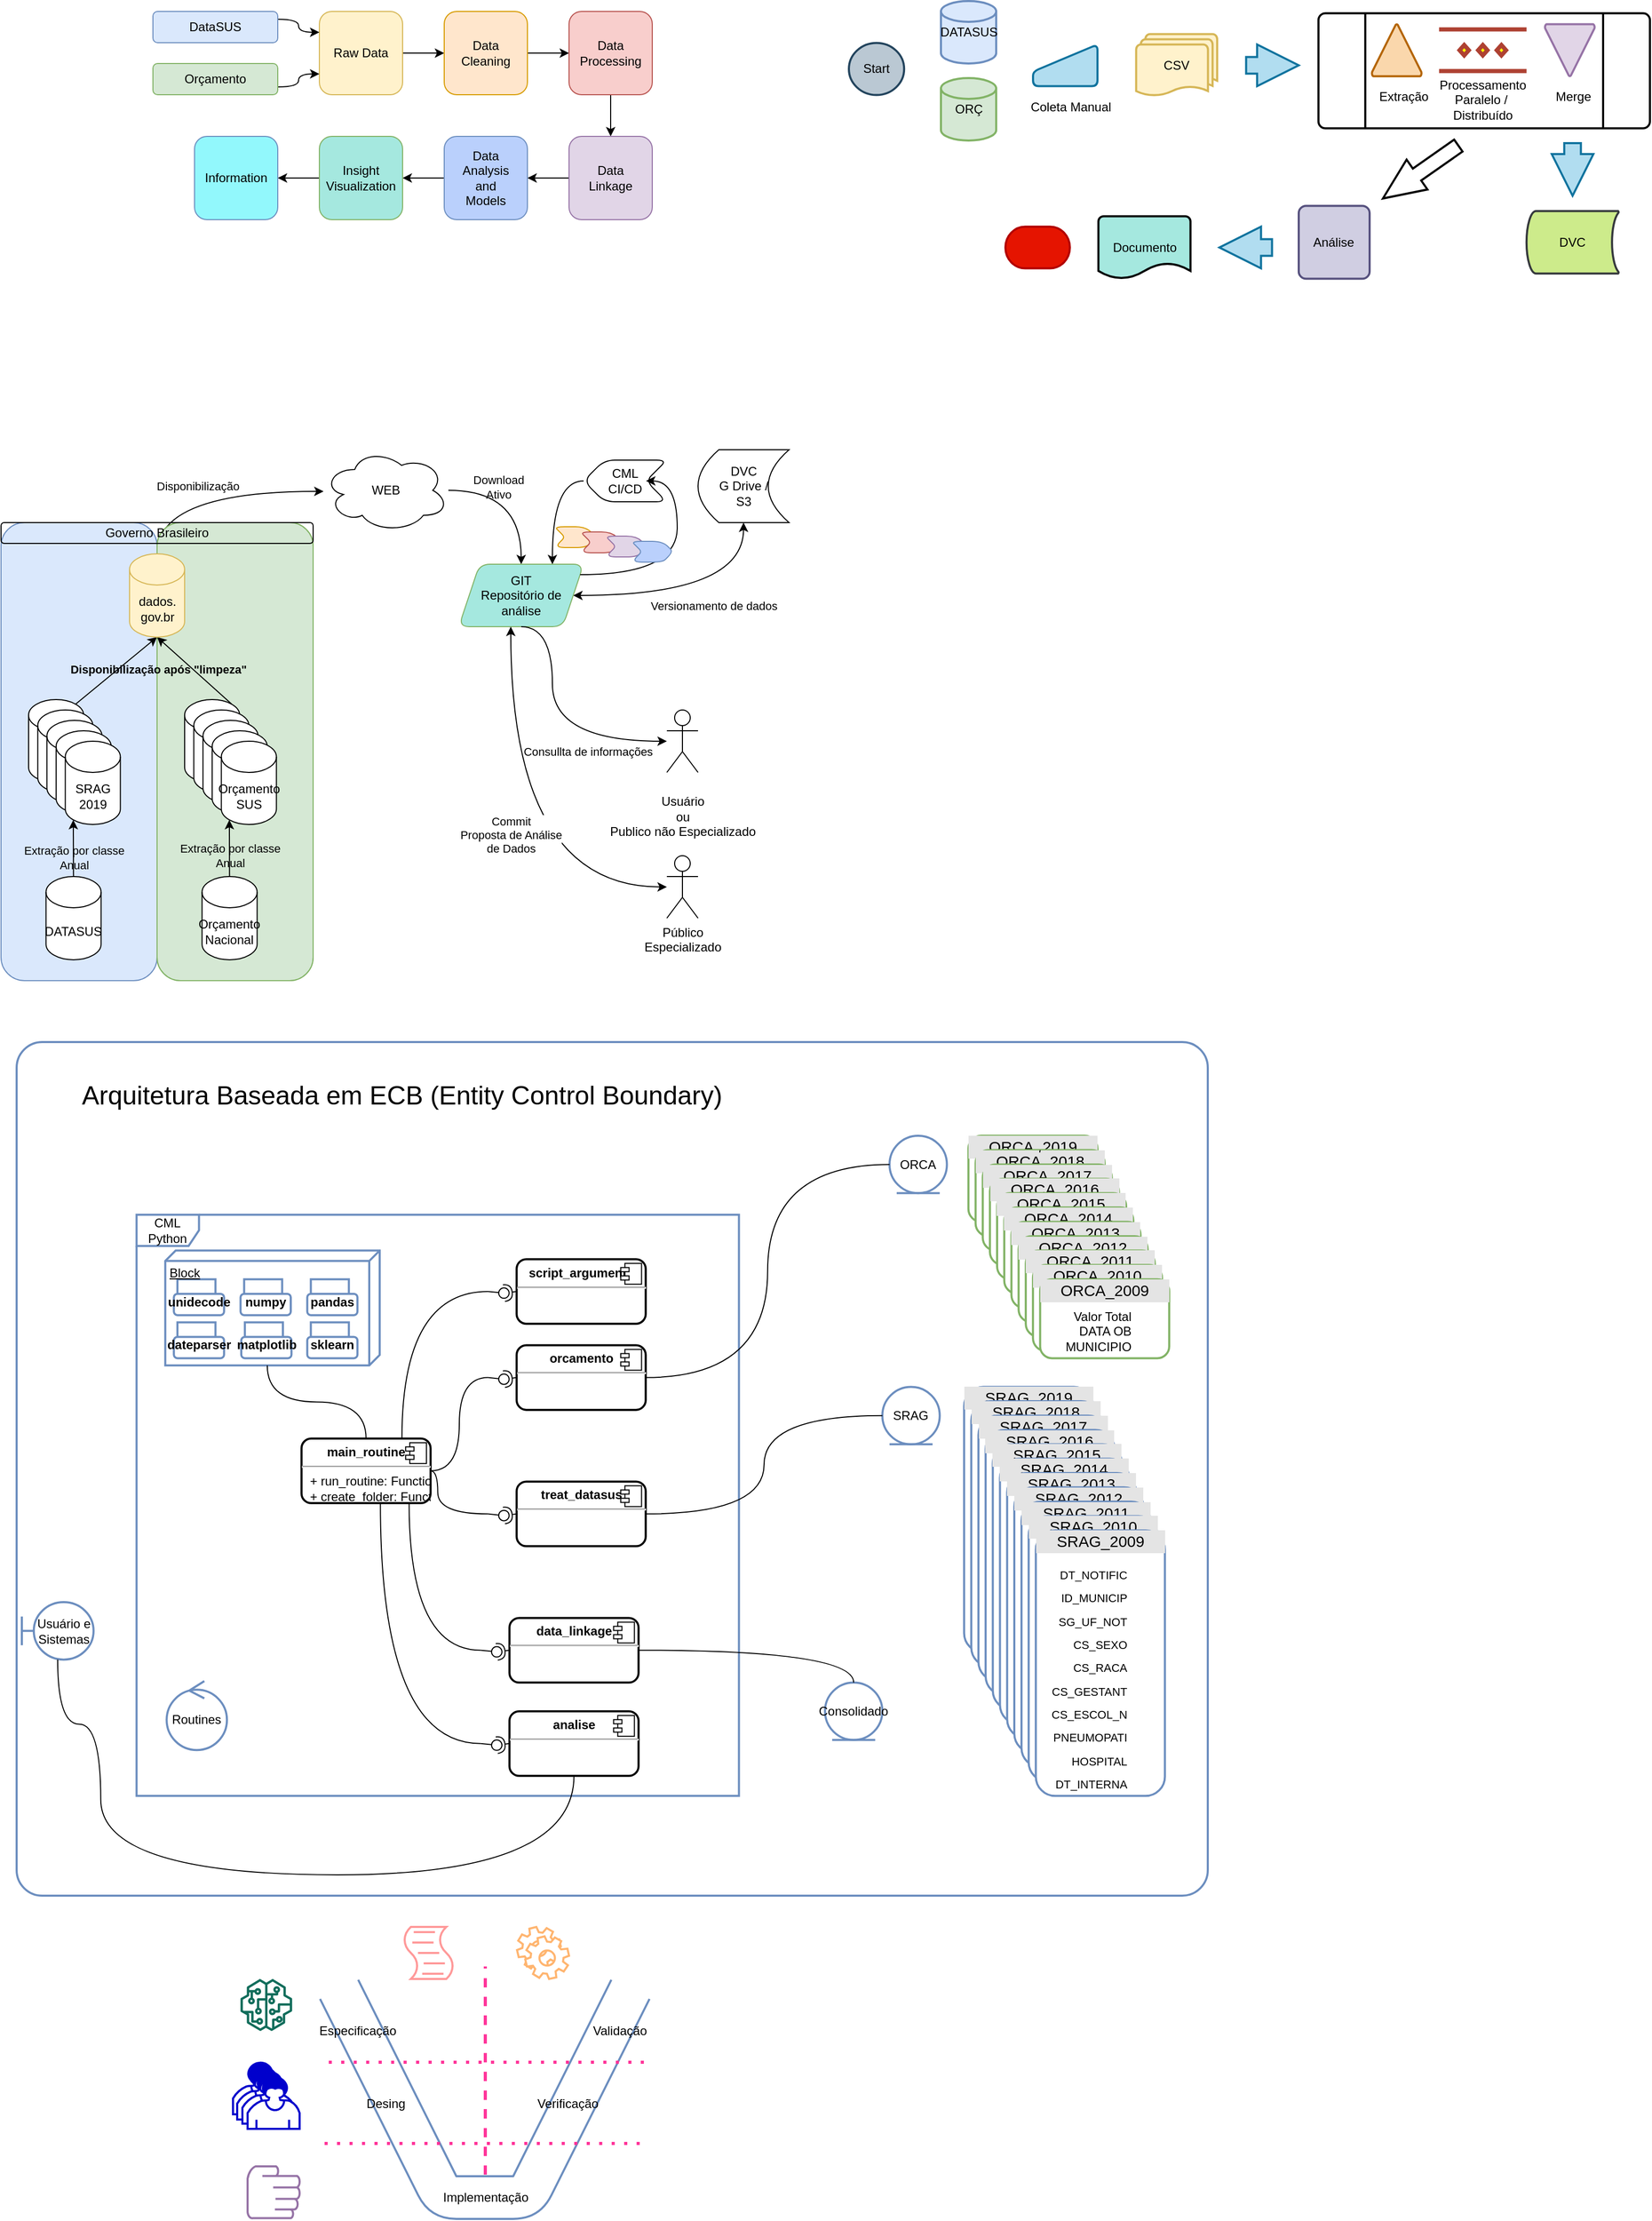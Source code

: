 <mxfile version="14.4.2" type="github">
  <diagram id="cR6eM57TjAWOwceu9IVB" name="Page-1">
    <mxGraphModel dx="946" dy="525" grid="1" gridSize="10" guides="1" tooltips="1" connect="1" arrows="1" fold="1" page="1" pageScale="1" pageWidth="827" pageHeight="1169" math="0" shadow="0">
      <root>
        <mxCell id="0" />
        <mxCell id="1" parent="0" />
        <mxCell id="pJNdu7DWpGGxyWSst-UV-15" style="edgeStyle=orthogonalEdgeStyle;orthogonalLoop=1;jettySize=auto;html=1;exitX=1;exitY=0.5;exitDx=0;exitDy=0;entryX=0;entryY=0.5;entryDx=0;entryDy=0;curved=1;" parent="1" source="pJNdu7DWpGGxyWSst-UV-1" target="pJNdu7DWpGGxyWSst-UV-2" edge="1">
          <mxGeometry relative="1" as="geometry" />
        </mxCell>
        <mxCell id="pJNdu7DWpGGxyWSst-UV-1" value="Raw Data" style="whiteSpace=wrap;html=1;aspect=fixed;fillColor=#fff2cc;strokeColor=#d6b656;rounded=1;" parent="1" vertex="1">
          <mxGeometry x="341" y="40" width="80" height="80" as="geometry" />
        </mxCell>
        <mxCell id="pJNdu7DWpGGxyWSst-UV-16" style="edgeStyle=orthogonalEdgeStyle;orthogonalLoop=1;jettySize=auto;html=1;exitX=1;exitY=0.5;exitDx=0;exitDy=0;entryX=0;entryY=0.5;entryDx=0;entryDy=0;curved=1;" parent="1" source="pJNdu7DWpGGxyWSst-UV-2" target="pJNdu7DWpGGxyWSst-UV-3" edge="1">
          <mxGeometry relative="1" as="geometry" />
        </mxCell>
        <mxCell id="pJNdu7DWpGGxyWSst-UV-2" value="Data&lt;br&gt;Cleaning" style="whiteSpace=wrap;html=1;aspect=fixed;fillColor=#ffe6cc;strokeColor=#d79b00;rounded=1;" parent="1" vertex="1">
          <mxGeometry x="461" y="40" width="80" height="80" as="geometry" />
        </mxCell>
        <mxCell id="pJNdu7DWpGGxyWSst-UV-17" style="edgeStyle=orthogonalEdgeStyle;orthogonalLoop=1;jettySize=auto;html=1;exitX=0.5;exitY=1;exitDx=0;exitDy=0;entryX=0.5;entryY=0;entryDx=0;entryDy=0;curved=1;" parent="1" source="pJNdu7DWpGGxyWSst-UV-3" target="pJNdu7DWpGGxyWSst-UV-4" edge="1">
          <mxGeometry relative="1" as="geometry" />
        </mxCell>
        <mxCell id="pJNdu7DWpGGxyWSst-UV-3" value="Data&lt;br&gt;Processing" style="whiteSpace=wrap;html=1;aspect=fixed;fillColor=#f8cecc;strokeColor=#b85450;rounded=1;" parent="1" vertex="1">
          <mxGeometry x="581" y="40" width="80" height="80" as="geometry" />
        </mxCell>
        <mxCell id="pJNdu7DWpGGxyWSst-UV-18" style="edgeStyle=orthogonalEdgeStyle;orthogonalLoop=1;jettySize=auto;html=1;exitX=0;exitY=0.5;exitDx=0;exitDy=0;entryX=1;entryY=0.5;entryDx=0;entryDy=0;curved=1;" parent="1" source="pJNdu7DWpGGxyWSst-UV-4" target="pJNdu7DWpGGxyWSst-UV-5" edge="1">
          <mxGeometry relative="1" as="geometry" />
        </mxCell>
        <mxCell id="pJNdu7DWpGGxyWSst-UV-4" value="Data&lt;br&gt;Linkage" style="whiteSpace=wrap;html=1;aspect=fixed;fillColor=#e1d5e7;strokeColor=#9673a6;rounded=1;" parent="1" vertex="1">
          <mxGeometry x="581" y="160" width="80" height="80" as="geometry" />
        </mxCell>
        <mxCell id="pJNdu7DWpGGxyWSst-UV-19" style="edgeStyle=orthogonalEdgeStyle;orthogonalLoop=1;jettySize=auto;html=1;exitX=0;exitY=0.5;exitDx=0;exitDy=0;entryX=1;entryY=0.5;entryDx=0;entryDy=0;curved=1;" parent="1" source="pJNdu7DWpGGxyWSst-UV-5" target="pJNdu7DWpGGxyWSst-UV-6" edge="1">
          <mxGeometry relative="1" as="geometry" />
        </mxCell>
        <mxCell id="pJNdu7DWpGGxyWSst-UV-5" value="Data&lt;br&gt;Analysis&lt;br&gt;and&lt;br&gt;Models" style="whiteSpace=wrap;html=1;aspect=fixed;strokeColor=#6c8ebf;fillColor=#BAD0FC;rounded=1;" parent="1" vertex="1">
          <mxGeometry x="461" y="160" width="80" height="80" as="geometry" />
        </mxCell>
        <mxCell id="pJNdu7DWpGGxyWSst-UV-20" style="edgeStyle=orthogonalEdgeStyle;orthogonalLoop=1;jettySize=auto;html=1;exitX=0;exitY=0.5;exitDx=0;exitDy=0;entryX=1;entryY=0.5;entryDx=0;entryDy=0;curved=1;" parent="1" source="pJNdu7DWpGGxyWSst-UV-6" target="pJNdu7DWpGGxyWSst-UV-7" edge="1">
          <mxGeometry relative="1" as="geometry" />
        </mxCell>
        <mxCell id="pJNdu7DWpGGxyWSst-UV-6" value="Insight&lt;br&gt;Visualization" style="whiteSpace=wrap;html=1;aspect=fixed;strokeColor=#82b366;fillColor=#A5E8DF;rounded=1;" parent="1" vertex="1">
          <mxGeometry x="341" y="160" width="80" height="80" as="geometry" />
        </mxCell>
        <mxCell id="pJNdu7DWpGGxyWSst-UV-7" value="Information" style="whiteSpace=wrap;html=1;aspect=fixed;strokeColor=#6c8ebf;fillColor=#92F8FC;rounded=1;" parent="1" vertex="1">
          <mxGeometry x="221" y="160" width="80" height="80" as="geometry" />
        </mxCell>
        <mxCell id="pJNdu7DWpGGxyWSst-UV-11" style="edgeStyle=orthogonalEdgeStyle;orthogonalLoop=1;jettySize=auto;html=1;exitX=1;exitY=0.25;exitDx=0;exitDy=0;entryX=0;entryY=0.25;entryDx=0;entryDy=0;curved=1;" parent="1" source="pJNdu7DWpGGxyWSst-UV-8" target="pJNdu7DWpGGxyWSst-UV-1" edge="1">
          <mxGeometry relative="1" as="geometry" />
        </mxCell>
        <mxCell id="pJNdu7DWpGGxyWSst-UV-8" value="DataSUS" style="whiteSpace=wrap;html=1;fillColor=#dae8fc;strokeColor=#6c8ebf;rounded=1;" parent="1" vertex="1">
          <mxGeometry x="181" y="40" width="120" height="30" as="geometry" />
        </mxCell>
        <mxCell id="pJNdu7DWpGGxyWSst-UV-14" style="edgeStyle=orthogonalEdgeStyle;orthogonalLoop=1;jettySize=auto;html=1;exitX=1;exitY=0.75;exitDx=0;exitDy=0;entryX=0;entryY=0.75;entryDx=0;entryDy=0;curved=1;" parent="1" source="pJNdu7DWpGGxyWSst-UV-9" target="pJNdu7DWpGGxyWSst-UV-1" edge="1">
          <mxGeometry relative="1" as="geometry" />
        </mxCell>
        <mxCell id="pJNdu7DWpGGxyWSst-UV-9" value="Orçamento" style="whiteSpace=wrap;html=1;fillColor=#d5e8d4;strokeColor=#82b366;rounded=1;" parent="1" vertex="1">
          <mxGeometry x="181" y="90" width="120" height="30" as="geometry" />
        </mxCell>
        <mxCell id="KzeTMVzZflad72ISr7Ri-3" value="" style="edgeStyle=orthogonalEdgeStyle;orthogonalLoop=1;jettySize=auto;html=1;curved=1;" parent="1" source="KzeTMVzZflad72ISr7Ri-1" target="KzeTMVzZflad72ISr7Ri-2" edge="1">
          <mxGeometry relative="1" as="geometry">
            <Array as="points">
              <mxPoint x="185" y="501" />
            </Array>
          </mxGeometry>
        </mxCell>
        <mxCell id="KzeTMVzZflad72ISr7Ri-45" value="Disponibilização" style="edgeLabel;html=1;align=center;verticalAlign=middle;resizable=0;points=[];rounded=1;" parent="KzeTMVzZflad72ISr7Ri-3" vertex="1" connectable="0">
          <mxGeometry x="-0.105" y="5" relative="1" as="geometry">
            <mxPoint as="offset" />
          </mxGeometry>
        </mxCell>
        <mxCell id="KzeTMVzZflad72ISr7Ri-26" style="edgeStyle=orthogonalEdgeStyle;orthogonalLoop=1;jettySize=auto;html=1;curved=1;" parent="1" source="KzeTMVzZflad72ISr7Ri-2" target="KzeTMVzZflad72ISr7Ri-25" edge="1">
          <mxGeometry relative="1" as="geometry" />
        </mxCell>
        <mxCell id="KzeTMVzZflad72ISr7Ri-29" value="Download&lt;br&gt;Ativo" style="edgeLabel;html=1;align=center;verticalAlign=middle;resizable=0;points=[];labelBackgroundColor=none;rounded=1;" parent="KzeTMVzZflad72ISr7Ri-26" vertex="1" connectable="0">
          <mxGeometry x="-0.325" y="3" relative="1" as="geometry">
            <mxPoint as="offset" />
          </mxGeometry>
        </mxCell>
        <mxCell id="KzeTMVzZflad72ISr7Ri-2" value="WEB" style="ellipse;shape=cloud;whiteSpace=wrap;html=1;rounded=1;" parent="1" vertex="1">
          <mxGeometry x="345" y="460" width="120" height="80" as="geometry" />
        </mxCell>
        <mxCell id="KzeTMVzZflad72ISr7Ri-24" value="DVC&lt;br&gt;G Drive /&lt;br&gt;S3" style="shape=dataStorage;whiteSpace=wrap;html=1;fixedSize=1;strokeColor=#000000;fillColor=none;rounded=1;" parent="1" vertex="1">
          <mxGeometry x="705" y="461" width="87.5" height="70" as="geometry" />
        </mxCell>
        <mxCell id="KzeTMVzZflad72ISr7Ri-27" style="edgeStyle=orthogonalEdgeStyle;orthogonalLoop=1;jettySize=auto;html=1;entryX=0.5;entryY=1;entryDx=0;entryDy=0;startArrow=classic;startFill=1;curved=1;" parent="1" source="KzeTMVzZflad72ISr7Ri-25" target="KzeTMVzZflad72ISr7Ri-24" edge="1">
          <mxGeometry relative="1" as="geometry" />
        </mxCell>
        <mxCell id="KzeTMVzZflad72ISr7Ri-28" value="Versionamento de dados" style="edgeLabel;html=1;align=center;verticalAlign=middle;resizable=0;points=[];rounded=1;" parent="KzeTMVzZflad72ISr7Ri-27" vertex="1" connectable="0">
          <mxGeometry x="-0.043" y="3" relative="1" as="geometry">
            <mxPoint x="23" y="13" as="offset" />
          </mxGeometry>
        </mxCell>
        <mxCell id="KzeTMVzZflad72ISr7Ri-25" value="GIT&lt;br&gt;Repositório de análise" style="shape=parallelogram;perimeter=parallelogramPerimeter;whiteSpace=wrap;html=1;fixedSize=1;strokeColor=#82B366;fillColor=#A5E8DF;rounded=1;" parent="1" vertex="1">
          <mxGeometry x="475" y="571" width="120" height="60" as="geometry" />
        </mxCell>
        <mxCell id="KzeTMVzZflad72ISr7Ri-32" value="Consullta de informações" style="edgeStyle=orthogonalEdgeStyle;orthogonalLoop=1;jettySize=auto;html=1;entryX=0.5;entryY=1;entryDx=0;entryDy=0;startArrow=classic;startFill=1;endArrow=none;endFill=0;curved=1;" parent="1" source="KzeTMVzZflad72ISr7Ri-30" target="KzeTMVzZflad72ISr7Ri-25" edge="1">
          <mxGeometry x="-0.391" y="10" relative="1" as="geometry">
            <Array as="points">
              <mxPoint x="565" y="741" />
              <mxPoint x="565" y="631" />
            </Array>
            <mxPoint as="offset" />
          </mxGeometry>
        </mxCell>
        <mxCell id="KzeTMVzZflad72ISr7Ri-30" value="&lt;br&gt;Usuário&lt;br&gt;ou&lt;br&gt;Publico não Especializado" style="shape=umlActor;verticalLabelPosition=bottom;verticalAlign=top;html=1;outlineConnect=0;strokeColor=#000000;fillColor=none;rounded=1;" parent="1" vertex="1">
          <mxGeometry x="675" y="711" width="30" height="60" as="geometry" />
        </mxCell>
        <mxCell id="KzeTMVzZflad72ISr7Ri-35" value="Commit&lt;br&gt;Proposta de Análise&lt;br&gt;de Dados" style="edgeStyle=orthogonalEdgeStyle;orthogonalLoop=1;jettySize=auto;html=1;startArrow=classic;startFill=1;curved=1;" parent="1" source="KzeTMVzZflad72ISr7Ri-31" target="KzeTMVzZflad72ISr7Ri-25" edge="1">
          <mxGeometry relative="1" as="geometry">
            <Array as="points">
              <mxPoint x="525" y="881" />
            </Array>
          </mxGeometry>
        </mxCell>
        <mxCell id="KzeTMVzZflad72ISr7Ri-31" value="Público&lt;br&gt;Especializado" style="shape=umlActor;verticalLabelPosition=bottom;verticalAlign=top;html=1;outlineConnect=0;strokeColor=#000000;fillColor=none;rounded=1;" parent="1" vertex="1">
          <mxGeometry x="675" y="851" width="30" height="60" as="geometry" />
        </mxCell>
        <mxCell id="KzeTMVzZflad72ISr7Ri-37" style="edgeStyle=orthogonalEdgeStyle;orthogonalLoop=1;jettySize=auto;html=1;entryX=0.75;entryY=0;entryDx=0;entryDy=0;startArrow=none;startFill=0;curved=1;" parent="1" source="KzeTMVzZflad72ISr7Ri-38" target="KzeTMVzZflad72ISr7Ri-25" edge="1">
          <mxGeometry relative="1" as="geometry">
            <Array as="points">
              <mxPoint x="565" y="491" />
            </Array>
          </mxGeometry>
        </mxCell>
        <mxCell id="KzeTMVzZflad72ISr7Ri-38" value="CML&lt;br&gt;CI/CD" style="shape=step;perimeter=stepPerimeter;whiteSpace=wrap;html=1;fixedSize=1;strokeColor=#000000;fillColor=none;flipH=1;rounded=1;" parent="1" vertex="1">
          <mxGeometry x="595" y="471" width="80" height="40" as="geometry" />
        </mxCell>
        <mxCell id="KzeTMVzZflad72ISr7Ri-39" style="edgeStyle=orthogonalEdgeStyle;orthogonalLoop=1;jettySize=auto;html=1;startArrow=none;startFill=0;entryX=1;entryY=0.5;entryDx=0;entryDy=0;curved=1;" parent="1" source="KzeTMVzZflad72ISr7Ri-25" target="KzeTMVzZflad72ISr7Ri-38" edge="1">
          <mxGeometry relative="1" as="geometry">
            <mxPoint x="591.667" y="581" as="sourcePoint" />
            <mxPoint x="675" y="491" as="targetPoint" />
            <Array as="points">
              <mxPoint x="685" y="581" />
              <mxPoint x="685" y="491" />
            </Array>
          </mxGeometry>
        </mxCell>
        <mxCell id="KzeTMVzZflad72ISr7Ri-40" value="" style="shape=step;perimeter=stepPerimeter;whiteSpace=wrap;html=1;fixedSize=1;strokeColor=#d79b00;fillColor=#ffe6cc;size=10;rounded=1;" parent="1" vertex="1">
          <mxGeometry x="567" y="535" width="40" height="20" as="geometry" />
        </mxCell>
        <mxCell id="KzeTMVzZflad72ISr7Ri-42" value="" style="shape=step;perimeter=stepPerimeter;whiteSpace=wrap;html=1;fixedSize=1;strokeColor=#b85450;fillColor=#f8cecc;size=10;rounded=1;" parent="1" vertex="1">
          <mxGeometry x="592" y="540" width="40" height="20" as="geometry" />
        </mxCell>
        <mxCell id="KzeTMVzZflad72ISr7Ri-43" value="" style="shape=step;perimeter=stepPerimeter;whiteSpace=wrap;html=1;fixedSize=1;strokeColor=#9673a6;fillColor=#e1d5e7;size=10;rounded=1;" parent="1" vertex="1">
          <mxGeometry x="616" y="544" width="40" height="20" as="geometry" />
        </mxCell>
        <mxCell id="KzeTMVzZflad72ISr7Ri-44" value="" style="shape=step;perimeter=stepPerimeter;whiteSpace=wrap;html=1;fixedSize=1;size=10;strokeColor=#6C8EBF;fillColor=#BAD0FC;rounded=1;" parent="1" vertex="1">
          <mxGeometry x="641" y="549" width="40" height="20" as="geometry" />
        </mxCell>
        <mxCell id="KzeTMVzZflad72ISr7Ri-75" value="" style="group;rounded=1;" parent="1" vertex="1" connectable="0">
          <mxGeometry x="35" y="531" width="300" height="440" as="geometry" />
        </mxCell>
        <mxCell id="KzeTMVzZflad72ISr7Ri-22" value="" style="whiteSpace=wrap;html=1;fillColor=#dae8fc;strokeColor=#6c8ebf;rounded=1;" parent="KzeTMVzZflad72ISr7Ri-75" vertex="1">
          <mxGeometry width="150" height="440" as="geometry" />
        </mxCell>
        <mxCell id="KzeTMVzZflad72ISr7Ri-6" value="DATASUS" style="shape=cylinder3;whiteSpace=wrap;html=1;boundedLbl=1;backgroundOutline=1;size=15;rounded=1;" parent="KzeTMVzZflad72ISr7Ri-75" vertex="1">
          <mxGeometry x="43.235" y="340" width="52.941" height="80" as="geometry" />
        </mxCell>
        <mxCell id="KzeTMVzZflad72ISr7Ri-15" value="" style="group;rounded=1;" parent="KzeTMVzZflad72ISr7Ri-75" vertex="1" connectable="0">
          <mxGeometry x="26.471" y="170" width="88.235" height="120" as="geometry" />
        </mxCell>
        <mxCell id="KzeTMVzZflad72ISr7Ri-4" value="SARG" style="shape=cylinder3;whiteSpace=wrap;html=1;boundedLbl=1;backgroundOutline=1;size=15;rounded=1;" parent="KzeTMVzZflad72ISr7Ri-15" vertex="1">
          <mxGeometry width="52.941" height="80" as="geometry" />
        </mxCell>
        <mxCell id="KzeTMVzZflad72ISr7Ri-8" value="SARG" style="shape=cylinder3;whiteSpace=wrap;html=1;boundedLbl=1;backgroundOutline=1;size=15;rounded=1;" parent="KzeTMVzZflad72ISr7Ri-15" vertex="1">
          <mxGeometry x="8.824" y="10" width="52.941" height="80" as="geometry" />
        </mxCell>
        <mxCell id="KzeTMVzZflad72ISr7Ri-9" value="SARG" style="shape=cylinder3;whiteSpace=wrap;html=1;boundedLbl=1;backgroundOutline=1;size=15;rounded=1;" parent="KzeTMVzZflad72ISr7Ri-15" vertex="1">
          <mxGeometry x="17.647" y="20" width="52.941" height="80" as="geometry" />
        </mxCell>
        <mxCell id="KzeTMVzZflad72ISr7Ri-10" value="SARG" style="shape=cylinder3;whiteSpace=wrap;html=1;boundedLbl=1;backgroundOutline=1;size=15;rounded=1;" parent="KzeTMVzZflad72ISr7Ri-15" vertex="1">
          <mxGeometry x="26.471" y="30" width="52.941" height="80" as="geometry" />
        </mxCell>
        <mxCell id="KzeTMVzZflad72ISr7Ri-11" value="SRAG&lt;br&gt;2019" style="shape=cylinder3;whiteSpace=wrap;html=1;boundedLbl=1;backgroundOutline=1;size=15;rounded=1;" parent="KzeTMVzZflad72ISr7Ri-15" vertex="1">
          <mxGeometry x="35.294" y="40" width="52.941" height="80" as="geometry" />
        </mxCell>
        <mxCell id="KzeTMVzZflad72ISr7Ri-19" style="edgeStyle=orthogonalEdgeStyle;orthogonalLoop=1;jettySize=auto;html=1;entryX=0.145;entryY=1;entryDx=0;entryDy=-4.35;entryPerimeter=0;curved=1;" parent="KzeTMVzZflad72ISr7Ri-75" source="KzeTMVzZflad72ISr7Ri-6" target="KzeTMVzZflad72ISr7Ri-11" edge="1">
          <mxGeometry relative="1" as="geometry" />
        </mxCell>
        <mxCell id="KzeTMVzZflad72ISr7Ri-20" value="Extração por classe&lt;br&gt;Anual" style="edgeLabel;html=1;align=center;verticalAlign=middle;resizable=0;points=[];labelBackgroundColor=none;rounded=1;" parent="KzeTMVzZflad72ISr7Ri-19" vertex="1" connectable="0">
          <mxGeometry x="0.102" relative="1" as="geometry">
            <mxPoint x="0.3" y="11.53" as="offset" />
          </mxGeometry>
        </mxCell>
        <mxCell id="KzeTMVzZflad72ISr7Ri-17" value="" style="endArrow=classic;html=1;entryX=0.5;entryY=1;entryDx=0;entryDy=0;entryPerimeter=0;exitX=0.855;exitY=0;exitDx=0;exitDy=4.35;exitPerimeter=0;curved=1;" parent="KzeTMVzZflad72ISr7Ri-75" source="KzeTMVzZflad72ISr7Ri-4" target="KzeTMVzZflad72ISr7Ri-1" edge="1">
          <mxGeometry width="50" height="50" relative="1" as="geometry">
            <mxPoint x="132.353" y="150" as="sourcePoint" />
            <mxPoint x="114.706" y="120" as="targetPoint" />
          </mxGeometry>
        </mxCell>
        <mxCell id="KzeTMVzZflad72ISr7Ri-74" value="" style="group;fillColor=#d5e8d4;strokeColor=#82b366;rounded=1;" parent="KzeTMVzZflad72ISr7Ri-75" vertex="1" connectable="0">
          <mxGeometry x="150" width="150" height="440" as="geometry" />
        </mxCell>
        <mxCell id="KzeTMVzZflad72ISr7Ri-60" value="" style="whiteSpace=wrap;html=1;fillColor=#d5e8d4;strokeColor=#82b366;rounded=1;" parent="KzeTMVzZflad72ISr7Ri-74" vertex="1">
          <mxGeometry width="150" height="440" as="geometry" />
        </mxCell>
        <mxCell id="KzeTMVzZflad72ISr7Ri-64" value="Orçamento&lt;br&gt;Nacional" style="shape=cylinder3;whiteSpace=wrap;html=1;boundedLbl=1;backgroundOutline=1;size=15;rounded=1;" parent="KzeTMVzZflad72ISr7Ri-74" vertex="1">
          <mxGeometry x="43.235" y="340" width="52.941" height="80" as="geometry" />
        </mxCell>
        <mxCell id="KzeTMVzZflad72ISr7Ri-65" value="" style="group;rounded=1;" parent="KzeTMVzZflad72ISr7Ri-74" vertex="1" connectable="0">
          <mxGeometry x="26.471" y="170" width="88.235" height="120" as="geometry" />
        </mxCell>
        <mxCell id="KzeTMVzZflad72ISr7Ri-66" value="SARG" style="shape=cylinder3;whiteSpace=wrap;html=1;boundedLbl=1;backgroundOutline=1;size=15;rounded=1;" parent="KzeTMVzZflad72ISr7Ri-65" vertex="1">
          <mxGeometry width="52.941" height="80" as="geometry" />
        </mxCell>
        <mxCell id="KzeTMVzZflad72ISr7Ri-67" value="SARG" style="shape=cylinder3;whiteSpace=wrap;html=1;boundedLbl=1;backgroundOutline=1;size=15;rounded=1;" parent="KzeTMVzZflad72ISr7Ri-65" vertex="1">
          <mxGeometry x="8.824" y="10" width="52.941" height="80" as="geometry" />
        </mxCell>
        <mxCell id="KzeTMVzZflad72ISr7Ri-68" value="SARG" style="shape=cylinder3;whiteSpace=wrap;html=1;boundedLbl=1;backgroundOutline=1;size=15;rounded=1;" parent="KzeTMVzZflad72ISr7Ri-65" vertex="1">
          <mxGeometry x="17.647" y="20" width="52.941" height="80" as="geometry" />
        </mxCell>
        <mxCell id="KzeTMVzZflad72ISr7Ri-69" value="SARG" style="shape=cylinder3;whiteSpace=wrap;html=1;boundedLbl=1;backgroundOutline=1;size=15;rounded=1;" parent="KzeTMVzZflad72ISr7Ri-65" vertex="1">
          <mxGeometry x="26.471" y="30" width="52.941" height="80" as="geometry" />
        </mxCell>
        <mxCell id="KzeTMVzZflad72ISr7Ri-70" value="Orçamento&lt;br&gt;SUS" style="shape=cylinder3;whiteSpace=wrap;html=1;boundedLbl=1;backgroundOutline=1;size=15;rounded=1;" parent="KzeTMVzZflad72ISr7Ri-65" vertex="1">
          <mxGeometry x="35.294" y="40" width="52.941" height="80" as="geometry" />
        </mxCell>
        <mxCell id="KzeTMVzZflad72ISr7Ri-62" style="edgeStyle=orthogonalEdgeStyle;orthogonalLoop=1;jettySize=auto;html=1;entryX=0.145;entryY=1;entryDx=0;entryDy=-4.35;entryPerimeter=0;curved=1;" parent="KzeTMVzZflad72ISr7Ri-74" source="KzeTMVzZflad72ISr7Ri-64" target="KzeTMVzZflad72ISr7Ri-70" edge="1">
          <mxGeometry relative="1" as="geometry" />
        </mxCell>
        <mxCell id="KzeTMVzZflad72ISr7Ri-63" value="Extração por classe&lt;br&gt;Anual" style="edgeLabel;html=1;align=center;verticalAlign=middle;resizable=0;points=[];labelBackgroundColor=none;rounded=1;" parent="KzeTMVzZflad72ISr7Ri-62" vertex="1" connectable="0">
          <mxGeometry x="0.102" relative="1" as="geometry">
            <mxPoint x="0.33" y="9.67" as="offset" />
          </mxGeometry>
        </mxCell>
        <mxCell id="KzeTMVzZflad72ISr7Ri-71" value="" style="endArrow=classic;html=1;entryX=0.5;entryY=1;entryDx=0;entryDy=0;entryPerimeter=0;exitX=0.855;exitY=0;exitDx=0;exitDy=4.35;exitPerimeter=0;curved=1;" parent="KzeTMVzZflad72ISr7Ri-74" source="KzeTMVzZflad72ISr7Ri-66" target="KzeTMVzZflad72ISr7Ri-1" edge="1">
          <mxGeometry width="50" height="50" relative="1" as="geometry">
            <mxPoint x="132.353" y="150" as="sourcePoint" />
            <mxPoint x="70.588" y="110" as="targetPoint" />
          </mxGeometry>
        </mxCell>
        <mxCell id="KzeTMVzZflad72ISr7Ri-76" value="&lt;span style=&quot;&quot;&gt;Disponibilização após &quot;limpeza&quot;&lt;/span&gt;" style="edgeLabel;html=1;align=center;verticalAlign=middle;resizable=0;points=[];labelBackgroundColor=none;fontStyle=1;rounded=1;" parent="KzeTMVzZflad72ISr7Ri-71" vertex="1" connectable="0">
          <mxGeometry x="0.084" y="2" relative="1" as="geometry">
            <mxPoint x="-31.32" y="-0.78" as="offset" />
          </mxGeometry>
        </mxCell>
        <mxCell id="KzeTMVzZflad72ISr7Ri-1" value="dados.&lt;br&gt;gov.br" style="shape=cylinder3;whiteSpace=wrap;html=1;boundedLbl=1;backgroundOutline=1;size=15;fillColor=#fff2cc;strokeColor=#d6b656;rounded=1;" parent="KzeTMVzZflad72ISr7Ri-74" vertex="1">
          <mxGeometry x="-26.471" y="30" width="52.941" height="80" as="geometry" />
        </mxCell>
        <mxCell id="KzeTMVzZflad72ISr7Ri-23" value="Governo Brasileiro" style="text;html=1;fillColor=none;align=center;verticalAlign=middle;whiteSpace=wrap;strokeColor=#000000;rounded=1;" parent="KzeTMVzZflad72ISr7Ri-75" vertex="1">
          <mxGeometry width="300" height="20" as="geometry" />
        </mxCell>
        <mxCell id="KzeTMVzZflad72ISr7Ri-117" value="" style="group;rounded=1;" parent="1" vertex="1" connectable="0">
          <mxGeometry x="850" y="30" width="770" height="266.75" as="geometry" />
        </mxCell>
        <mxCell id="KzeTMVzZflad72ISr7Ri-94" value="DATASUS" style="strokeWidth=2;html=1;shape=mxgraph.flowchart.database;whiteSpace=wrap;labelBackgroundColor=none;fillColor=#dae8fc;strokeColor=#6c8ebf;rounded=1;" parent="KzeTMVzZflad72ISr7Ri-117" vertex="1">
          <mxGeometry x="88.506" width="53.103" height="60" as="geometry" />
        </mxCell>
        <mxCell id="KzeTMVzZflad72ISr7Ri-95" value="ORÇ" style="strokeWidth=2;html=1;shape=mxgraph.flowchart.database;whiteSpace=wrap;labelBackgroundColor=none;fillColor=#d5e8d4;strokeColor=#82b366;rounded=1;" parent="KzeTMVzZflad72ISr7Ri-117" vertex="1">
          <mxGeometry x="88.506" y="74" width="53.103" height="60" as="geometry" />
        </mxCell>
        <mxCell id="KzeTMVzZflad72ISr7Ri-96" value="CSV" style="strokeWidth=2;html=1;shape=mxgraph.flowchart.multi-document;whiteSpace=wrap;labelBackgroundColor=none;fillColor=#fff2cc;strokeColor=#d6b656;rounded=1;" parent="KzeTMVzZflad72ISr7Ri-117" vertex="1">
          <mxGeometry x="276.138" y="31.75" width="77.885" height="60" as="geometry" />
        </mxCell>
        <mxCell id="KzeTMVzZflad72ISr7Ri-97" value="" style="verticalLabelPosition=bottom;verticalAlign=top;html=1;strokeWidth=2;shape=mxgraph.arrows2.arrow;dy=0.6;dx=40;notch=0;labelBackgroundColor=none;fillColor=#b1ddf0;strokeColor=#10739e;rounded=1;" parent="KzeTMVzZflad72ISr7Ri-117" vertex="1">
          <mxGeometry x="381.84" y="41.75" width="50.572" height="40" as="geometry" />
        </mxCell>
        <mxCell id="KzeTMVzZflad72ISr7Ri-100" value="" style="html=1;strokeWidth=2;shape=manualInput;whiteSpace=wrap;size=26;arcSize=11;labelBackgroundColor=none;fillColor=#b1ddf0;strokeColor=#10739e;rounded=1;" parent="KzeTMVzZflad72ISr7Ri-117" vertex="1">
          <mxGeometry x="177.011" y="41.75" width="61.954" height="40" as="geometry" />
        </mxCell>
        <mxCell id="KzeTMVzZflad72ISr7Ri-102" value="Coleta Manual" style="text;html=1;align=center;verticalAlign=middle;resizable=0;points=[];autosize=1;fontColor=#000000;rounded=1;" parent="KzeTMVzZflad72ISr7Ri-117" vertex="1">
          <mxGeometry x="168.161" y="91.75" width="90" height="20" as="geometry" />
        </mxCell>
        <mxCell id="KzeTMVzZflad72ISr7Ri-105" value="Start" style="strokeWidth=2;html=1;shape=mxgraph.flowchart.start_1;whiteSpace=wrap;labelBackgroundColor=none;fillColor=#bac8d3;strokeColor=#23445d;rounded=1;" parent="KzeTMVzZflad72ISr7Ri-117" vertex="1">
          <mxGeometry y="40.25" width="53.103" height="50" as="geometry" />
        </mxCell>
        <mxCell id="KzeTMVzZflad72ISr7Ri-107" value="" style="group;strokeWidth=2;rounded=1;" parent="KzeTMVzZflad72ISr7Ri-117" vertex="1" connectable="0">
          <mxGeometry x="451.379" y="11.75" width="318.621" height="110.5" as="geometry" />
        </mxCell>
        <mxCell id="KzeTMVzZflad72ISr7Ri-106" value="" style="verticalLabelPosition=bottom;verticalAlign=top;html=1;shape=process;whiteSpace=wrap;size=0.14;arcSize=6;labelBackgroundColor=none;strokeWidth=2;rounded=1;" parent="KzeTMVzZflad72ISr7Ri-107" vertex="1">
          <mxGeometry width="318.621" height="110.5" as="geometry" />
        </mxCell>
        <mxCell id="KzeTMVzZflad72ISr7Ri-98" value="" style="strokeWidth=2;html=1;shape=mxgraph.flowchart.merge_or_storage;whiteSpace=wrap;labelBackgroundColor=none;fillColor=#e1d5e7;strokeColor=#9673a6;rounded=1;" parent="KzeTMVzZflad72ISr7Ri-107" vertex="1">
          <mxGeometry x="217.724" y="10.5" width="47.793" height="50" as="geometry" />
        </mxCell>
        <mxCell id="KzeTMVzZflad72ISr7Ri-99" value="" style="strokeWidth=2;html=1;shape=mxgraph.flowchart.extract_or_measurement;whiteSpace=wrap;labelBackgroundColor=none;fillColor=#fad7ac;strokeColor=#b46504;rounded=1;" parent="KzeTMVzZflad72ISr7Ri-107" vertex="1">
          <mxGeometry x="51.333" y="10.5" width="47.793" height="50" as="geometry" />
        </mxCell>
        <mxCell id="KzeTMVzZflad72ISr7Ri-101" value="Extração" style="text;html=1;align=center;verticalAlign=middle;resizable=0;points=[];autosize=1;fontColor=#000000;rounded=1;" parent="KzeTMVzZflad72ISr7Ri-107" vertex="1">
          <mxGeometry x="51.333" y="70.5" width="60" height="20" as="geometry" />
        </mxCell>
        <mxCell id="KzeTMVzZflad72ISr7Ri-103" value="Processamento&lt;br&gt;Paralelo /&amp;nbsp;&lt;br&gt;Distribuído" style="verticalLabelPosition=bottom;verticalAlign=top;html=1;shape=mxgraph.flowchart.parallel_mode;pointerEvents=1;labelBackgroundColor=none;strokeColor=#ae4132;fillColor=#fad9d5;strokeWidth=4;rounded=1;" parent="KzeTMVzZflad72ISr7Ri-107" vertex="1">
          <mxGeometry x="115.943" y="15.5" width="84.08" height="40" as="geometry" />
        </mxCell>
        <mxCell id="KzeTMVzZflad72ISr7Ri-104" value="Merge" style="text;html=1;align=center;verticalAlign=middle;resizable=0;points=[];autosize=1;fontColor=#000000;rounded=1;" parent="KzeTMVzZflad72ISr7Ri-107" vertex="1">
          <mxGeometry x="219.494" y="70.5" width="50" height="20" as="geometry" />
        </mxCell>
        <mxCell id="KzeTMVzZflad72ISr7Ri-109" value="" style="verticalLabelPosition=bottom;verticalAlign=top;html=1;strokeWidth=2;shape=mxgraph.arrows2.arrow;dy=0.6;dx=40;notch=0;labelBackgroundColor=none;fillColor=#b1ddf0;strokeColor=#10739e;rotation=90;rounded=1;" parent="KzeTMVzZflad72ISr7Ri-117" vertex="1">
          <mxGeometry x="670.369" y="141.75" width="50.572" height="40" as="geometry" />
        </mxCell>
        <mxCell id="KzeTMVzZflad72ISr7Ri-110" value="Análise" style="whiteSpace=wrap;html=1;absoluteArcSize=1;arcSize=14;strokeWidth=2;labelBackgroundColor=none;fillColor=#d0cee2;strokeColor=#56517e;rounded=1;" parent="KzeTMVzZflad72ISr7Ri-117" vertex="1">
          <mxGeometry x="432.413" y="196.75" width="68.149" height="70" as="geometry" />
        </mxCell>
        <mxCell id="KzeTMVzZflad72ISr7Ri-111" value="DVC" style="strokeWidth=2;html=1;shape=mxgraph.flowchart.stored_data;whiteSpace=wrap;labelBackgroundColor=none;fillColor=#cdeb8b;strokeColor=#36393d;rounded=1;" parent="KzeTMVzZflad72ISr7Ri-117" vertex="1">
          <mxGeometry x="651.402" y="201.75" width="88.506" height="60" as="geometry" />
        </mxCell>
        <mxCell id="KzeTMVzZflad72ISr7Ri-112" value="" style="verticalLabelPosition=bottom;verticalAlign=top;html=1;strokeWidth=2;shape=mxgraph.arrows2.arrow;dy=0.6;dx=40;notch=0;labelBackgroundColor=none;rotation=-215;rounded=1;" parent="KzeTMVzZflad72ISr7Ri-117" vertex="1">
          <mxGeometry x="505.368" y="146.75" width="88.506" height="35" as="geometry" />
        </mxCell>
        <mxCell id="KzeTMVzZflad72ISr7Ri-113" value="Documento" style="strokeWidth=2;html=1;shape=mxgraph.flowchart.document2;whiteSpace=wrap;size=0.25;labelBackgroundColor=none;fillColor=#A5E8DF;fontColor=#000000;rounded=1;" parent="KzeTMVzZflad72ISr7Ri-117" vertex="1">
          <mxGeometry x="239.851" y="206.75" width="88.506" height="60" as="geometry" />
        </mxCell>
        <mxCell id="KzeTMVzZflad72ISr7Ri-115" value="" style="strokeWidth=2;html=1;shape=mxgraph.flowchart.terminator;whiteSpace=wrap;labelBackgroundColor=none;fillColor=#e51400;fontColor=#ffffff;strokeColor=#B20000;rounded=1;" parent="KzeTMVzZflad72ISr7Ri-117" vertex="1">
          <mxGeometry x="150.46" y="216.75" width="61.954" height="40" as="geometry" />
        </mxCell>
        <mxCell id="KzeTMVzZflad72ISr7Ri-116" value="" style="verticalLabelPosition=bottom;verticalAlign=top;html=1;strokeWidth=2;shape=mxgraph.arrows2.arrow;dy=0.6;dx=40;notch=0;labelBackgroundColor=none;fillColor=#b1ddf0;strokeColor=#10739e;rotation=-180;rounded=1;" parent="KzeTMVzZflad72ISr7Ri-117" vertex="1">
          <mxGeometry x="356.174" y="216.75" width="50.572" height="40" as="geometry" />
        </mxCell>
        <mxCell id="KzeTMVzZflad72ISr7Ri-214" value="" style="group;rounded=1;" parent="1" vertex="1" connectable="0">
          <mxGeometry x="50" y="1030" width="1145" height="820" as="geometry" />
        </mxCell>
        <mxCell id="KzeTMVzZflad72ISr7Ri-211" value="" style="html=1;labelBackgroundColor=none;strokeColor=#6C8EBF;strokeWidth=2;fillColor=none;fontColor=#000000;arcSize=3;rounded=1;" parent="KzeTMVzZflad72ISr7Ri-214" vertex="1">
          <mxGeometry width="1145" height="820" as="geometry" />
        </mxCell>
        <mxCell id="KzeTMVzZflad72ISr7Ri-212" value="Arquitetura Baseada em ECB (Entity Control Boundary)" style="text;html=1;align=center;verticalAlign=middle;resizable=0;points=[];autosize=1;fontColor=#000000;fontSize=25;rounded=1;" parent="KzeTMVzZflad72ISr7Ri-214" vertex="1">
          <mxGeometry x="55.0" y="30" width="630" height="40" as="geometry" />
        </mxCell>
        <mxCell id="KzeTMVzZflad72ISr7Ri-213" value="" style="group;aspect=fixed;rounded=1;" parent="KzeTMVzZflad72ISr7Ri-214" vertex="1" connectable="0">
          <mxGeometry x="5" y="90" width="1102.91" height="710" as="geometry" />
        </mxCell>
        <mxCell id="KzeTMVzZflad72ISr7Ri-159" value="" style="group;rounded=1;" parent="KzeTMVzZflad72ISr7Ri-213" vertex="1" connectable="0">
          <mxGeometry x="124.077" y="96.505" width="551.455" height="516.99" as="geometry" />
        </mxCell>
        <mxCell id="KzeTMVzZflad72ISr7Ri-205" value="Routines" style="ellipse;shape=umlControl;whiteSpace=wrap;html=1;labelBackgroundColor=none;strokeColor=#6C8EBF;strokeWidth=2;fillColor=none;fontColor=#000000;aspect=fixed;rounded=1;" parent="KzeTMVzZflad72ISr7Ri-159" vertex="1">
          <mxGeometry x="15.124" y="427.379" width="57.944" height="66.223" as="geometry" />
        </mxCell>
        <mxCell id="KzeTMVzZflad72ISr7Ri-207" value="CML Python" style="shape=umlFrame;whiteSpace=wrap;html=1;labelBackgroundColor=none;strokeColor=#6C8EBF;strokeWidth=2;fillColor=none;fontColor=#000000;rounded=1;" parent="KzeTMVzZflad72ISr7Ri-159" vertex="1">
          <mxGeometry x="-13.786" y="-20.68" width="579.028" height="558.35" as="geometry" />
        </mxCell>
        <mxCell id="KzeTMVzZflad72ISr7Ri-152" value="numpy" style="shape=folder;fontStyle=1;spacingTop=10;tabWidth=40;tabHeight=14;tabPosition=left;html=1;labelBackgroundColor=none;strokeColor=#6C8EBF;strokeWidth=2;fillColor=none;fontColor=#000000;rounded=1;" parent="KzeTMVzZflad72ISr7Ri-159" vertex="1">
          <mxGeometry x="86.165" y="41.359" width="48.252" height="34.466" as="geometry" />
        </mxCell>
        <mxCell id="KzeTMVzZflad72ISr7Ri-155" value="matplotlib" style="shape=folder;fontStyle=1;spacingTop=10;tabWidth=40;tabHeight=14;tabPosition=left;html=1;labelBackgroundColor=none;strokeColor=#6C8EBF;strokeWidth=2;fillColor=none;fontColor=#000000;rounded=1;" parent="KzeTMVzZflad72ISr7Ri-159" vertex="1">
          <mxGeometry x="86.854" y="82.718" width="48.252" height="34.466" as="geometry" />
        </mxCell>
        <mxCell id="KzeTMVzZflad72ISr7Ri-156" value="&lt;div&gt;unidecode&lt;/div&gt;" style="shape=folder;fontStyle=1;spacingTop=10;tabWidth=40;tabHeight=14;tabPosition=left;html=1;labelBackgroundColor=none;strokeColor=#6C8EBF;strokeWidth=2;fillColor=none;fontColor=#000000;rounded=1;" parent="KzeTMVzZflad72ISr7Ri-159" vertex="1">
          <mxGeometry x="22.058" y="41.359" width="48.252" height="34.466" as="geometry" />
        </mxCell>
        <mxCell id="KzeTMVzZflad72ISr7Ri-157" value="dateparser" style="shape=folder;fontStyle=1;spacingTop=10;tabWidth=40;tabHeight=14;tabPosition=left;html=1;labelBackgroundColor=none;strokeColor=#6C8EBF;strokeWidth=2;fillColor=none;fontColor=#000000;rounded=1;" parent="KzeTMVzZflad72ISr7Ri-159" vertex="1">
          <mxGeometry x="22.058" y="82.718" width="48.252" height="34.466" as="geometry" />
        </mxCell>
        <mxCell id="KzeTMVzZflad72ISr7Ri-158" value="Block" style="verticalAlign=top;align=left;spacingTop=8;spacingLeft=2;spacingRight=12;shape=cube;size=10;direction=south;fontStyle=4;html=1;labelBackgroundColor=none;strokeColor=#6C8EBF;strokeWidth=2;fillColor=none;fontColor=#000000;rounded=1;" parent="KzeTMVzZflad72ISr7Ri-159" vertex="1">
          <mxGeometry x="13.786" y="13.786" width="206.106" height="110.291" as="geometry" />
        </mxCell>
        <mxCell id="KzeTMVzZflad72ISr7Ri-153" value="pandas" style="shape=folder;fontStyle=1;spacingTop=10;tabWidth=40;tabHeight=14;tabPosition=left;html=1;labelBackgroundColor=none;strokeColor=#6C8EBF;strokeWidth=2;fillColor=none;fontColor=#000000;rounded=1;" parent="KzeTMVzZflad72ISr7Ri-159" vertex="1">
          <mxGeometry x="150.271" y="41.359" width="48.252" height="34.466" as="geometry" />
        </mxCell>
        <mxCell id="KzeTMVzZflad72ISr7Ri-154" value="sklearn" style="shape=folder;fontStyle=1;spacingTop=10;tabWidth=40;tabHeight=14;tabPosition=left;html=1;labelBackgroundColor=none;strokeColor=#6C8EBF;strokeWidth=2;fillColor=none;fontColor=#000000;rounded=1;" parent="KzeTMVzZflad72ISr7Ri-159" vertex="1">
          <mxGeometry x="150.271" y="82.718" width="48.252" height="34.466" as="geometry" />
        </mxCell>
        <mxCell id="KzeTMVzZflad72ISr7Ri-178" value="" style="group;rounded=1;" parent="KzeTMVzZflad72ISr7Ri-213" vertex="1" connectable="0">
          <mxGeometry x="909.901" width="193.009" height="213.689" as="geometry" />
        </mxCell>
        <mxCell id="KzeTMVzZflad72ISr7Ri-136" value="&lt;div style=&quot;text-align: center ; box-sizing: border-box ; width: 100% ; background: rgb(228 , 228 , 228) ; padding: 2px ; font-size: 15px&quot;&gt;&lt;font style=&quot;font-size: 15px&quot;&gt;ORCA_2019&lt;/font&gt;&lt;/div&gt;&lt;table style=&quot;width: 100% ; font-size: 15px&quot; cellpadding=&quot;2&quot; cellspacing=&quot;0&quot;&gt;&lt;tbody&gt;&lt;tr&gt;&lt;td&gt;&lt;/td&gt;&lt;td&gt;&lt;/td&gt;&lt;/tr&gt;&lt;tr&gt;&lt;td&gt;&lt;table border=&quot;0&quot; cellpadding=&quot;0&quot; cellspacing=&quot;0&quot; width=&quot;87&quot; style=&quot;border-collapse: collapse ; width: 65pt ; font-size: 11px&quot;&gt;&lt;colgroup&gt;&lt;col width=&quot;87&quot; style=&quot;width: 65pt&quot;&gt;&lt;/colgroup&gt;&lt;tbody&gt;&lt;tr style=&quot;height: 16pt&quot;&gt;&lt;td height=&quot;21&quot; width=&quot;87&quot; style=&quot;text-align: right ; padding-top: 1px ; padding-right: 1px ; padding-left: 1px ; font-family: &amp;#34;calibri&amp;#34; , sans-serif ; vertical-align: bottom ; border: none ; height: 16pt ; width: 65pt&quot;&gt;DT_NOTIFIC&lt;/td&gt;&lt;/tr&gt;&lt;tr style=&quot;height: 16pt&quot;&gt;&lt;td height=&quot;21&quot; style=&quot;text-align: right ; padding-top: 1px ; padding-right: 1px ; padding-left: 1px ; font-family: &amp;#34;calibri&amp;#34; , sans-serif ; vertical-align: bottom ; border: none ; height: 16pt&quot;&gt;ID_MUNICIP&lt;/td&gt;&lt;/tr&gt;&lt;tr style=&quot;height: 16pt&quot;&gt;&lt;td height=&quot;21&quot; style=&quot;text-align: right ; padding-top: 1px ; padding-right: 1px ; padding-left: 1px ; font-family: &amp;#34;calibri&amp;#34; , sans-serif ; vertical-align: bottom ; border: none ; height: 16pt&quot;&gt;SG_UF_NOT&lt;/td&gt;&lt;/tr&gt;&lt;tr style=&quot;height: 16pt&quot;&gt;&lt;td height=&quot;21&quot; style=&quot;text-align: right ; padding-top: 1px ; padding-right: 1px ; padding-left: 1px ; font-family: &amp;#34;calibri&amp;#34; , sans-serif ; vertical-align: bottom ; border: none ; height: 16pt&quot;&gt;CS_SEXO&lt;/td&gt;&lt;/tr&gt;&lt;tr style=&quot;height: 16pt&quot;&gt;&lt;td height=&quot;21&quot; style=&quot;text-align: right ; padding-top: 1px ; padding-right: 1px ; padding-left: 1px ; font-family: &amp;#34;calibri&amp;#34; , sans-serif ; vertical-align: bottom ; border: none ; height: 16pt&quot;&gt;CS_RACA&lt;/td&gt;&lt;/tr&gt;&lt;tr style=&quot;height: 16pt&quot;&gt;&lt;td height=&quot;21&quot; style=&quot;text-align: right ; padding-top: 1px ; padding-right: 1px ; padding-left: 1px ; font-family: &amp;#34;calibri&amp;#34; , sans-serif ; vertical-align: bottom ; border: none ; height: 16pt&quot;&gt;CS_GESTANT&lt;/td&gt;&lt;/tr&gt;&lt;tr style=&quot;height: 16pt&quot;&gt;&lt;td height=&quot;21&quot; style=&quot;text-align: right ; padding-top: 1px ; padding-right: 1px ; padding-left: 1px ; font-family: &amp;#34;calibri&amp;#34; , sans-serif ; vertical-align: bottom ; border: none ; height: 16pt&quot;&gt;CS_ESCOL_N&lt;/td&gt;&lt;/tr&gt;&lt;tr style=&quot;height: 16pt&quot;&gt;&lt;td height=&quot;21&quot; style=&quot;text-align: right ; padding-top: 1px ; padding-right: 1px ; padding-left: 1px ; font-family: &amp;#34;calibri&amp;#34; , sans-serif ; vertical-align: bottom ; border: none ; height: 16pt&quot;&gt;PNEUMOPATI&lt;/td&gt;&lt;/tr&gt;&lt;tr style=&quot;height: 16pt&quot;&gt;&lt;td height=&quot;21&quot; style=&quot;text-align: right ; padding-top: 1px ; padding-right: 1px ; padding-left: 1px ; font-family: &amp;#34;calibri&amp;#34; , sans-serif ; vertical-align: bottom ; border: none ; height: 16pt&quot;&gt;HOSPITAL&lt;/td&gt;&lt;/tr&gt;&lt;tr style=&quot;height: 16pt&quot;&gt;&lt;td height=&quot;21&quot; style=&quot;text-align: right ; padding-top: 1px ; padding-right: 1px ; padding-left: 1px ; font-family: &amp;#34;calibri&amp;#34; , sans-serif ; vertical-align: bottom ; border: none ; height: 16pt&quot;&gt;DT_INTERNA&lt;/td&gt;&lt;/tr&gt;&lt;tr style=&quot;height: 16pt&quot;&gt;&lt;td height=&quot;21&quot; style=&quot;text-align: right ; padding-top: 1px ; padding-right: 1px ; padding-left: 1px ; font-family: &amp;#34;calibri&amp;#34; , sans-serif ; vertical-align: bottom ; border: none ; height: 16pt&quot;&gt;DT_EVOLUCA&lt;/td&gt;&lt;/tr&gt;&lt;tr style=&quot;height: 16pt&quot;&gt;&lt;td height=&quot;21&quot; style=&quot;text-align: right ; padding-top: 1px ; padding-right: 1px ; padding-left: 1px ; font-family: &amp;#34;calibri&amp;#34; , sans-serif ; vertical-align: bottom ; border: none ; height: 16pt&quot;&gt;CRITERIO&lt;/td&gt;&lt;/tr&gt;&lt;tr style=&quot;height: 16pt&quot;&gt;&lt;td height=&quot;21&quot; style=&quot;text-align: right ; padding-top: 1px ; padding-right: 1px ; padding-left: 1px ; font-family: &amp;#34;calibri&amp;#34; , sans-serif ; vertical-align: bottom ; border: none ; height: 16pt&quot;&gt;DOENCA_TRA&lt;/td&gt;&lt;/tr&gt;&lt;tr style=&quot;height: 16pt&quot;&gt;&lt;td height=&quot;21&quot; style=&quot;text-align: right ; padding-top: 1px ; padding-right: 1px ; padding-left: 1px ; font-family: &amp;#34;calibri&amp;#34; , sans-serif ; vertical-align: bottom ; border: none ; height: 16pt&quot;&gt;EVOLUCAO&lt;/td&gt;&lt;/tr&gt;&lt;tr style=&quot;height: 16pt&quot;&gt;&lt;td height=&quot;21&quot; style=&quot;text-align: right ; padding-top: 1px ; padding-right: 1px ; padding-left: 1px ; font-family: &amp;#34;calibri&amp;#34; , sans-serif ; vertical-align: bottom ; border: none ; height: 16pt&quot;&gt;UTI&lt;/td&gt;&lt;/tr&gt;&lt;/tbody&gt;&lt;/table&gt;&lt;/td&gt;&lt;td&gt;&lt;/td&gt;&lt;/tr&gt;&lt;/tbody&gt;&lt;/table&gt;" style="verticalAlign=top;align=left;overflow=fill;html=1;labelBackgroundColor=none;strokeColor=#82B366;strokeWidth=2;fontColor=#000000;fillColor=none;rounded=1;" parent="KzeTMVzZflad72ISr7Ri-178" vertex="1">
          <mxGeometry width="124.077" height="82.718" as="geometry" />
        </mxCell>
        <mxCell id="KzeTMVzZflad72ISr7Ri-137" value="&lt;div style=&quot;text-align: center ; box-sizing: border-box ; width: 100% ; background: rgb(228 , 228 , 228) ; padding: 2px ; font-size: 15px&quot;&gt;&lt;font style=&quot;font-size: 15px&quot;&gt;ORCA_2018&lt;/font&gt;&lt;/div&gt;&lt;table style=&quot;width: 100% ; font-size: 15px&quot; cellpadding=&quot;2&quot; cellspacing=&quot;0&quot;&gt;&lt;tbody&gt;&lt;tr&gt;&lt;td&gt;&lt;/td&gt;&lt;td&gt;&lt;/td&gt;&lt;/tr&gt;&lt;tr&gt;&lt;td&gt;&lt;table border=&quot;0&quot; cellpadding=&quot;0&quot; cellspacing=&quot;0&quot; width=&quot;87&quot; style=&quot;border-collapse: collapse ; width: 65pt ; font-size: 11px&quot;&gt;&lt;colgroup&gt;&lt;col width=&quot;87&quot; style=&quot;width: 65pt&quot;&gt;&lt;/colgroup&gt;&lt;tbody&gt;&lt;tr style=&quot;height: 16pt&quot;&gt;&lt;td height=&quot;21&quot; width=&quot;87&quot; style=&quot;text-align: right ; padding-top: 1px ; padding-right: 1px ; padding-left: 1px ; font-family: &amp;#34;calibri&amp;#34; , sans-serif ; vertical-align: bottom ; border: none ; height: 16pt ; width: 65pt&quot;&gt;DT_NOTIFIC&lt;/td&gt;&lt;/tr&gt;&lt;tr style=&quot;height: 16pt&quot;&gt;&lt;td height=&quot;21&quot; style=&quot;text-align: right ; padding-top: 1px ; padding-right: 1px ; padding-left: 1px ; font-family: &amp;#34;calibri&amp;#34; , sans-serif ; vertical-align: bottom ; border: none ; height: 16pt&quot;&gt;ID_MUNICIP&lt;/td&gt;&lt;/tr&gt;&lt;tr style=&quot;height: 16pt&quot;&gt;&lt;td height=&quot;21&quot; style=&quot;text-align: right ; padding-top: 1px ; padding-right: 1px ; padding-left: 1px ; font-family: &amp;#34;calibri&amp;#34; , sans-serif ; vertical-align: bottom ; border: none ; height: 16pt&quot;&gt;SG_UF_NOT&lt;/td&gt;&lt;/tr&gt;&lt;tr style=&quot;height: 16pt&quot;&gt;&lt;td height=&quot;21&quot; style=&quot;text-align: right ; padding-top: 1px ; padding-right: 1px ; padding-left: 1px ; font-family: &amp;#34;calibri&amp;#34; , sans-serif ; vertical-align: bottom ; border: none ; height: 16pt&quot;&gt;CS_SEXO&lt;/td&gt;&lt;/tr&gt;&lt;tr style=&quot;height: 16pt&quot;&gt;&lt;td height=&quot;21&quot; style=&quot;text-align: right ; padding-top: 1px ; padding-right: 1px ; padding-left: 1px ; font-family: &amp;#34;calibri&amp;#34; , sans-serif ; vertical-align: bottom ; border: none ; height: 16pt&quot;&gt;CS_RACA&lt;/td&gt;&lt;/tr&gt;&lt;tr style=&quot;height: 16pt&quot;&gt;&lt;td height=&quot;21&quot; style=&quot;text-align: right ; padding-top: 1px ; padding-right: 1px ; padding-left: 1px ; font-family: &amp;#34;calibri&amp;#34; , sans-serif ; vertical-align: bottom ; border: none ; height: 16pt&quot;&gt;CS_GESTANT&lt;/td&gt;&lt;/tr&gt;&lt;tr style=&quot;height: 16pt&quot;&gt;&lt;td height=&quot;21&quot; style=&quot;text-align: right ; padding-top: 1px ; padding-right: 1px ; padding-left: 1px ; font-family: &amp;#34;calibri&amp;#34; , sans-serif ; vertical-align: bottom ; border: none ; height: 16pt&quot;&gt;CS_ESCOL_N&lt;/td&gt;&lt;/tr&gt;&lt;tr style=&quot;height: 16pt&quot;&gt;&lt;td height=&quot;21&quot; style=&quot;text-align: right ; padding-top: 1px ; padding-right: 1px ; padding-left: 1px ; font-family: &amp;#34;calibri&amp;#34; , sans-serif ; vertical-align: bottom ; border: none ; height: 16pt&quot;&gt;PNEUMOPATI&lt;/td&gt;&lt;/tr&gt;&lt;tr style=&quot;height: 16pt&quot;&gt;&lt;td height=&quot;21&quot; style=&quot;text-align: right ; padding-top: 1px ; padding-right: 1px ; padding-left: 1px ; font-family: &amp;#34;calibri&amp;#34; , sans-serif ; vertical-align: bottom ; border: none ; height: 16pt&quot;&gt;HOSPITAL&lt;/td&gt;&lt;/tr&gt;&lt;tr style=&quot;height: 16pt&quot;&gt;&lt;td height=&quot;21&quot; style=&quot;text-align: right ; padding-top: 1px ; padding-right: 1px ; padding-left: 1px ; font-family: &amp;#34;calibri&amp;#34; , sans-serif ; vertical-align: bottom ; border: none ; height: 16pt&quot;&gt;DT_INTERNA&lt;/td&gt;&lt;/tr&gt;&lt;tr style=&quot;height: 16pt&quot;&gt;&lt;td height=&quot;21&quot; style=&quot;text-align: right ; padding-top: 1px ; padding-right: 1px ; padding-left: 1px ; font-family: &amp;#34;calibri&amp;#34; , sans-serif ; vertical-align: bottom ; border: none ; height: 16pt&quot;&gt;DT_EVOLUCA&lt;/td&gt;&lt;/tr&gt;&lt;tr style=&quot;height: 16pt&quot;&gt;&lt;td height=&quot;21&quot; style=&quot;text-align: right ; padding-top: 1px ; padding-right: 1px ; padding-left: 1px ; font-family: &amp;#34;calibri&amp;#34; , sans-serif ; vertical-align: bottom ; border: none ; height: 16pt&quot;&gt;CRITERIO&lt;/td&gt;&lt;/tr&gt;&lt;tr style=&quot;height: 16pt&quot;&gt;&lt;td height=&quot;21&quot; style=&quot;text-align: right ; padding-top: 1px ; padding-right: 1px ; padding-left: 1px ; font-family: &amp;#34;calibri&amp;#34; , sans-serif ; vertical-align: bottom ; border: none ; height: 16pt&quot;&gt;DOENCA_TRA&lt;/td&gt;&lt;/tr&gt;&lt;tr style=&quot;height: 16pt&quot;&gt;&lt;td height=&quot;21&quot; style=&quot;text-align: right ; padding-top: 1px ; padding-right: 1px ; padding-left: 1px ; font-family: &amp;#34;calibri&amp;#34; , sans-serif ; vertical-align: bottom ; border: none ; height: 16pt&quot;&gt;EVOLUCAO&lt;/td&gt;&lt;/tr&gt;&lt;tr style=&quot;height: 16pt&quot;&gt;&lt;td height=&quot;21&quot; style=&quot;text-align: right ; padding-top: 1px ; padding-right: 1px ; padding-left: 1px ; font-family: &amp;#34;calibri&amp;#34; , sans-serif ; vertical-align: bottom ; border: none ; height: 16pt&quot;&gt;UTI&lt;/td&gt;&lt;/tr&gt;&lt;/tbody&gt;&lt;/table&gt;&lt;/td&gt;&lt;td&gt;&lt;/td&gt;&lt;/tr&gt;&lt;/tbody&gt;&lt;/table&gt;" style="verticalAlign=top;align=left;overflow=fill;html=1;labelBackgroundColor=none;strokeColor=#82B366;strokeWidth=2;fontColor=#000000;rounded=1;" parent="KzeTMVzZflad72ISr7Ri-178" vertex="1">
          <mxGeometry x="6.893" y="13.786" width="124.077" height="82.718" as="geometry" />
        </mxCell>
        <mxCell id="KzeTMVzZflad72ISr7Ri-138" value="&lt;div style=&quot;text-align: center ; box-sizing: border-box ; width: 100% ; background: rgb(228 , 228 , 228) ; padding: 2px ; font-size: 15px&quot;&gt;&lt;font style=&quot;font-size: 15px&quot;&gt;ORCA_2017&lt;/font&gt;&lt;/div&gt;&lt;table style=&quot;width: 100% ; font-size: 15px&quot; cellpadding=&quot;2&quot; cellspacing=&quot;0&quot;&gt;&lt;tbody&gt;&lt;tr&gt;&lt;td&gt;&lt;/td&gt;&lt;td&gt;&lt;/td&gt;&lt;/tr&gt;&lt;tr&gt;&lt;td&gt;&lt;table border=&quot;0&quot; cellpadding=&quot;0&quot; cellspacing=&quot;0&quot; width=&quot;87&quot; style=&quot;border-collapse: collapse ; width: 65pt ; font-size: 11px&quot;&gt;&lt;colgroup&gt;&lt;col width=&quot;87&quot; style=&quot;width: 65pt&quot;&gt;&lt;/colgroup&gt;&lt;tbody&gt;&lt;tr style=&quot;height: 16pt&quot;&gt;&lt;td height=&quot;21&quot; width=&quot;87&quot; style=&quot;text-align: right ; padding-top: 1px ; padding-right: 1px ; padding-left: 1px ; font-family: &amp;#34;calibri&amp;#34; , sans-serif ; vertical-align: bottom ; border: none ; height: 16pt ; width: 65pt&quot;&gt;DT_NOTIFIC&lt;/td&gt;&lt;/tr&gt;&lt;tr style=&quot;height: 16pt&quot;&gt;&lt;td height=&quot;21&quot; style=&quot;text-align: right ; padding-top: 1px ; padding-right: 1px ; padding-left: 1px ; font-family: &amp;#34;calibri&amp;#34; , sans-serif ; vertical-align: bottom ; border: none ; height: 16pt&quot;&gt;ID_MUNICIP&lt;/td&gt;&lt;/tr&gt;&lt;tr style=&quot;height: 16pt&quot;&gt;&lt;td height=&quot;21&quot; style=&quot;text-align: right ; padding-top: 1px ; padding-right: 1px ; padding-left: 1px ; font-family: &amp;#34;calibri&amp;#34; , sans-serif ; vertical-align: bottom ; border: none ; height: 16pt&quot;&gt;SG_UF_NOT&lt;/td&gt;&lt;/tr&gt;&lt;tr style=&quot;height: 16pt&quot;&gt;&lt;td height=&quot;21&quot; style=&quot;text-align: right ; padding-top: 1px ; padding-right: 1px ; padding-left: 1px ; font-family: &amp;#34;calibri&amp;#34; , sans-serif ; vertical-align: bottom ; border: none ; height: 16pt&quot;&gt;CS_SEXO&lt;/td&gt;&lt;/tr&gt;&lt;tr style=&quot;height: 16pt&quot;&gt;&lt;td height=&quot;21&quot; style=&quot;text-align: right ; padding-top: 1px ; padding-right: 1px ; padding-left: 1px ; font-family: &amp;#34;calibri&amp;#34; , sans-serif ; vertical-align: bottom ; border: none ; height: 16pt&quot;&gt;CS_RACA&lt;/td&gt;&lt;/tr&gt;&lt;tr style=&quot;height: 16pt&quot;&gt;&lt;td height=&quot;21&quot; style=&quot;text-align: right ; padding-top: 1px ; padding-right: 1px ; padding-left: 1px ; font-family: &amp;#34;calibri&amp;#34; , sans-serif ; vertical-align: bottom ; border: none ; height: 16pt&quot;&gt;CS_GESTANT&lt;/td&gt;&lt;/tr&gt;&lt;tr style=&quot;height: 16pt&quot;&gt;&lt;td height=&quot;21&quot; style=&quot;text-align: right ; padding-top: 1px ; padding-right: 1px ; padding-left: 1px ; font-family: &amp;#34;calibri&amp;#34; , sans-serif ; vertical-align: bottom ; border: none ; height: 16pt&quot;&gt;CS_ESCOL_N&lt;/td&gt;&lt;/tr&gt;&lt;tr style=&quot;height: 16pt&quot;&gt;&lt;td height=&quot;21&quot; style=&quot;text-align: right ; padding-top: 1px ; padding-right: 1px ; padding-left: 1px ; font-family: &amp;#34;calibri&amp;#34; , sans-serif ; vertical-align: bottom ; border: none ; height: 16pt&quot;&gt;PNEUMOPATI&lt;/td&gt;&lt;/tr&gt;&lt;tr style=&quot;height: 16pt&quot;&gt;&lt;td height=&quot;21&quot; style=&quot;text-align: right ; padding-top: 1px ; padding-right: 1px ; padding-left: 1px ; font-family: &amp;#34;calibri&amp;#34; , sans-serif ; vertical-align: bottom ; border: none ; height: 16pt&quot;&gt;HOSPITAL&lt;/td&gt;&lt;/tr&gt;&lt;tr style=&quot;height: 16pt&quot;&gt;&lt;td height=&quot;21&quot; style=&quot;text-align: right ; padding-top: 1px ; padding-right: 1px ; padding-left: 1px ; font-family: &amp;#34;calibri&amp;#34; , sans-serif ; vertical-align: bottom ; border: none ; height: 16pt&quot;&gt;DT_INTERNA&lt;/td&gt;&lt;/tr&gt;&lt;tr style=&quot;height: 16pt&quot;&gt;&lt;td height=&quot;21&quot; style=&quot;text-align: right ; padding-top: 1px ; padding-right: 1px ; padding-left: 1px ; font-family: &amp;#34;calibri&amp;#34; , sans-serif ; vertical-align: bottom ; border: none ; height: 16pt&quot;&gt;DT_EVOLUCA&lt;/td&gt;&lt;/tr&gt;&lt;tr style=&quot;height: 16pt&quot;&gt;&lt;td height=&quot;21&quot; style=&quot;text-align: right ; padding-top: 1px ; padding-right: 1px ; padding-left: 1px ; font-family: &amp;#34;calibri&amp;#34; , sans-serif ; vertical-align: bottom ; border: none ; height: 16pt&quot;&gt;CRITERIO&lt;/td&gt;&lt;/tr&gt;&lt;tr style=&quot;height: 16pt&quot;&gt;&lt;td height=&quot;21&quot; style=&quot;text-align: right ; padding-top: 1px ; padding-right: 1px ; padding-left: 1px ; font-family: &amp;#34;calibri&amp;#34; , sans-serif ; vertical-align: bottom ; border: none ; height: 16pt&quot;&gt;DOENCA_TRA&lt;/td&gt;&lt;/tr&gt;&lt;tr style=&quot;height: 16pt&quot;&gt;&lt;td height=&quot;21&quot; style=&quot;text-align: right ; padding-top: 1px ; padding-right: 1px ; padding-left: 1px ; font-family: &amp;#34;calibri&amp;#34; , sans-serif ; vertical-align: bottom ; border: none ; height: 16pt&quot;&gt;EVOLUCAO&lt;/td&gt;&lt;/tr&gt;&lt;tr style=&quot;height: 16pt&quot;&gt;&lt;td height=&quot;21&quot; style=&quot;text-align: right ; padding-top: 1px ; padding-right: 1px ; padding-left: 1px ; font-family: &amp;#34;calibri&amp;#34; , sans-serif ; vertical-align: bottom ; border: none ; height: 16pt&quot;&gt;UTI&lt;/td&gt;&lt;/tr&gt;&lt;/tbody&gt;&lt;/table&gt;&lt;/td&gt;&lt;td&gt;&lt;/td&gt;&lt;/tr&gt;&lt;/tbody&gt;&lt;/table&gt;" style="verticalAlign=top;align=left;overflow=fill;html=1;labelBackgroundColor=none;strokeColor=#82B366;strokeWidth=2;fontColor=#000000;rounded=1;" parent="KzeTMVzZflad72ISr7Ri-178" vertex="1">
          <mxGeometry x="13.786" y="27.573" width="124.077" height="82.718" as="geometry" />
        </mxCell>
        <mxCell id="KzeTMVzZflad72ISr7Ri-139" value="&lt;div style=&quot;text-align: center ; box-sizing: border-box ; width: 100% ; background: rgb(228 , 228 , 228) ; padding: 2px ; font-size: 15px&quot;&gt;&lt;font style=&quot;font-size: 15px&quot;&gt;ORCA_2016&lt;/font&gt;&lt;/div&gt;&lt;table style=&quot;width: 100% ; font-size: 15px&quot; cellpadding=&quot;2&quot; cellspacing=&quot;0&quot;&gt;&lt;tbody&gt;&lt;tr&gt;&lt;td&gt;&lt;/td&gt;&lt;td&gt;&lt;/td&gt;&lt;/tr&gt;&lt;tr&gt;&lt;td&gt;&lt;table border=&quot;0&quot; cellpadding=&quot;0&quot; cellspacing=&quot;0&quot; width=&quot;87&quot; style=&quot;border-collapse: collapse ; width: 65pt ; font-size: 11px&quot;&gt;&lt;colgroup&gt;&lt;col width=&quot;87&quot; style=&quot;width: 65pt&quot;&gt;&lt;/colgroup&gt;&lt;tbody&gt;&lt;tr style=&quot;height: 16pt&quot;&gt;&lt;td height=&quot;21&quot; width=&quot;87&quot; style=&quot;text-align: right ; padding-top: 1px ; padding-right: 1px ; padding-left: 1px ; font-family: &amp;#34;calibri&amp;#34; , sans-serif ; vertical-align: bottom ; border: none ; height: 16pt ; width: 65pt&quot;&gt;DT_NOTIFIC&lt;/td&gt;&lt;/tr&gt;&lt;tr style=&quot;height: 16pt&quot;&gt;&lt;td height=&quot;21&quot; style=&quot;text-align: right ; padding-top: 1px ; padding-right: 1px ; padding-left: 1px ; font-family: &amp;#34;calibri&amp;#34; , sans-serif ; vertical-align: bottom ; border: none ; height: 16pt&quot;&gt;ID_MUNICIP&lt;/td&gt;&lt;/tr&gt;&lt;tr style=&quot;height: 16pt&quot;&gt;&lt;td height=&quot;21&quot; style=&quot;text-align: right ; padding-top: 1px ; padding-right: 1px ; padding-left: 1px ; font-family: &amp;#34;calibri&amp;#34; , sans-serif ; vertical-align: bottom ; border: none ; height: 16pt&quot;&gt;SG_UF_NOT&lt;/td&gt;&lt;/tr&gt;&lt;tr style=&quot;height: 16pt&quot;&gt;&lt;td height=&quot;21&quot; style=&quot;text-align: right ; padding-top: 1px ; padding-right: 1px ; padding-left: 1px ; font-family: &amp;#34;calibri&amp;#34; , sans-serif ; vertical-align: bottom ; border: none ; height: 16pt&quot;&gt;CS_SEXO&lt;/td&gt;&lt;/tr&gt;&lt;tr style=&quot;height: 16pt&quot;&gt;&lt;td height=&quot;21&quot; style=&quot;text-align: right ; padding-top: 1px ; padding-right: 1px ; padding-left: 1px ; font-family: &amp;#34;calibri&amp;#34; , sans-serif ; vertical-align: bottom ; border: none ; height: 16pt&quot;&gt;CS_RACA&lt;/td&gt;&lt;/tr&gt;&lt;tr style=&quot;height: 16pt&quot;&gt;&lt;td height=&quot;21&quot; style=&quot;text-align: right ; padding-top: 1px ; padding-right: 1px ; padding-left: 1px ; font-family: &amp;#34;calibri&amp;#34; , sans-serif ; vertical-align: bottom ; border: none ; height: 16pt&quot;&gt;CS_GESTANT&lt;/td&gt;&lt;/tr&gt;&lt;tr style=&quot;height: 16pt&quot;&gt;&lt;td height=&quot;21&quot; style=&quot;text-align: right ; padding-top: 1px ; padding-right: 1px ; padding-left: 1px ; font-family: &amp;#34;calibri&amp;#34; , sans-serif ; vertical-align: bottom ; border: none ; height: 16pt&quot;&gt;CS_ESCOL_N&lt;/td&gt;&lt;/tr&gt;&lt;tr style=&quot;height: 16pt&quot;&gt;&lt;td height=&quot;21&quot; style=&quot;text-align: right ; padding-top: 1px ; padding-right: 1px ; padding-left: 1px ; font-family: &amp;#34;calibri&amp;#34; , sans-serif ; vertical-align: bottom ; border: none ; height: 16pt&quot;&gt;PNEUMOPATI&lt;/td&gt;&lt;/tr&gt;&lt;tr style=&quot;height: 16pt&quot;&gt;&lt;td height=&quot;21&quot; style=&quot;text-align: right ; padding-top: 1px ; padding-right: 1px ; padding-left: 1px ; font-family: &amp;#34;calibri&amp;#34; , sans-serif ; vertical-align: bottom ; border: none ; height: 16pt&quot;&gt;HOSPITAL&lt;/td&gt;&lt;/tr&gt;&lt;tr style=&quot;height: 16pt&quot;&gt;&lt;td height=&quot;21&quot; style=&quot;text-align: right ; padding-top: 1px ; padding-right: 1px ; padding-left: 1px ; font-family: &amp;#34;calibri&amp;#34; , sans-serif ; vertical-align: bottom ; border: none ; height: 16pt&quot;&gt;DT_INTERNA&lt;/td&gt;&lt;/tr&gt;&lt;tr style=&quot;height: 16pt&quot;&gt;&lt;td height=&quot;21&quot; style=&quot;text-align: right ; padding-top: 1px ; padding-right: 1px ; padding-left: 1px ; font-family: &amp;#34;calibri&amp;#34; , sans-serif ; vertical-align: bottom ; border: none ; height: 16pt&quot;&gt;DT_EVOLUCA&lt;/td&gt;&lt;/tr&gt;&lt;tr style=&quot;height: 16pt&quot;&gt;&lt;td height=&quot;21&quot; style=&quot;text-align: right ; padding-top: 1px ; padding-right: 1px ; padding-left: 1px ; font-family: &amp;#34;calibri&amp;#34; , sans-serif ; vertical-align: bottom ; border: none ; height: 16pt&quot;&gt;CRITERIO&lt;/td&gt;&lt;/tr&gt;&lt;tr style=&quot;height: 16pt&quot;&gt;&lt;td height=&quot;21&quot; style=&quot;text-align: right ; padding-top: 1px ; padding-right: 1px ; padding-left: 1px ; font-family: &amp;#34;calibri&amp;#34; , sans-serif ; vertical-align: bottom ; border: none ; height: 16pt&quot;&gt;DOENCA_TRA&lt;/td&gt;&lt;/tr&gt;&lt;tr style=&quot;height: 16pt&quot;&gt;&lt;td height=&quot;21&quot; style=&quot;text-align: right ; padding-top: 1px ; padding-right: 1px ; padding-left: 1px ; font-family: &amp;#34;calibri&amp;#34; , sans-serif ; vertical-align: bottom ; border: none ; height: 16pt&quot;&gt;EVOLUCAO&lt;/td&gt;&lt;/tr&gt;&lt;tr style=&quot;height: 16pt&quot;&gt;&lt;td height=&quot;21&quot; style=&quot;text-align: right ; padding-top: 1px ; padding-right: 1px ; padding-left: 1px ; font-family: &amp;#34;calibri&amp;#34; , sans-serif ; vertical-align: bottom ; border: none ; height: 16pt&quot;&gt;UTI&lt;/td&gt;&lt;/tr&gt;&lt;/tbody&gt;&lt;/table&gt;&lt;/td&gt;&lt;td&gt;&lt;/td&gt;&lt;/tr&gt;&lt;/tbody&gt;&lt;/table&gt;" style="verticalAlign=top;align=left;overflow=fill;html=1;labelBackgroundColor=none;strokeColor=#82B366;strokeWidth=2;fontColor=#000000;rounded=1;" parent="KzeTMVzZflad72ISr7Ri-178" vertex="1">
          <mxGeometry x="20.68" y="41.359" width="124.077" height="82.718" as="geometry" />
        </mxCell>
        <mxCell id="KzeTMVzZflad72ISr7Ri-140" value="&lt;div style=&quot;text-align: center ; box-sizing: border-box ; width: 100% ; background: rgb(228 , 228 , 228) ; padding: 2px ; font-size: 15px&quot;&gt;&lt;font style=&quot;font-size: 15px&quot;&gt;ORCA_2015&lt;/font&gt;&lt;/div&gt;&lt;table style=&quot;width: 100% ; font-size: 15px&quot; cellpadding=&quot;2&quot; cellspacing=&quot;0&quot;&gt;&lt;tbody&gt;&lt;tr&gt;&lt;td&gt;&lt;/td&gt;&lt;td&gt;&lt;/td&gt;&lt;/tr&gt;&lt;tr&gt;&lt;td&gt;&lt;table border=&quot;0&quot; cellpadding=&quot;0&quot; cellspacing=&quot;0&quot; width=&quot;87&quot; style=&quot;border-collapse: collapse ; width: 65pt ; font-size: 11px&quot;&gt;&lt;colgroup&gt;&lt;col width=&quot;87&quot; style=&quot;width: 65pt&quot;&gt;&lt;/colgroup&gt;&lt;tbody&gt;&lt;tr style=&quot;height: 16pt&quot;&gt;&lt;td height=&quot;21&quot; width=&quot;87&quot; style=&quot;text-align: right ; padding-top: 1px ; padding-right: 1px ; padding-left: 1px ; font-family: &amp;#34;calibri&amp;#34; , sans-serif ; vertical-align: bottom ; border: none ; height: 16pt ; width: 65pt&quot;&gt;DT_NOTIFIC&lt;/td&gt;&lt;/tr&gt;&lt;tr style=&quot;height: 16pt&quot;&gt;&lt;td height=&quot;21&quot; style=&quot;text-align: right ; padding-top: 1px ; padding-right: 1px ; padding-left: 1px ; font-family: &amp;#34;calibri&amp;#34; , sans-serif ; vertical-align: bottom ; border: none ; height: 16pt&quot;&gt;ID_MUNICIP&lt;/td&gt;&lt;/tr&gt;&lt;tr style=&quot;height: 16pt&quot;&gt;&lt;td height=&quot;21&quot; style=&quot;text-align: right ; padding-top: 1px ; padding-right: 1px ; padding-left: 1px ; font-family: &amp;#34;calibri&amp;#34; , sans-serif ; vertical-align: bottom ; border: none ; height: 16pt&quot;&gt;SG_UF_NOT&lt;/td&gt;&lt;/tr&gt;&lt;tr style=&quot;height: 16pt&quot;&gt;&lt;td height=&quot;21&quot; style=&quot;text-align: right ; padding-top: 1px ; padding-right: 1px ; padding-left: 1px ; font-family: &amp;#34;calibri&amp;#34; , sans-serif ; vertical-align: bottom ; border: none ; height: 16pt&quot;&gt;CS_SEXO&lt;/td&gt;&lt;/tr&gt;&lt;tr style=&quot;height: 16pt&quot;&gt;&lt;td height=&quot;21&quot; style=&quot;text-align: right ; padding-top: 1px ; padding-right: 1px ; padding-left: 1px ; font-family: &amp;#34;calibri&amp;#34; , sans-serif ; vertical-align: bottom ; border: none ; height: 16pt&quot;&gt;CS_RACA&lt;/td&gt;&lt;/tr&gt;&lt;tr style=&quot;height: 16pt&quot;&gt;&lt;td height=&quot;21&quot; style=&quot;text-align: right ; padding-top: 1px ; padding-right: 1px ; padding-left: 1px ; font-family: &amp;#34;calibri&amp;#34; , sans-serif ; vertical-align: bottom ; border: none ; height: 16pt&quot;&gt;CS_GESTANT&lt;/td&gt;&lt;/tr&gt;&lt;tr style=&quot;height: 16pt&quot;&gt;&lt;td height=&quot;21&quot; style=&quot;text-align: right ; padding-top: 1px ; padding-right: 1px ; padding-left: 1px ; font-family: &amp;#34;calibri&amp;#34; , sans-serif ; vertical-align: bottom ; border: none ; height: 16pt&quot;&gt;CS_ESCOL_N&lt;/td&gt;&lt;/tr&gt;&lt;tr style=&quot;height: 16pt&quot;&gt;&lt;td height=&quot;21&quot; style=&quot;text-align: right ; padding-top: 1px ; padding-right: 1px ; padding-left: 1px ; font-family: &amp;#34;calibri&amp;#34; , sans-serif ; vertical-align: bottom ; border: none ; height: 16pt&quot;&gt;PNEUMOPATI&lt;/td&gt;&lt;/tr&gt;&lt;tr style=&quot;height: 16pt&quot;&gt;&lt;td height=&quot;21&quot; style=&quot;text-align: right ; padding-top: 1px ; padding-right: 1px ; padding-left: 1px ; font-family: &amp;#34;calibri&amp;#34; , sans-serif ; vertical-align: bottom ; border: none ; height: 16pt&quot;&gt;HOSPITAL&lt;/td&gt;&lt;/tr&gt;&lt;tr style=&quot;height: 16pt&quot;&gt;&lt;td height=&quot;21&quot; style=&quot;text-align: right ; padding-top: 1px ; padding-right: 1px ; padding-left: 1px ; font-family: &amp;#34;calibri&amp;#34; , sans-serif ; vertical-align: bottom ; border: none ; height: 16pt&quot;&gt;DT_INTERNA&lt;/td&gt;&lt;/tr&gt;&lt;tr style=&quot;height: 16pt&quot;&gt;&lt;td height=&quot;21&quot; style=&quot;text-align: right ; padding-top: 1px ; padding-right: 1px ; padding-left: 1px ; font-family: &amp;#34;calibri&amp;#34; , sans-serif ; vertical-align: bottom ; border: none ; height: 16pt&quot;&gt;DT_EVOLUCA&lt;/td&gt;&lt;/tr&gt;&lt;tr style=&quot;height: 16pt&quot;&gt;&lt;td height=&quot;21&quot; style=&quot;text-align: right ; padding-top: 1px ; padding-right: 1px ; padding-left: 1px ; font-family: &amp;#34;calibri&amp;#34; , sans-serif ; vertical-align: bottom ; border: none ; height: 16pt&quot;&gt;CRITERIO&lt;/td&gt;&lt;/tr&gt;&lt;tr style=&quot;height: 16pt&quot;&gt;&lt;td height=&quot;21&quot; style=&quot;text-align: right ; padding-top: 1px ; padding-right: 1px ; padding-left: 1px ; font-family: &amp;#34;calibri&amp;#34; , sans-serif ; vertical-align: bottom ; border: none ; height: 16pt&quot;&gt;DOENCA_TRA&lt;/td&gt;&lt;/tr&gt;&lt;tr style=&quot;height: 16pt&quot;&gt;&lt;td height=&quot;21&quot; style=&quot;text-align: right ; padding-top: 1px ; padding-right: 1px ; padding-left: 1px ; font-family: &amp;#34;calibri&amp;#34; , sans-serif ; vertical-align: bottom ; border: none ; height: 16pt&quot;&gt;EVOLUCAO&lt;/td&gt;&lt;/tr&gt;&lt;tr style=&quot;height: 16pt&quot;&gt;&lt;td height=&quot;21&quot; style=&quot;text-align: right ; padding-top: 1px ; padding-right: 1px ; padding-left: 1px ; font-family: &amp;#34;calibri&amp;#34; , sans-serif ; vertical-align: bottom ; border: none ; height: 16pt&quot;&gt;UTI&lt;/td&gt;&lt;/tr&gt;&lt;/tbody&gt;&lt;/table&gt;&lt;/td&gt;&lt;td&gt;&lt;/td&gt;&lt;/tr&gt;&lt;/tbody&gt;&lt;/table&gt;" style="verticalAlign=top;align=left;overflow=fill;html=1;labelBackgroundColor=none;strokeColor=#82B366;strokeWidth=2;fontColor=#000000;rounded=1;" parent="KzeTMVzZflad72ISr7Ri-178" vertex="1">
          <mxGeometry x="27.573" y="55.146" width="124.077" height="82.718" as="geometry" />
        </mxCell>
        <mxCell id="KzeTMVzZflad72ISr7Ri-141" value="&lt;div style=&quot;text-align: center ; box-sizing: border-box ; width: 100% ; background: rgb(228 , 228 , 228) ; padding: 2px ; font-size: 15px&quot;&gt;&lt;font style=&quot;font-size: 15px&quot;&gt;ORCA_2014&lt;/font&gt;&lt;/div&gt;&lt;table style=&quot;width: 100% ; font-size: 15px&quot; cellpadding=&quot;2&quot; cellspacing=&quot;0&quot;&gt;&lt;tbody&gt;&lt;tr&gt;&lt;td&gt;&lt;/td&gt;&lt;td&gt;&lt;/td&gt;&lt;/tr&gt;&lt;tr&gt;&lt;td&gt;&lt;table border=&quot;0&quot; cellpadding=&quot;0&quot; cellspacing=&quot;0&quot; width=&quot;87&quot; style=&quot;border-collapse: collapse ; width: 65pt ; font-size: 11px&quot;&gt;&lt;colgroup&gt;&lt;col width=&quot;87&quot; style=&quot;width: 65pt&quot;&gt;&lt;/colgroup&gt;&lt;tbody&gt;&lt;tr style=&quot;height: 16pt&quot;&gt;&lt;td height=&quot;21&quot; width=&quot;87&quot; style=&quot;text-align: right ; padding-top: 1px ; padding-right: 1px ; padding-left: 1px ; font-family: &amp;#34;calibri&amp;#34; , sans-serif ; vertical-align: bottom ; border: none ; height: 16pt ; width: 65pt&quot;&gt;DT_NOTIFIC&lt;/td&gt;&lt;/tr&gt;&lt;tr style=&quot;height: 16pt&quot;&gt;&lt;td height=&quot;21&quot; style=&quot;text-align: right ; padding-top: 1px ; padding-right: 1px ; padding-left: 1px ; font-family: &amp;#34;calibri&amp;#34; , sans-serif ; vertical-align: bottom ; border: none ; height: 16pt&quot;&gt;ID_MUNICIP&lt;/td&gt;&lt;/tr&gt;&lt;tr style=&quot;height: 16pt&quot;&gt;&lt;td height=&quot;21&quot; style=&quot;text-align: right ; padding-top: 1px ; padding-right: 1px ; padding-left: 1px ; font-family: &amp;#34;calibri&amp;#34; , sans-serif ; vertical-align: bottom ; border: none ; height: 16pt&quot;&gt;SG_UF_NOT&lt;/td&gt;&lt;/tr&gt;&lt;tr style=&quot;height: 16pt&quot;&gt;&lt;td height=&quot;21&quot; style=&quot;text-align: right ; padding-top: 1px ; padding-right: 1px ; padding-left: 1px ; font-family: &amp;#34;calibri&amp;#34; , sans-serif ; vertical-align: bottom ; border: none ; height: 16pt&quot;&gt;CS_SEXO&lt;/td&gt;&lt;/tr&gt;&lt;tr style=&quot;height: 16pt&quot;&gt;&lt;td height=&quot;21&quot; style=&quot;text-align: right ; padding-top: 1px ; padding-right: 1px ; padding-left: 1px ; font-family: &amp;#34;calibri&amp;#34; , sans-serif ; vertical-align: bottom ; border: none ; height: 16pt&quot;&gt;CS_RACA&lt;/td&gt;&lt;/tr&gt;&lt;tr style=&quot;height: 16pt&quot;&gt;&lt;td height=&quot;21&quot; style=&quot;text-align: right ; padding-top: 1px ; padding-right: 1px ; padding-left: 1px ; font-family: &amp;#34;calibri&amp;#34; , sans-serif ; vertical-align: bottom ; border: none ; height: 16pt&quot;&gt;CS_GESTANT&lt;/td&gt;&lt;/tr&gt;&lt;tr style=&quot;height: 16pt&quot;&gt;&lt;td height=&quot;21&quot; style=&quot;text-align: right ; padding-top: 1px ; padding-right: 1px ; padding-left: 1px ; font-family: &amp;#34;calibri&amp;#34; , sans-serif ; vertical-align: bottom ; border: none ; height: 16pt&quot;&gt;CS_ESCOL_N&lt;/td&gt;&lt;/tr&gt;&lt;tr style=&quot;height: 16pt&quot;&gt;&lt;td height=&quot;21&quot; style=&quot;text-align: right ; padding-top: 1px ; padding-right: 1px ; padding-left: 1px ; font-family: &amp;#34;calibri&amp;#34; , sans-serif ; vertical-align: bottom ; border: none ; height: 16pt&quot;&gt;PNEUMOPATI&lt;/td&gt;&lt;/tr&gt;&lt;tr style=&quot;height: 16pt&quot;&gt;&lt;td height=&quot;21&quot; style=&quot;text-align: right ; padding-top: 1px ; padding-right: 1px ; padding-left: 1px ; font-family: &amp;#34;calibri&amp;#34; , sans-serif ; vertical-align: bottom ; border: none ; height: 16pt&quot;&gt;HOSPITAL&lt;/td&gt;&lt;/tr&gt;&lt;tr style=&quot;height: 16pt&quot;&gt;&lt;td height=&quot;21&quot; style=&quot;text-align: right ; padding-top: 1px ; padding-right: 1px ; padding-left: 1px ; font-family: &amp;#34;calibri&amp;#34; , sans-serif ; vertical-align: bottom ; border: none ; height: 16pt&quot;&gt;DT_INTERNA&lt;/td&gt;&lt;/tr&gt;&lt;tr style=&quot;height: 16pt&quot;&gt;&lt;td height=&quot;21&quot; style=&quot;text-align: right ; padding-top: 1px ; padding-right: 1px ; padding-left: 1px ; font-family: &amp;#34;calibri&amp;#34; , sans-serif ; vertical-align: bottom ; border: none ; height: 16pt&quot;&gt;DT_EVOLUCA&lt;/td&gt;&lt;/tr&gt;&lt;tr style=&quot;height: 16pt&quot;&gt;&lt;td height=&quot;21&quot; style=&quot;text-align: right ; padding-top: 1px ; padding-right: 1px ; padding-left: 1px ; font-family: &amp;#34;calibri&amp;#34; , sans-serif ; vertical-align: bottom ; border: none ; height: 16pt&quot;&gt;CRITERIO&lt;/td&gt;&lt;/tr&gt;&lt;tr style=&quot;height: 16pt&quot;&gt;&lt;td height=&quot;21&quot; style=&quot;text-align: right ; padding-top: 1px ; padding-right: 1px ; padding-left: 1px ; font-family: &amp;#34;calibri&amp;#34; , sans-serif ; vertical-align: bottom ; border: none ; height: 16pt&quot;&gt;DOENCA_TRA&lt;/td&gt;&lt;/tr&gt;&lt;tr style=&quot;height: 16pt&quot;&gt;&lt;td height=&quot;21&quot; style=&quot;text-align: right ; padding-top: 1px ; padding-right: 1px ; padding-left: 1px ; font-family: &amp;#34;calibri&amp;#34; , sans-serif ; vertical-align: bottom ; border: none ; height: 16pt&quot;&gt;EVOLUCAO&lt;/td&gt;&lt;/tr&gt;&lt;tr style=&quot;height: 16pt&quot;&gt;&lt;td height=&quot;21&quot; style=&quot;text-align: right ; padding-top: 1px ; padding-right: 1px ; padding-left: 1px ; font-family: &amp;#34;calibri&amp;#34; , sans-serif ; vertical-align: bottom ; border: none ; height: 16pt&quot;&gt;UTI&lt;/td&gt;&lt;/tr&gt;&lt;/tbody&gt;&lt;/table&gt;&lt;/td&gt;&lt;td&gt;&lt;/td&gt;&lt;/tr&gt;&lt;/tbody&gt;&lt;/table&gt;" style="verticalAlign=top;align=left;overflow=fill;html=1;labelBackgroundColor=none;strokeColor=#82B366;strokeWidth=2;fontColor=#000000;rounded=1;" parent="KzeTMVzZflad72ISr7Ri-178" vertex="1">
          <mxGeometry x="34.466" y="68.932" width="124.077" height="82.718" as="geometry" />
        </mxCell>
        <mxCell id="KzeTMVzZflad72ISr7Ri-142" value="&lt;div style=&quot;text-align: center ; box-sizing: border-box ; width: 100% ; background: rgb(228 , 228 , 228) ; padding: 2px ; font-size: 15px&quot;&gt;&lt;font style=&quot;font-size: 15px&quot;&gt;ORCA_2013&lt;/font&gt;&lt;/div&gt;&lt;table style=&quot;width: 100% ; font-size: 15px&quot; cellpadding=&quot;2&quot; cellspacing=&quot;0&quot;&gt;&lt;tbody&gt;&lt;tr&gt;&lt;td&gt;&lt;/td&gt;&lt;td&gt;&lt;/td&gt;&lt;/tr&gt;&lt;tr&gt;&lt;td&gt;&lt;table border=&quot;0&quot; cellpadding=&quot;0&quot; cellspacing=&quot;0&quot; width=&quot;87&quot; style=&quot;border-collapse: collapse ; width: 65pt ; font-size: 11px&quot;&gt;&lt;colgroup&gt;&lt;col width=&quot;87&quot; style=&quot;width: 65pt&quot;&gt;&lt;/colgroup&gt;&lt;tbody&gt;&lt;tr style=&quot;height: 16pt&quot;&gt;&lt;td height=&quot;21&quot; width=&quot;87&quot; style=&quot;text-align: right ; padding-top: 1px ; padding-right: 1px ; padding-left: 1px ; font-family: &amp;#34;calibri&amp;#34; , sans-serif ; vertical-align: bottom ; border: none ; height: 16pt ; width: 65pt&quot;&gt;DT_NOTIFIC&lt;/td&gt;&lt;/tr&gt;&lt;tr style=&quot;height: 16pt&quot;&gt;&lt;td height=&quot;21&quot; style=&quot;text-align: right ; padding-top: 1px ; padding-right: 1px ; padding-left: 1px ; font-family: &amp;#34;calibri&amp;#34; , sans-serif ; vertical-align: bottom ; border: none ; height: 16pt&quot;&gt;ID_MUNICIP&lt;/td&gt;&lt;/tr&gt;&lt;tr style=&quot;height: 16pt&quot;&gt;&lt;td height=&quot;21&quot; style=&quot;text-align: right ; padding-top: 1px ; padding-right: 1px ; padding-left: 1px ; font-family: &amp;#34;calibri&amp;#34; , sans-serif ; vertical-align: bottom ; border: none ; height: 16pt&quot;&gt;SG_UF_NOT&lt;/td&gt;&lt;/tr&gt;&lt;tr style=&quot;height: 16pt&quot;&gt;&lt;td height=&quot;21&quot; style=&quot;text-align: right ; padding-top: 1px ; padding-right: 1px ; padding-left: 1px ; font-family: &amp;#34;calibri&amp;#34; , sans-serif ; vertical-align: bottom ; border: none ; height: 16pt&quot;&gt;CS_SEXO&lt;/td&gt;&lt;/tr&gt;&lt;tr style=&quot;height: 16pt&quot;&gt;&lt;td height=&quot;21&quot; style=&quot;text-align: right ; padding-top: 1px ; padding-right: 1px ; padding-left: 1px ; font-family: &amp;#34;calibri&amp;#34; , sans-serif ; vertical-align: bottom ; border: none ; height: 16pt&quot;&gt;CS_RACA&lt;/td&gt;&lt;/tr&gt;&lt;tr style=&quot;height: 16pt&quot;&gt;&lt;td height=&quot;21&quot; style=&quot;text-align: right ; padding-top: 1px ; padding-right: 1px ; padding-left: 1px ; font-family: &amp;#34;calibri&amp;#34; , sans-serif ; vertical-align: bottom ; border: none ; height: 16pt&quot;&gt;CS_GESTANT&lt;/td&gt;&lt;/tr&gt;&lt;tr style=&quot;height: 16pt&quot;&gt;&lt;td height=&quot;21&quot; style=&quot;text-align: right ; padding-top: 1px ; padding-right: 1px ; padding-left: 1px ; font-family: &amp;#34;calibri&amp;#34; , sans-serif ; vertical-align: bottom ; border: none ; height: 16pt&quot;&gt;CS_ESCOL_N&lt;/td&gt;&lt;/tr&gt;&lt;tr style=&quot;height: 16pt&quot;&gt;&lt;td height=&quot;21&quot; style=&quot;text-align: right ; padding-top: 1px ; padding-right: 1px ; padding-left: 1px ; font-family: &amp;#34;calibri&amp;#34; , sans-serif ; vertical-align: bottom ; border: none ; height: 16pt&quot;&gt;PNEUMOPATI&lt;/td&gt;&lt;/tr&gt;&lt;tr style=&quot;height: 16pt&quot;&gt;&lt;td height=&quot;21&quot; style=&quot;text-align: right ; padding-top: 1px ; padding-right: 1px ; padding-left: 1px ; font-family: &amp;#34;calibri&amp;#34; , sans-serif ; vertical-align: bottom ; border: none ; height: 16pt&quot;&gt;HOSPITAL&lt;/td&gt;&lt;/tr&gt;&lt;tr style=&quot;height: 16pt&quot;&gt;&lt;td height=&quot;21&quot; style=&quot;text-align: right ; padding-top: 1px ; padding-right: 1px ; padding-left: 1px ; font-family: &amp;#34;calibri&amp;#34; , sans-serif ; vertical-align: bottom ; border: none ; height: 16pt&quot;&gt;DT_INTERNA&lt;/td&gt;&lt;/tr&gt;&lt;tr style=&quot;height: 16pt&quot;&gt;&lt;td height=&quot;21&quot; style=&quot;text-align: right ; padding-top: 1px ; padding-right: 1px ; padding-left: 1px ; font-family: &amp;#34;calibri&amp;#34; , sans-serif ; vertical-align: bottom ; border: none ; height: 16pt&quot;&gt;DT_EVOLUCA&lt;/td&gt;&lt;/tr&gt;&lt;tr style=&quot;height: 16pt&quot;&gt;&lt;td height=&quot;21&quot; style=&quot;text-align: right ; padding-top: 1px ; padding-right: 1px ; padding-left: 1px ; font-family: &amp;#34;calibri&amp;#34; , sans-serif ; vertical-align: bottom ; border: none ; height: 16pt&quot;&gt;CRITERIO&lt;/td&gt;&lt;/tr&gt;&lt;tr style=&quot;height: 16pt&quot;&gt;&lt;td height=&quot;21&quot; style=&quot;text-align: right ; padding-top: 1px ; padding-right: 1px ; padding-left: 1px ; font-family: &amp;#34;calibri&amp;#34; , sans-serif ; vertical-align: bottom ; border: none ; height: 16pt&quot;&gt;DOENCA_TRA&lt;/td&gt;&lt;/tr&gt;&lt;tr style=&quot;height: 16pt&quot;&gt;&lt;td height=&quot;21&quot; style=&quot;text-align: right ; padding-top: 1px ; padding-right: 1px ; padding-left: 1px ; font-family: &amp;#34;calibri&amp;#34; , sans-serif ; vertical-align: bottom ; border: none ; height: 16pt&quot;&gt;EVOLUCAO&lt;/td&gt;&lt;/tr&gt;&lt;tr style=&quot;height: 16pt&quot;&gt;&lt;td height=&quot;21&quot; style=&quot;text-align: right ; padding-top: 1px ; padding-right: 1px ; padding-left: 1px ; font-family: &amp;#34;calibri&amp;#34; , sans-serif ; vertical-align: bottom ; border: none ; height: 16pt&quot;&gt;UTI&lt;/td&gt;&lt;/tr&gt;&lt;/tbody&gt;&lt;/table&gt;&lt;/td&gt;&lt;td&gt;&lt;/td&gt;&lt;/tr&gt;&lt;/tbody&gt;&lt;/table&gt;" style="verticalAlign=top;align=left;overflow=fill;html=1;labelBackgroundColor=none;strokeColor=#82B366;strokeWidth=2;fontColor=#000000;rounded=1;" parent="KzeTMVzZflad72ISr7Ri-178" vertex="1">
          <mxGeometry x="41.359" y="82.718" width="124.077" height="82.718" as="geometry" />
        </mxCell>
        <mxCell id="KzeTMVzZflad72ISr7Ri-143" value="&lt;div style=&quot;text-align: center ; box-sizing: border-box ; width: 100% ; background: rgb(228 , 228 , 228) ; padding: 2px ; font-size: 15px&quot;&gt;&lt;font style=&quot;font-size: 15px&quot;&gt;ORCA_2012&lt;/font&gt;&lt;/div&gt;&lt;table style=&quot;width: 100% ; font-size: 15px&quot; cellpadding=&quot;2&quot; cellspacing=&quot;0&quot;&gt;&lt;tbody&gt;&lt;tr&gt;&lt;td&gt;&lt;/td&gt;&lt;td&gt;&lt;/td&gt;&lt;/tr&gt;&lt;tr&gt;&lt;td&gt;&lt;table border=&quot;0&quot; cellpadding=&quot;0&quot; cellspacing=&quot;0&quot; width=&quot;87&quot; style=&quot;border-collapse: collapse ; width: 65pt ; font-size: 11px&quot;&gt;&lt;colgroup&gt;&lt;col width=&quot;87&quot; style=&quot;width: 65pt&quot;&gt;&lt;/colgroup&gt;&lt;tbody&gt;&lt;tr style=&quot;height: 16pt&quot;&gt;&lt;td height=&quot;21&quot; width=&quot;87&quot; style=&quot;text-align: right ; padding-top: 1px ; padding-right: 1px ; padding-left: 1px ; font-family: &amp;#34;calibri&amp;#34; , sans-serif ; vertical-align: bottom ; border: none ; height: 16pt ; width: 65pt&quot;&gt;DT_NOTIFIC&lt;/td&gt;&lt;/tr&gt;&lt;tr style=&quot;height: 16pt&quot;&gt;&lt;td height=&quot;21&quot; style=&quot;text-align: right ; padding-top: 1px ; padding-right: 1px ; padding-left: 1px ; font-family: &amp;#34;calibri&amp;#34; , sans-serif ; vertical-align: bottom ; border: none ; height: 16pt&quot;&gt;ID_MUNICIP&lt;/td&gt;&lt;/tr&gt;&lt;tr style=&quot;height: 16pt&quot;&gt;&lt;td height=&quot;21&quot; style=&quot;text-align: right ; padding-top: 1px ; padding-right: 1px ; padding-left: 1px ; font-family: &amp;#34;calibri&amp;#34; , sans-serif ; vertical-align: bottom ; border: none ; height: 16pt&quot;&gt;SG_UF_NOT&lt;/td&gt;&lt;/tr&gt;&lt;tr style=&quot;height: 16pt&quot;&gt;&lt;td height=&quot;21&quot; style=&quot;text-align: right ; padding-top: 1px ; padding-right: 1px ; padding-left: 1px ; font-family: &amp;#34;calibri&amp;#34; , sans-serif ; vertical-align: bottom ; border: none ; height: 16pt&quot;&gt;CS_SEXO&lt;/td&gt;&lt;/tr&gt;&lt;tr style=&quot;height: 16pt&quot;&gt;&lt;td height=&quot;21&quot; style=&quot;text-align: right ; padding-top: 1px ; padding-right: 1px ; padding-left: 1px ; font-family: &amp;#34;calibri&amp;#34; , sans-serif ; vertical-align: bottom ; border: none ; height: 16pt&quot;&gt;CS_RACA&lt;/td&gt;&lt;/tr&gt;&lt;tr style=&quot;height: 16pt&quot;&gt;&lt;td height=&quot;21&quot; style=&quot;text-align: right ; padding-top: 1px ; padding-right: 1px ; padding-left: 1px ; font-family: &amp;#34;calibri&amp;#34; , sans-serif ; vertical-align: bottom ; border: none ; height: 16pt&quot;&gt;CS_GESTANT&lt;/td&gt;&lt;/tr&gt;&lt;tr style=&quot;height: 16pt&quot;&gt;&lt;td height=&quot;21&quot; style=&quot;text-align: right ; padding-top: 1px ; padding-right: 1px ; padding-left: 1px ; font-family: &amp;#34;calibri&amp;#34; , sans-serif ; vertical-align: bottom ; border: none ; height: 16pt&quot;&gt;CS_ESCOL_N&lt;/td&gt;&lt;/tr&gt;&lt;tr style=&quot;height: 16pt&quot;&gt;&lt;td height=&quot;21&quot; style=&quot;text-align: right ; padding-top: 1px ; padding-right: 1px ; padding-left: 1px ; font-family: &amp;#34;calibri&amp;#34; , sans-serif ; vertical-align: bottom ; border: none ; height: 16pt&quot;&gt;PNEUMOPATI&lt;/td&gt;&lt;/tr&gt;&lt;tr style=&quot;height: 16pt&quot;&gt;&lt;td height=&quot;21&quot; style=&quot;text-align: right ; padding-top: 1px ; padding-right: 1px ; padding-left: 1px ; font-family: &amp;#34;calibri&amp;#34; , sans-serif ; vertical-align: bottom ; border: none ; height: 16pt&quot;&gt;HOSPITAL&lt;/td&gt;&lt;/tr&gt;&lt;tr style=&quot;height: 16pt&quot;&gt;&lt;td height=&quot;21&quot; style=&quot;text-align: right ; padding-top: 1px ; padding-right: 1px ; padding-left: 1px ; font-family: &amp;#34;calibri&amp;#34; , sans-serif ; vertical-align: bottom ; border: none ; height: 16pt&quot;&gt;DT_INTERNA&lt;/td&gt;&lt;/tr&gt;&lt;tr style=&quot;height: 16pt&quot;&gt;&lt;td height=&quot;21&quot; style=&quot;text-align: right ; padding-top: 1px ; padding-right: 1px ; padding-left: 1px ; font-family: &amp;#34;calibri&amp;#34; , sans-serif ; vertical-align: bottom ; border: none ; height: 16pt&quot;&gt;DT_EVOLUCA&lt;/td&gt;&lt;/tr&gt;&lt;tr style=&quot;height: 16pt&quot;&gt;&lt;td height=&quot;21&quot; style=&quot;text-align: right ; padding-top: 1px ; padding-right: 1px ; padding-left: 1px ; font-family: &amp;#34;calibri&amp;#34; , sans-serif ; vertical-align: bottom ; border: none ; height: 16pt&quot;&gt;CRITERIO&lt;/td&gt;&lt;/tr&gt;&lt;tr style=&quot;height: 16pt&quot;&gt;&lt;td height=&quot;21&quot; style=&quot;text-align: right ; padding-top: 1px ; padding-right: 1px ; padding-left: 1px ; font-family: &amp;#34;calibri&amp;#34; , sans-serif ; vertical-align: bottom ; border: none ; height: 16pt&quot;&gt;DOENCA_TRA&lt;/td&gt;&lt;/tr&gt;&lt;tr style=&quot;height: 16pt&quot;&gt;&lt;td height=&quot;21&quot; style=&quot;text-align: right ; padding-top: 1px ; padding-right: 1px ; padding-left: 1px ; font-family: &amp;#34;calibri&amp;#34; , sans-serif ; vertical-align: bottom ; border: none ; height: 16pt&quot;&gt;EVOLUCAO&lt;/td&gt;&lt;/tr&gt;&lt;tr style=&quot;height: 16pt&quot;&gt;&lt;td height=&quot;21&quot; style=&quot;text-align: right ; padding-top: 1px ; padding-right: 1px ; padding-left: 1px ; font-family: &amp;#34;calibri&amp;#34; , sans-serif ; vertical-align: bottom ; border: none ; height: 16pt&quot;&gt;UTI&lt;/td&gt;&lt;/tr&gt;&lt;/tbody&gt;&lt;/table&gt;&lt;/td&gt;&lt;td&gt;&lt;/td&gt;&lt;/tr&gt;&lt;/tbody&gt;&lt;/table&gt;" style="verticalAlign=top;align=left;overflow=fill;html=1;labelBackgroundColor=none;strokeColor=#82B366;strokeWidth=2;fontColor=#000000;rounded=1;" parent="KzeTMVzZflad72ISr7Ri-178" vertex="1">
          <mxGeometry x="48.252" y="96.505" width="124.077" height="82.718" as="geometry" />
        </mxCell>
        <mxCell id="KzeTMVzZflad72ISr7Ri-144" value="&lt;div style=&quot;text-align: center ; box-sizing: border-box ; width: 100% ; background: rgb(228 , 228 , 228) ; padding: 2px ; font-size: 15px&quot;&gt;&lt;font style=&quot;font-size: 15px&quot;&gt;ORCA_2011&lt;/font&gt;&lt;/div&gt;&lt;table style=&quot;width: 100% ; font-size: 15px&quot; cellpadding=&quot;2&quot; cellspacing=&quot;0&quot;&gt;&lt;tbody&gt;&lt;tr&gt;&lt;td&gt;&lt;/td&gt;&lt;td&gt;&lt;/td&gt;&lt;/tr&gt;&lt;tr&gt;&lt;td&gt;&lt;table border=&quot;0&quot; cellpadding=&quot;0&quot; cellspacing=&quot;0&quot; width=&quot;87&quot; style=&quot;border-collapse: collapse ; width: 65pt ; font-size: 11px&quot;&gt;&lt;colgroup&gt;&lt;col width=&quot;87&quot; style=&quot;width: 65pt&quot;&gt;&lt;/colgroup&gt;&lt;tbody&gt;&lt;tr style=&quot;height: 16pt&quot;&gt;&lt;td height=&quot;21&quot; width=&quot;87&quot; style=&quot;text-align: right ; padding-top: 1px ; padding-right: 1px ; padding-left: 1px ; font-family: &amp;#34;calibri&amp;#34; , sans-serif ; vertical-align: bottom ; border: none ; height: 16pt ; width: 65pt&quot;&gt;DT_NOTIFIC&lt;/td&gt;&lt;/tr&gt;&lt;tr style=&quot;height: 16pt&quot;&gt;&lt;td height=&quot;21&quot; style=&quot;text-align: right ; padding-top: 1px ; padding-right: 1px ; padding-left: 1px ; font-family: &amp;#34;calibri&amp;#34; , sans-serif ; vertical-align: bottom ; border: none ; height: 16pt&quot;&gt;ID_MUNICIP&lt;/td&gt;&lt;/tr&gt;&lt;tr style=&quot;height: 16pt&quot;&gt;&lt;td height=&quot;21&quot; style=&quot;text-align: right ; padding-top: 1px ; padding-right: 1px ; padding-left: 1px ; font-family: &amp;#34;calibri&amp;#34; , sans-serif ; vertical-align: bottom ; border: none ; height: 16pt&quot;&gt;SG_UF_NOT&lt;/td&gt;&lt;/tr&gt;&lt;tr style=&quot;height: 16pt&quot;&gt;&lt;td height=&quot;21&quot; style=&quot;text-align: right ; padding-top: 1px ; padding-right: 1px ; padding-left: 1px ; font-family: &amp;#34;calibri&amp;#34; , sans-serif ; vertical-align: bottom ; border: none ; height: 16pt&quot;&gt;CS_SEXO&lt;/td&gt;&lt;/tr&gt;&lt;tr style=&quot;height: 16pt&quot;&gt;&lt;td height=&quot;21&quot; style=&quot;text-align: right ; padding-top: 1px ; padding-right: 1px ; padding-left: 1px ; font-family: &amp;#34;calibri&amp;#34; , sans-serif ; vertical-align: bottom ; border: none ; height: 16pt&quot;&gt;CS_RACA&lt;/td&gt;&lt;/tr&gt;&lt;tr style=&quot;height: 16pt&quot;&gt;&lt;td height=&quot;21&quot; style=&quot;text-align: right ; padding-top: 1px ; padding-right: 1px ; padding-left: 1px ; font-family: &amp;#34;calibri&amp;#34; , sans-serif ; vertical-align: bottom ; border: none ; height: 16pt&quot;&gt;CS_GESTANT&lt;/td&gt;&lt;/tr&gt;&lt;tr style=&quot;height: 16pt&quot;&gt;&lt;td height=&quot;21&quot; style=&quot;text-align: right ; padding-top: 1px ; padding-right: 1px ; padding-left: 1px ; font-family: &amp;#34;calibri&amp;#34; , sans-serif ; vertical-align: bottom ; border: none ; height: 16pt&quot;&gt;CS_ESCOL_N&lt;/td&gt;&lt;/tr&gt;&lt;tr style=&quot;height: 16pt&quot;&gt;&lt;td height=&quot;21&quot; style=&quot;text-align: right ; padding-top: 1px ; padding-right: 1px ; padding-left: 1px ; font-family: &amp;#34;calibri&amp;#34; , sans-serif ; vertical-align: bottom ; border: none ; height: 16pt&quot;&gt;PNEUMOPATI&lt;/td&gt;&lt;/tr&gt;&lt;tr style=&quot;height: 16pt&quot;&gt;&lt;td height=&quot;21&quot; style=&quot;text-align: right ; padding-top: 1px ; padding-right: 1px ; padding-left: 1px ; font-family: &amp;#34;calibri&amp;#34; , sans-serif ; vertical-align: bottom ; border: none ; height: 16pt&quot;&gt;HOSPITAL&lt;/td&gt;&lt;/tr&gt;&lt;tr style=&quot;height: 16pt&quot;&gt;&lt;td height=&quot;21&quot; style=&quot;text-align: right ; padding-top: 1px ; padding-right: 1px ; padding-left: 1px ; font-family: &amp;#34;calibri&amp;#34; , sans-serif ; vertical-align: bottom ; border: none ; height: 16pt&quot;&gt;DT_INTERNA&lt;/td&gt;&lt;/tr&gt;&lt;tr style=&quot;height: 16pt&quot;&gt;&lt;td height=&quot;21&quot; style=&quot;text-align: right ; padding-top: 1px ; padding-right: 1px ; padding-left: 1px ; font-family: &amp;#34;calibri&amp;#34; , sans-serif ; vertical-align: bottom ; border: none ; height: 16pt&quot;&gt;DT_EVOLUCA&lt;/td&gt;&lt;/tr&gt;&lt;tr style=&quot;height: 16pt&quot;&gt;&lt;td height=&quot;21&quot; style=&quot;text-align: right ; padding-top: 1px ; padding-right: 1px ; padding-left: 1px ; font-family: &amp;#34;calibri&amp;#34; , sans-serif ; vertical-align: bottom ; border: none ; height: 16pt&quot;&gt;CRITERIO&lt;/td&gt;&lt;/tr&gt;&lt;tr style=&quot;height: 16pt&quot;&gt;&lt;td height=&quot;21&quot; style=&quot;text-align: right ; padding-top: 1px ; padding-right: 1px ; padding-left: 1px ; font-family: &amp;#34;calibri&amp;#34; , sans-serif ; vertical-align: bottom ; border: none ; height: 16pt&quot;&gt;DOENCA_TRA&lt;/td&gt;&lt;/tr&gt;&lt;tr style=&quot;height: 16pt&quot;&gt;&lt;td height=&quot;21&quot; style=&quot;text-align: right ; padding-top: 1px ; padding-right: 1px ; padding-left: 1px ; font-family: &amp;#34;calibri&amp;#34; , sans-serif ; vertical-align: bottom ; border: none ; height: 16pt&quot;&gt;EVOLUCAO&lt;/td&gt;&lt;/tr&gt;&lt;tr style=&quot;height: 16pt&quot;&gt;&lt;td height=&quot;21&quot; style=&quot;text-align: right ; padding-top: 1px ; padding-right: 1px ; padding-left: 1px ; font-family: &amp;#34;calibri&amp;#34; , sans-serif ; vertical-align: bottom ; border: none ; height: 16pt&quot;&gt;UTI&lt;/td&gt;&lt;/tr&gt;&lt;/tbody&gt;&lt;/table&gt;&lt;/td&gt;&lt;td&gt;&lt;/td&gt;&lt;/tr&gt;&lt;/tbody&gt;&lt;/table&gt;" style="verticalAlign=top;align=left;overflow=fill;html=1;labelBackgroundColor=none;strokeColor=#82B366;strokeWidth=2;fontColor=#000000;rounded=1;" parent="KzeTMVzZflad72ISr7Ri-178" vertex="1">
          <mxGeometry x="55.146" y="110.291" width="124.077" height="82.718" as="geometry" />
        </mxCell>
        <mxCell id="KzeTMVzZflad72ISr7Ri-145" value="&lt;div style=&quot;text-align: center ; box-sizing: border-box ; width: 100% ; background: rgb(228 , 228 , 228) ; padding: 2px ; font-size: 15px&quot;&gt;&lt;font style=&quot;font-size: 15px&quot;&gt;ORCA_2010&lt;/font&gt;&lt;/div&gt;&lt;table style=&quot;width: 100% ; font-size: 15px&quot; cellpadding=&quot;2&quot; cellspacing=&quot;0&quot;&gt;&lt;tbody&gt;&lt;tr&gt;&lt;td&gt;&lt;/td&gt;&lt;td&gt;&lt;/td&gt;&lt;/tr&gt;&lt;tr&gt;&lt;td&gt;&lt;table border=&quot;0&quot; cellpadding=&quot;0&quot; cellspacing=&quot;0&quot; width=&quot;87&quot; style=&quot;border-collapse: collapse ; width: 65pt ; font-size: 11px&quot;&gt;&lt;colgroup&gt;&lt;col width=&quot;87&quot; style=&quot;width: 65pt&quot;&gt;&lt;/colgroup&gt;&lt;tbody&gt;&lt;tr style=&quot;height: 16pt&quot;&gt;&lt;td height=&quot;21&quot; width=&quot;87&quot; style=&quot;text-align: right ; padding-top: 1px ; padding-right: 1px ; padding-left: 1px ; font-family: &amp;#34;calibri&amp;#34; , sans-serif ; vertical-align: bottom ; border: none ; height: 16pt ; width: 65pt&quot;&gt;DT_NOTIFIC&lt;/td&gt;&lt;/tr&gt;&lt;tr style=&quot;height: 16pt&quot;&gt;&lt;td height=&quot;21&quot; style=&quot;text-align: right ; padding-top: 1px ; padding-right: 1px ; padding-left: 1px ; font-family: &amp;#34;calibri&amp;#34; , sans-serif ; vertical-align: bottom ; border: none ; height: 16pt&quot;&gt;ID_MUNICIP&lt;/td&gt;&lt;/tr&gt;&lt;tr style=&quot;height: 16pt&quot;&gt;&lt;td height=&quot;21&quot; style=&quot;text-align: right ; padding-top: 1px ; padding-right: 1px ; padding-left: 1px ; font-family: &amp;#34;calibri&amp;#34; , sans-serif ; vertical-align: bottom ; border: none ; height: 16pt&quot;&gt;SG_UF_NOT&lt;/td&gt;&lt;/tr&gt;&lt;tr style=&quot;height: 16pt&quot;&gt;&lt;td height=&quot;21&quot; style=&quot;text-align: right ; padding-top: 1px ; padding-right: 1px ; padding-left: 1px ; font-family: &amp;#34;calibri&amp;#34; , sans-serif ; vertical-align: bottom ; border: none ; height: 16pt&quot;&gt;CS_SEXO&lt;/td&gt;&lt;/tr&gt;&lt;tr style=&quot;height: 16pt&quot;&gt;&lt;td height=&quot;21&quot; style=&quot;text-align: right ; padding-top: 1px ; padding-right: 1px ; padding-left: 1px ; font-family: &amp;#34;calibri&amp;#34; , sans-serif ; vertical-align: bottom ; border: none ; height: 16pt&quot;&gt;CS_RACA&lt;/td&gt;&lt;/tr&gt;&lt;tr style=&quot;height: 16pt&quot;&gt;&lt;td height=&quot;21&quot; style=&quot;text-align: right ; padding-top: 1px ; padding-right: 1px ; padding-left: 1px ; font-family: &amp;#34;calibri&amp;#34; , sans-serif ; vertical-align: bottom ; border: none ; height: 16pt&quot;&gt;CS_GESTANT&lt;/td&gt;&lt;/tr&gt;&lt;tr style=&quot;height: 16pt&quot;&gt;&lt;td height=&quot;21&quot; style=&quot;text-align: right ; padding-top: 1px ; padding-right: 1px ; padding-left: 1px ; font-family: &amp;#34;calibri&amp;#34; , sans-serif ; vertical-align: bottom ; border: none ; height: 16pt&quot;&gt;CS_ESCOL_N&lt;/td&gt;&lt;/tr&gt;&lt;tr style=&quot;height: 16pt&quot;&gt;&lt;td height=&quot;21&quot; style=&quot;text-align: right ; padding-top: 1px ; padding-right: 1px ; padding-left: 1px ; font-family: &amp;#34;calibri&amp;#34; , sans-serif ; vertical-align: bottom ; border: none ; height: 16pt&quot;&gt;PNEUMOPATI&lt;/td&gt;&lt;/tr&gt;&lt;tr style=&quot;height: 16pt&quot;&gt;&lt;td height=&quot;21&quot; style=&quot;text-align: right ; padding-top: 1px ; padding-right: 1px ; padding-left: 1px ; font-family: &amp;#34;calibri&amp;#34; , sans-serif ; vertical-align: bottom ; border: none ; height: 16pt&quot;&gt;HOSPITAL&lt;/td&gt;&lt;/tr&gt;&lt;tr style=&quot;height: 16pt&quot;&gt;&lt;td height=&quot;21&quot; style=&quot;text-align: right ; padding-top: 1px ; padding-right: 1px ; padding-left: 1px ; font-family: &amp;#34;calibri&amp;#34; , sans-serif ; vertical-align: bottom ; border: none ; height: 16pt&quot;&gt;DT_INTERNA&lt;/td&gt;&lt;/tr&gt;&lt;tr style=&quot;height: 16pt&quot;&gt;&lt;td height=&quot;21&quot; style=&quot;text-align: right ; padding-top: 1px ; padding-right: 1px ; padding-left: 1px ; font-family: &amp;#34;calibri&amp;#34; , sans-serif ; vertical-align: bottom ; border: none ; height: 16pt&quot;&gt;DT_EVOLUCA&lt;/td&gt;&lt;/tr&gt;&lt;tr style=&quot;height: 16pt&quot;&gt;&lt;td height=&quot;21&quot; style=&quot;text-align: right ; padding-top: 1px ; padding-right: 1px ; padding-left: 1px ; font-family: &amp;#34;calibri&amp;#34; , sans-serif ; vertical-align: bottom ; border: none ; height: 16pt&quot;&gt;CRITERIO&lt;/td&gt;&lt;/tr&gt;&lt;tr style=&quot;height: 16pt&quot;&gt;&lt;td height=&quot;21&quot; style=&quot;text-align: right ; padding-top: 1px ; padding-right: 1px ; padding-left: 1px ; font-family: &amp;#34;calibri&amp;#34; , sans-serif ; vertical-align: bottom ; border: none ; height: 16pt&quot;&gt;DOENCA_TRA&lt;/td&gt;&lt;/tr&gt;&lt;tr style=&quot;height: 16pt&quot;&gt;&lt;td height=&quot;21&quot; style=&quot;text-align: right ; padding-top: 1px ; padding-right: 1px ; padding-left: 1px ; font-family: &amp;#34;calibri&amp;#34; , sans-serif ; vertical-align: bottom ; border: none ; height: 16pt&quot;&gt;EVOLUCAO&lt;/td&gt;&lt;/tr&gt;&lt;tr style=&quot;height: 16pt&quot;&gt;&lt;td height=&quot;21&quot; style=&quot;text-align: right ; padding-top: 1px ; padding-right: 1px ; padding-left: 1px ; font-family: &amp;#34;calibri&amp;#34; , sans-serif ; vertical-align: bottom ; border: none ; height: 16pt&quot;&gt;UTI&lt;/td&gt;&lt;/tr&gt;&lt;/tbody&gt;&lt;/table&gt;&lt;/td&gt;&lt;td&gt;&lt;/td&gt;&lt;/tr&gt;&lt;/tbody&gt;&lt;/table&gt;" style="verticalAlign=top;align=left;overflow=fill;html=1;labelBackgroundColor=none;strokeColor=#82B366;strokeWidth=2;fontColor=#000000;rounded=1;" parent="KzeTMVzZflad72ISr7Ri-178" vertex="1">
          <mxGeometry x="62.039" y="124.078" width="124.077" height="82.718" as="geometry" />
        </mxCell>
        <mxCell id="KzeTMVzZflad72ISr7Ri-146" value="&lt;div style=&quot;text-align: center ; box-sizing: border-box ; width: 100% ; background: rgb(228 , 228 , 228) ; padding: 2px ; font-size: 15px&quot;&gt;&lt;font style=&quot;font-size: 15px&quot;&gt;ORCA_2009&lt;/font&gt;&lt;/div&gt;&lt;table style=&quot;width: 100% ; font-size: 15px&quot; cellpadding=&quot;2&quot; cellspacing=&quot;0&quot;&gt;&lt;tbody&gt;&lt;tr&gt;&lt;td&gt;&lt;/td&gt;&lt;td&gt;&lt;/td&gt;&lt;/tr&gt;&lt;tr&gt;&lt;td&gt;&lt;table border=&quot;0&quot; cellpadding=&quot;0&quot; cellspacing=&quot;0&quot; width=&quot;87&quot; style=&quot;border-collapse: collapse ; width: 65pt ; font-size: 11px&quot;&gt;&lt;colgroup&gt;&lt;col width=&quot;87&quot; style=&quot;width: 65pt&quot;&gt;&lt;/colgroup&gt;&lt;tbody&gt;&lt;tr style=&quot;height: 16pt ; font-size: 12px&quot;&gt;&lt;td height=&quot;21&quot; width=&quot;87&quot; style=&quot;text-align: right ; padding-top: 1px ; padding-right: 1px ; padding-left: 1px ; font-family: &amp;#34;calibri&amp;#34; , sans-serif ; vertical-align: bottom ; border: none ; height: 16pt ; width: 65pt&quot;&gt;&lt;div style=&quot;box-sizing: border-box&quot;&gt;Valor Total&lt;/div&gt;&lt;div style=&quot;box-sizing: border-box&quot;&gt;DATA OB&lt;/div&gt;&lt;div style=&quot;box-sizing: border-box&quot;&gt;MUNICIPIO&lt;/div&gt;&lt;/td&gt;&lt;/tr&gt;&lt;tr style=&quot;height: 16pt&quot;&gt;&lt;td height=&quot;21&quot; style=&quot;text-align: right ; padding-top: 1px ; padding-right: 1px ; padding-left: 1px ; font-family: &amp;#34;calibri&amp;#34; , sans-serif ; vertical-align: bottom ; border: none ; height: 16pt&quot;&gt;&lt;br&gt;&lt;/td&gt;&lt;/tr&gt;&lt;/tbody&gt;&lt;/table&gt;&lt;/td&gt;&lt;td&gt;&lt;/td&gt;&lt;/tr&gt;&lt;/tbody&gt;&lt;/table&gt;" style="verticalAlign=top;align=left;overflow=fill;html=1;labelBackgroundColor=none;strokeColor=#82B366;strokeWidth=2;fontColor=#000000;rounded=1;" parent="KzeTMVzZflad72ISr7Ri-178" vertex="1">
          <mxGeometry x="68.932" y="137.864" width="124.077" height="75.825" as="geometry" />
        </mxCell>
        <mxCell id="KzeTMVzZflad72ISr7Ri-147" style="edgeStyle=orthogonalEdgeStyle;orthogonalLoop=1;jettySize=auto;html=1;exitX=0.5;exitY=0;exitDx=0;exitDy=0;entryX=0.497;entryY=0.027;entryDx=0;entryDy=0;entryPerimeter=0;startArrow=none;startFill=0;endArrow=none;endFill=0;fontColor=#000000;curved=1;" parent="KzeTMVzZflad72ISr7Ri-178" source="KzeTMVzZflad72ISr7Ri-137" target="KzeTMVzZflad72ISr7Ri-137" edge="1">
          <mxGeometry x="-179.223" as="geometry" />
        </mxCell>
        <mxCell id="KzeTMVzZflad72ISr7Ri-179" value="" style="group;rounded=1;" parent="KzeTMVzZflad72ISr7Ri-213" vertex="1" connectable="0">
          <mxGeometry x="905.765" y="241.262" width="193.009" height="392.913" as="geometry" />
        </mxCell>
        <mxCell id="KzeTMVzZflad72ISr7Ri-120" value="&lt;div style=&quot;text-align: center ; box-sizing: border-box ; width: 100% ; background: rgb(228 , 228 , 228) ; padding: 2px ; font-size: 15px&quot;&gt;&lt;font style=&quot;font-size: 15px&quot;&gt;SRAG_2019&lt;/font&gt;&lt;/div&gt;&lt;table style=&quot;width: 100% ; font-size: 15px&quot; cellpadding=&quot;2&quot; cellspacing=&quot;0&quot;&gt;&lt;tbody&gt;&lt;tr&gt;&lt;td&gt;&lt;/td&gt;&lt;td&gt;&lt;/td&gt;&lt;/tr&gt;&lt;tr&gt;&lt;td&gt;&lt;table border=&quot;0&quot; cellpadding=&quot;0&quot; cellspacing=&quot;0&quot; width=&quot;87&quot; style=&quot;border-collapse: collapse ; width: 65pt ; font-size: 11px&quot;&gt;&lt;colgroup&gt;&lt;col width=&quot;87&quot; style=&quot;width: 65pt&quot;&gt;&lt;/colgroup&gt;&lt;tbody&gt;&lt;tr style=&quot;height: 16pt&quot;&gt;&lt;td height=&quot;21&quot; width=&quot;87&quot; style=&quot;text-align: right ; padding-top: 1px ; padding-right: 1px ; padding-left: 1px ; font-family: &amp;#34;calibri&amp;#34; , sans-serif ; vertical-align: bottom ; border: none ; height: 16pt ; width: 65pt&quot;&gt;DT_NOTIFIC&lt;/td&gt;&lt;/tr&gt;&lt;tr style=&quot;height: 16pt&quot;&gt;&lt;td height=&quot;21&quot; style=&quot;text-align: right ; padding-top: 1px ; padding-right: 1px ; padding-left: 1px ; font-family: &amp;#34;calibri&amp;#34; , sans-serif ; vertical-align: bottom ; border: none ; height: 16pt&quot;&gt;ID_MUNICIP&lt;/td&gt;&lt;/tr&gt;&lt;tr style=&quot;height: 16pt&quot;&gt;&lt;td height=&quot;21&quot; style=&quot;text-align: right ; padding-top: 1px ; padding-right: 1px ; padding-left: 1px ; font-family: &amp;#34;calibri&amp;#34; , sans-serif ; vertical-align: bottom ; border: none ; height: 16pt&quot;&gt;SG_UF_NOT&lt;/td&gt;&lt;/tr&gt;&lt;tr style=&quot;height: 16pt&quot;&gt;&lt;td height=&quot;21&quot; style=&quot;text-align: right ; padding-top: 1px ; padding-right: 1px ; padding-left: 1px ; font-family: &amp;#34;calibri&amp;#34; , sans-serif ; vertical-align: bottom ; border: none ; height: 16pt&quot;&gt;CS_SEXO&lt;/td&gt;&lt;/tr&gt;&lt;tr style=&quot;height: 16pt&quot;&gt;&lt;td height=&quot;21&quot; style=&quot;text-align: right ; padding-top: 1px ; padding-right: 1px ; padding-left: 1px ; font-family: &amp;#34;calibri&amp;#34; , sans-serif ; vertical-align: bottom ; border: none ; height: 16pt&quot;&gt;CS_RACA&lt;/td&gt;&lt;/tr&gt;&lt;tr style=&quot;height: 16pt&quot;&gt;&lt;td height=&quot;21&quot; style=&quot;text-align: right ; padding-top: 1px ; padding-right: 1px ; padding-left: 1px ; font-family: &amp;#34;calibri&amp;#34; , sans-serif ; vertical-align: bottom ; border: none ; height: 16pt&quot;&gt;CS_GESTANT&lt;/td&gt;&lt;/tr&gt;&lt;tr style=&quot;height: 16pt&quot;&gt;&lt;td height=&quot;21&quot; style=&quot;text-align: right ; padding-top: 1px ; padding-right: 1px ; padding-left: 1px ; font-family: &amp;#34;calibri&amp;#34; , sans-serif ; vertical-align: bottom ; border: none ; height: 16pt&quot;&gt;CS_ESCOL_N&lt;/td&gt;&lt;/tr&gt;&lt;tr style=&quot;height: 16pt&quot;&gt;&lt;td height=&quot;21&quot; style=&quot;text-align: right ; padding-top: 1px ; padding-right: 1px ; padding-left: 1px ; font-family: &amp;#34;calibri&amp;#34; , sans-serif ; vertical-align: bottom ; border: none ; height: 16pt&quot;&gt;PNEUMOPATI&lt;/td&gt;&lt;/tr&gt;&lt;tr style=&quot;height: 16pt&quot;&gt;&lt;td height=&quot;21&quot; style=&quot;text-align: right ; padding-top: 1px ; padding-right: 1px ; padding-left: 1px ; font-family: &amp;#34;calibri&amp;#34; , sans-serif ; vertical-align: bottom ; border: none ; height: 16pt&quot;&gt;HOSPITAL&lt;/td&gt;&lt;/tr&gt;&lt;tr style=&quot;height: 16pt&quot;&gt;&lt;td height=&quot;21&quot; style=&quot;text-align: right ; padding-top: 1px ; padding-right: 1px ; padding-left: 1px ; font-family: &amp;#34;calibri&amp;#34; , sans-serif ; vertical-align: bottom ; border: none ; height: 16pt&quot;&gt;DT_INTERNA&lt;/td&gt;&lt;/tr&gt;&lt;tr style=&quot;height: 16pt&quot;&gt;&lt;td height=&quot;21&quot; style=&quot;text-align: right ; padding-top: 1px ; padding-right: 1px ; padding-left: 1px ; font-family: &amp;#34;calibri&amp;#34; , sans-serif ; vertical-align: bottom ; border: none ; height: 16pt&quot;&gt;DT_EVOLUCA&lt;/td&gt;&lt;/tr&gt;&lt;tr style=&quot;height: 16pt&quot;&gt;&lt;td height=&quot;21&quot; style=&quot;text-align: right ; padding-top: 1px ; padding-right: 1px ; padding-left: 1px ; font-family: &amp;#34;calibri&amp;#34; , sans-serif ; vertical-align: bottom ; border: none ; height: 16pt&quot;&gt;CRITERIO&lt;/td&gt;&lt;/tr&gt;&lt;tr style=&quot;height: 16pt&quot;&gt;&lt;td height=&quot;21&quot; style=&quot;text-align: right ; padding-top: 1px ; padding-right: 1px ; padding-left: 1px ; font-family: &amp;#34;calibri&amp;#34; , sans-serif ; vertical-align: bottom ; border: none ; height: 16pt&quot;&gt;DOENCA_TRA&lt;/td&gt;&lt;/tr&gt;&lt;tr style=&quot;height: 16pt&quot;&gt;&lt;td height=&quot;21&quot; style=&quot;text-align: right ; padding-top: 1px ; padding-right: 1px ; padding-left: 1px ; font-family: &amp;#34;calibri&amp;#34; , sans-serif ; vertical-align: bottom ; border: none ; height: 16pt&quot;&gt;EVOLUCAO&lt;/td&gt;&lt;/tr&gt;&lt;tr style=&quot;height: 16pt&quot;&gt;&lt;td height=&quot;21&quot; style=&quot;text-align: right ; padding-top: 1px ; padding-right: 1px ; padding-left: 1px ; font-family: &amp;#34;calibri&amp;#34; , sans-serif ; vertical-align: bottom ; border: none ; height: 16pt&quot;&gt;UTI&lt;/td&gt;&lt;/tr&gt;&lt;/tbody&gt;&lt;/table&gt;&lt;/td&gt;&lt;td&gt;&lt;/td&gt;&lt;/tr&gt;&lt;/tbody&gt;&lt;/table&gt;" style="verticalAlign=top;align=left;overflow=fill;html=1;labelBackgroundColor=none;strokeWidth=2;fontColor=#000000;fillColor=none;strokeColor=#6C8EBF;rounded=1;" parent="KzeTMVzZflad72ISr7Ri-179" vertex="1">
          <mxGeometry width="124.077" height="255.049" as="geometry" />
        </mxCell>
        <mxCell id="KzeTMVzZflad72ISr7Ri-121" value="&lt;div style=&quot;text-align: center ; box-sizing: border-box ; width: 100% ; background: rgb(228 , 228 , 228) ; padding: 2px ; font-size: 15px&quot;&gt;&lt;font style=&quot;font-size: 15px&quot;&gt;SRAG_2018&lt;/font&gt;&lt;/div&gt;&lt;table style=&quot;width: 100% ; font-size: 15px&quot; cellpadding=&quot;2&quot; cellspacing=&quot;0&quot;&gt;&lt;tbody&gt;&lt;tr&gt;&lt;td&gt;&lt;/td&gt;&lt;td&gt;&lt;/td&gt;&lt;/tr&gt;&lt;tr&gt;&lt;td&gt;&lt;table border=&quot;0&quot; cellpadding=&quot;0&quot; cellspacing=&quot;0&quot; width=&quot;87&quot; style=&quot;border-collapse: collapse ; width: 65pt ; font-size: 11px&quot;&gt;&lt;colgroup&gt;&lt;col width=&quot;87&quot; style=&quot;width: 65pt&quot;&gt;&lt;/colgroup&gt;&lt;tbody&gt;&lt;tr style=&quot;height: 16pt&quot;&gt;&lt;td height=&quot;21&quot; width=&quot;87&quot; style=&quot;text-align: right ; padding-top: 1px ; padding-right: 1px ; padding-left: 1px ; font-family: &amp;#34;calibri&amp;#34; , sans-serif ; vertical-align: bottom ; border: none ; height: 16pt ; width: 65pt&quot;&gt;DT_NOTIFIC&lt;/td&gt;&lt;/tr&gt;&lt;tr style=&quot;height: 16pt&quot;&gt;&lt;td height=&quot;21&quot; style=&quot;text-align: right ; padding-top: 1px ; padding-right: 1px ; padding-left: 1px ; font-family: &amp;#34;calibri&amp;#34; , sans-serif ; vertical-align: bottom ; border: none ; height: 16pt&quot;&gt;ID_MUNICIP&lt;/td&gt;&lt;/tr&gt;&lt;tr style=&quot;height: 16pt&quot;&gt;&lt;td height=&quot;21&quot; style=&quot;text-align: right ; padding-top: 1px ; padding-right: 1px ; padding-left: 1px ; font-family: &amp;#34;calibri&amp;#34; , sans-serif ; vertical-align: bottom ; border: none ; height: 16pt&quot;&gt;SG_UF_NOT&lt;/td&gt;&lt;/tr&gt;&lt;tr style=&quot;height: 16pt&quot;&gt;&lt;td height=&quot;21&quot; style=&quot;text-align: right ; padding-top: 1px ; padding-right: 1px ; padding-left: 1px ; font-family: &amp;#34;calibri&amp;#34; , sans-serif ; vertical-align: bottom ; border: none ; height: 16pt&quot;&gt;CS_SEXO&lt;/td&gt;&lt;/tr&gt;&lt;tr style=&quot;height: 16pt&quot;&gt;&lt;td height=&quot;21&quot; style=&quot;text-align: right ; padding-top: 1px ; padding-right: 1px ; padding-left: 1px ; font-family: &amp;#34;calibri&amp;#34; , sans-serif ; vertical-align: bottom ; border: none ; height: 16pt&quot;&gt;CS_RACA&lt;/td&gt;&lt;/tr&gt;&lt;tr style=&quot;height: 16pt&quot;&gt;&lt;td height=&quot;21&quot; style=&quot;text-align: right ; padding-top: 1px ; padding-right: 1px ; padding-left: 1px ; font-family: &amp;#34;calibri&amp;#34; , sans-serif ; vertical-align: bottom ; border: none ; height: 16pt&quot;&gt;CS_GESTANT&lt;/td&gt;&lt;/tr&gt;&lt;tr style=&quot;height: 16pt&quot;&gt;&lt;td height=&quot;21&quot; style=&quot;text-align: right ; padding-top: 1px ; padding-right: 1px ; padding-left: 1px ; font-family: &amp;#34;calibri&amp;#34; , sans-serif ; vertical-align: bottom ; border: none ; height: 16pt&quot;&gt;CS_ESCOL_N&lt;/td&gt;&lt;/tr&gt;&lt;tr style=&quot;height: 16pt&quot;&gt;&lt;td height=&quot;21&quot; style=&quot;text-align: right ; padding-top: 1px ; padding-right: 1px ; padding-left: 1px ; font-family: &amp;#34;calibri&amp;#34; , sans-serif ; vertical-align: bottom ; border: none ; height: 16pt&quot;&gt;PNEUMOPATI&lt;/td&gt;&lt;/tr&gt;&lt;tr style=&quot;height: 16pt&quot;&gt;&lt;td height=&quot;21&quot; style=&quot;text-align: right ; padding-top: 1px ; padding-right: 1px ; padding-left: 1px ; font-family: &amp;#34;calibri&amp;#34; , sans-serif ; vertical-align: bottom ; border: none ; height: 16pt&quot;&gt;HOSPITAL&lt;/td&gt;&lt;/tr&gt;&lt;tr style=&quot;height: 16pt&quot;&gt;&lt;td height=&quot;21&quot; style=&quot;text-align: right ; padding-top: 1px ; padding-right: 1px ; padding-left: 1px ; font-family: &amp;#34;calibri&amp;#34; , sans-serif ; vertical-align: bottom ; border: none ; height: 16pt&quot;&gt;DT_INTERNA&lt;/td&gt;&lt;/tr&gt;&lt;tr style=&quot;height: 16pt&quot;&gt;&lt;td height=&quot;21&quot; style=&quot;text-align: right ; padding-top: 1px ; padding-right: 1px ; padding-left: 1px ; font-family: &amp;#34;calibri&amp;#34; , sans-serif ; vertical-align: bottom ; border: none ; height: 16pt&quot;&gt;DT_EVOLUCA&lt;/td&gt;&lt;/tr&gt;&lt;tr style=&quot;height: 16pt&quot;&gt;&lt;td height=&quot;21&quot; style=&quot;text-align: right ; padding-top: 1px ; padding-right: 1px ; padding-left: 1px ; font-family: &amp;#34;calibri&amp;#34; , sans-serif ; vertical-align: bottom ; border: none ; height: 16pt&quot;&gt;CRITERIO&lt;/td&gt;&lt;/tr&gt;&lt;tr style=&quot;height: 16pt&quot;&gt;&lt;td height=&quot;21&quot; style=&quot;text-align: right ; padding-top: 1px ; padding-right: 1px ; padding-left: 1px ; font-family: &amp;#34;calibri&amp;#34; , sans-serif ; vertical-align: bottom ; border: none ; height: 16pt&quot;&gt;DOENCA_TRA&lt;/td&gt;&lt;/tr&gt;&lt;tr style=&quot;height: 16pt&quot;&gt;&lt;td height=&quot;21&quot; style=&quot;text-align: right ; padding-top: 1px ; padding-right: 1px ; padding-left: 1px ; font-family: &amp;#34;calibri&amp;#34; , sans-serif ; vertical-align: bottom ; border: none ; height: 16pt&quot;&gt;EVOLUCAO&lt;/td&gt;&lt;/tr&gt;&lt;tr style=&quot;height: 16pt&quot;&gt;&lt;td height=&quot;21&quot; style=&quot;text-align: right ; padding-top: 1px ; padding-right: 1px ; padding-left: 1px ; font-family: &amp;#34;calibri&amp;#34; , sans-serif ; vertical-align: bottom ; border: none ; height: 16pt&quot;&gt;UTI&lt;/td&gt;&lt;/tr&gt;&lt;/tbody&gt;&lt;/table&gt;&lt;/td&gt;&lt;td&gt;&lt;/td&gt;&lt;/tr&gt;&lt;/tbody&gt;&lt;/table&gt;" style="verticalAlign=top;align=left;overflow=fill;html=1;labelBackgroundColor=none;strokeWidth=2;fontColor=#000000;strokeColor=#6C8EBF;rounded=1;" parent="KzeTMVzZflad72ISr7Ri-179" vertex="1">
          <mxGeometry x="6.893" y="13.786" width="124.077" height="255.049" as="geometry" />
        </mxCell>
        <mxCell id="KzeTMVzZflad72ISr7Ri-127" value="&lt;div style=&quot;text-align: center ; box-sizing: border-box ; width: 100% ; background: rgb(228 , 228 , 228) ; padding: 2px ; font-size: 15px&quot;&gt;&lt;font style=&quot;font-size: 15px&quot;&gt;SRAG_2017&lt;/font&gt;&lt;/div&gt;&lt;table style=&quot;width: 100% ; font-size: 15px&quot; cellpadding=&quot;2&quot; cellspacing=&quot;0&quot;&gt;&lt;tbody&gt;&lt;tr&gt;&lt;td&gt;&lt;/td&gt;&lt;td&gt;&lt;/td&gt;&lt;/tr&gt;&lt;tr&gt;&lt;td&gt;&lt;table border=&quot;0&quot; cellpadding=&quot;0&quot; cellspacing=&quot;0&quot; width=&quot;87&quot; style=&quot;border-collapse: collapse ; width: 65pt ; font-size: 11px&quot;&gt;&lt;colgroup&gt;&lt;col width=&quot;87&quot; style=&quot;width: 65pt&quot;&gt;&lt;/colgroup&gt;&lt;tbody&gt;&lt;tr style=&quot;height: 16pt&quot;&gt;&lt;td height=&quot;21&quot; width=&quot;87&quot; style=&quot;text-align: right ; padding-top: 1px ; padding-right: 1px ; padding-left: 1px ; font-family: &amp;#34;calibri&amp;#34; , sans-serif ; vertical-align: bottom ; border: none ; height: 16pt ; width: 65pt&quot;&gt;DT_NOTIFIC&lt;/td&gt;&lt;/tr&gt;&lt;tr style=&quot;height: 16pt&quot;&gt;&lt;td height=&quot;21&quot; style=&quot;text-align: right ; padding-top: 1px ; padding-right: 1px ; padding-left: 1px ; font-family: &amp;#34;calibri&amp;#34; , sans-serif ; vertical-align: bottom ; border: none ; height: 16pt&quot;&gt;ID_MUNICIP&lt;/td&gt;&lt;/tr&gt;&lt;tr style=&quot;height: 16pt&quot;&gt;&lt;td height=&quot;21&quot; style=&quot;text-align: right ; padding-top: 1px ; padding-right: 1px ; padding-left: 1px ; font-family: &amp;#34;calibri&amp;#34; , sans-serif ; vertical-align: bottom ; border: none ; height: 16pt&quot;&gt;SG_UF_NOT&lt;/td&gt;&lt;/tr&gt;&lt;tr style=&quot;height: 16pt&quot;&gt;&lt;td height=&quot;21&quot; style=&quot;text-align: right ; padding-top: 1px ; padding-right: 1px ; padding-left: 1px ; font-family: &amp;#34;calibri&amp;#34; , sans-serif ; vertical-align: bottom ; border: none ; height: 16pt&quot;&gt;CS_SEXO&lt;/td&gt;&lt;/tr&gt;&lt;tr style=&quot;height: 16pt&quot;&gt;&lt;td height=&quot;21&quot; style=&quot;text-align: right ; padding-top: 1px ; padding-right: 1px ; padding-left: 1px ; font-family: &amp;#34;calibri&amp;#34; , sans-serif ; vertical-align: bottom ; border: none ; height: 16pt&quot;&gt;CS_RACA&lt;/td&gt;&lt;/tr&gt;&lt;tr style=&quot;height: 16pt&quot;&gt;&lt;td height=&quot;21&quot; style=&quot;text-align: right ; padding-top: 1px ; padding-right: 1px ; padding-left: 1px ; font-family: &amp;#34;calibri&amp;#34; , sans-serif ; vertical-align: bottom ; border: none ; height: 16pt&quot;&gt;CS_GESTANT&lt;/td&gt;&lt;/tr&gt;&lt;tr style=&quot;height: 16pt&quot;&gt;&lt;td height=&quot;21&quot; style=&quot;text-align: right ; padding-top: 1px ; padding-right: 1px ; padding-left: 1px ; font-family: &amp;#34;calibri&amp;#34; , sans-serif ; vertical-align: bottom ; border: none ; height: 16pt&quot;&gt;CS_ESCOL_N&lt;/td&gt;&lt;/tr&gt;&lt;tr style=&quot;height: 16pt&quot;&gt;&lt;td height=&quot;21&quot; style=&quot;text-align: right ; padding-top: 1px ; padding-right: 1px ; padding-left: 1px ; font-family: &amp;#34;calibri&amp;#34; , sans-serif ; vertical-align: bottom ; border: none ; height: 16pt&quot;&gt;PNEUMOPATI&lt;/td&gt;&lt;/tr&gt;&lt;tr style=&quot;height: 16pt&quot;&gt;&lt;td height=&quot;21&quot; style=&quot;text-align: right ; padding-top: 1px ; padding-right: 1px ; padding-left: 1px ; font-family: &amp;#34;calibri&amp;#34; , sans-serif ; vertical-align: bottom ; border: none ; height: 16pt&quot;&gt;HOSPITAL&lt;/td&gt;&lt;/tr&gt;&lt;tr style=&quot;height: 16pt&quot;&gt;&lt;td height=&quot;21&quot; style=&quot;text-align: right ; padding-top: 1px ; padding-right: 1px ; padding-left: 1px ; font-family: &amp;#34;calibri&amp;#34; , sans-serif ; vertical-align: bottom ; border: none ; height: 16pt&quot;&gt;DT_INTERNA&lt;/td&gt;&lt;/tr&gt;&lt;tr style=&quot;height: 16pt&quot;&gt;&lt;td height=&quot;21&quot; style=&quot;text-align: right ; padding-top: 1px ; padding-right: 1px ; padding-left: 1px ; font-family: &amp;#34;calibri&amp;#34; , sans-serif ; vertical-align: bottom ; border: none ; height: 16pt&quot;&gt;DT_EVOLUCA&lt;/td&gt;&lt;/tr&gt;&lt;tr style=&quot;height: 16pt&quot;&gt;&lt;td height=&quot;21&quot; style=&quot;text-align: right ; padding-top: 1px ; padding-right: 1px ; padding-left: 1px ; font-family: &amp;#34;calibri&amp;#34; , sans-serif ; vertical-align: bottom ; border: none ; height: 16pt&quot;&gt;CRITERIO&lt;/td&gt;&lt;/tr&gt;&lt;tr style=&quot;height: 16pt&quot;&gt;&lt;td height=&quot;21&quot; style=&quot;text-align: right ; padding-top: 1px ; padding-right: 1px ; padding-left: 1px ; font-family: &amp;#34;calibri&amp;#34; , sans-serif ; vertical-align: bottom ; border: none ; height: 16pt&quot;&gt;DOENCA_TRA&lt;/td&gt;&lt;/tr&gt;&lt;tr style=&quot;height: 16pt&quot;&gt;&lt;td height=&quot;21&quot; style=&quot;text-align: right ; padding-top: 1px ; padding-right: 1px ; padding-left: 1px ; font-family: &amp;#34;calibri&amp;#34; , sans-serif ; vertical-align: bottom ; border: none ; height: 16pt&quot;&gt;EVOLUCAO&lt;/td&gt;&lt;/tr&gt;&lt;tr style=&quot;height: 16pt&quot;&gt;&lt;td height=&quot;21&quot; style=&quot;text-align: right ; padding-top: 1px ; padding-right: 1px ; padding-left: 1px ; font-family: &amp;#34;calibri&amp;#34; , sans-serif ; vertical-align: bottom ; border: none ; height: 16pt&quot;&gt;UTI&lt;/td&gt;&lt;/tr&gt;&lt;/tbody&gt;&lt;/table&gt;&lt;/td&gt;&lt;td&gt;&lt;/td&gt;&lt;/tr&gt;&lt;/tbody&gt;&lt;/table&gt;" style="verticalAlign=top;align=left;overflow=fill;html=1;labelBackgroundColor=none;strokeWidth=2;fontColor=#000000;strokeColor=#6C8EBF;rounded=1;" parent="KzeTMVzZflad72ISr7Ri-179" vertex="1">
          <mxGeometry x="13.786" y="27.573" width="124.077" height="255.049" as="geometry" />
        </mxCell>
        <mxCell id="KzeTMVzZflad72ISr7Ri-128" value="&lt;div style=&quot;text-align: center ; box-sizing: border-box ; width: 100% ; background: rgb(228 , 228 , 228) ; padding: 2px ; font-size: 15px&quot;&gt;&lt;font style=&quot;font-size: 15px&quot;&gt;SRAG_2016&lt;/font&gt;&lt;/div&gt;&lt;table style=&quot;width: 100% ; font-size: 15px&quot; cellpadding=&quot;2&quot; cellspacing=&quot;0&quot;&gt;&lt;tbody&gt;&lt;tr&gt;&lt;td&gt;&lt;/td&gt;&lt;td&gt;&lt;/td&gt;&lt;/tr&gt;&lt;tr&gt;&lt;td&gt;&lt;table border=&quot;0&quot; cellpadding=&quot;0&quot; cellspacing=&quot;0&quot; width=&quot;87&quot; style=&quot;border-collapse: collapse ; width: 65pt ; font-size: 11px&quot;&gt;&lt;colgroup&gt;&lt;col width=&quot;87&quot; style=&quot;width: 65pt&quot;&gt;&lt;/colgroup&gt;&lt;tbody&gt;&lt;tr style=&quot;height: 16pt&quot;&gt;&lt;td height=&quot;21&quot; width=&quot;87&quot; style=&quot;text-align: right ; padding-top: 1px ; padding-right: 1px ; padding-left: 1px ; font-family: &amp;#34;calibri&amp;#34; , sans-serif ; vertical-align: bottom ; border: none ; height: 16pt ; width: 65pt&quot;&gt;DT_NOTIFIC&lt;/td&gt;&lt;/tr&gt;&lt;tr style=&quot;height: 16pt&quot;&gt;&lt;td height=&quot;21&quot; style=&quot;text-align: right ; padding-top: 1px ; padding-right: 1px ; padding-left: 1px ; font-family: &amp;#34;calibri&amp;#34; , sans-serif ; vertical-align: bottom ; border: none ; height: 16pt&quot;&gt;ID_MUNICIP&lt;/td&gt;&lt;/tr&gt;&lt;tr style=&quot;height: 16pt&quot;&gt;&lt;td height=&quot;21&quot; style=&quot;text-align: right ; padding-top: 1px ; padding-right: 1px ; padding-left: 1px ; font-family: &amp;#34;calibri&amp;#34; , sans-serif ; vertical-align: bottom ; border: none ; height: 16pt&quot;&gt;SG_UF_NOT&lt;/td&gt;&lt;/tr&gt;&lt;tr style=&quot;height: 16pt&quot;&gt;&lt;td height=&quot;21&quot; style=&quot;text-align: right ; padding-top: 1px ; padding-right: 1px ; padding-left: 1px ; font-family: &amp;#34;calibri&amp;#34; , sans-serif ; vertical-align: bottom ; border: none ; height: 16pt&quot;&gt;CS_SEXO&lt;/td&gt;&lt;/tr&gt;&lt;tr style=&quot;height: 16pt&quot;&gt;&lt;td height=&quot;21&quot; style=&quot;text-align: right ; padding-top: 1px ; padding-right: 1px ; padding-left: 1px ; font-family: &amp;#34;calibri&amp;#34; , sans-serif ; vertical-align: bottom ; border: none ; height: 16pt&quot;&gt;CS_RACA&lt;/td&gt;&lt;/tr&gt;&lt;tr style=&quot;height: 16pt&quot;&gt;&lt;td height=&quot;21&quot; style=&quot;text-align: right ; padding-top: 1px ; padding-right: 1px ; padding-left: 1px ; font-family: &amp;#34;calibri&amp;#34; , sans-serif ; vertical-align: bottom ; border: none ; height: 16pt&quot;&gt;CS_GESTANT&lt;/td&gt;&lt;/tr&gt;&lt;tr style=&quot;height: 16pt&quot;&gt;&lt;td height=&quot;21&quot; style=&quot;text-align: right ; padding-top: 1px ; padding-right: 1px ; padding-left: 1px ; font-family: &amp;#34;calibri&amp;#34; , sans-serif ; vertical-align: bottom ; border: none ; height: 16pt&quot;&gt;CS_ESCOL_N&lt;/td&gt;&lt;/tr&gt;&lt;tr style=&quot;height: 16pt&quot;&gt;&lt;td height=&quot;21&quot; style=&quot;text-align: right ; padding-top: 1px ; padding-right: 1px ; padding-left: 1px ; font-family: &amp;#34;calibri&amp;#34; , sans-serif ; vertical-align: bottom ; border: none ; height: 16pt&quot;&gt;PNEUMOPATI&lt;/td&gt;&lt;/tr&gt;&lt;tr style=&quot;height: 16pt&quot;&gt;&lt;td height=&quot;21&quot; style=&quot;text-align: right ; padding-top: 1px ; padding-right: 1px ; padding-left: 1px ; font-family: &amp;#34;calibri&amp;#34; , sans-serif ; vertical-align: bottom ; border: none ; height: 16pt&quot;&gt;HOSPITAL&lt;/td&gt;&lt;/tr&gt;&lt;tr style=&quot;height: 16pt&quot;&gt;&lt;td height=&quot;21&quot; style=&quot;text-align: right ; padding-top: 1px ; padding-right: 1px ; padding-left: 1px ; font-family: &amp;#34;calibri&amp;#34; , sans-serif ; vertical-align: bottom ; border: none ; height: 16pt&quot;&gt;DT_INTERNA&lt;/td&gt;&lt;/tr&gt;&lt;tr style=&quot;height: 16pt&quot;&gt;&lt;td height=&quot;21&quot; style=&quot;text-align: right ; padding-top: 1px ; padding-right: 1px ; padding-left: 1px ; font-family: &amp;#34;calibri&amp;#34; , sans-serif ; vertical-align: bottom ; border: none ; height: 16pt&quot;&gt;DT_EVOLUCA&lt;/td&gt;&lt;/tr&gt;&lt;tr style=&quot;height: 16pt&quot;&gt;&lt;td height=&quot;21&quot; style=&quot;text-align: right ; padding-top: 1px ; padding-right: 1px ; padding-left: 1px ; font-family: &amp;#34;calibri&amp;#34; , sans-serif ; vertical-align: bottom ; border: none ; height: 16pt&quot;&gt;CRITERIO&lt;/td&gt;&lt;/tr&gt;&lt;tr style=&quot;height: 16pt&quot;&gt;&lt;td height=&quot;21&quot; style=&quot;text-align: right ; padding-top: 1px ; padding-right: 1px ; padding-left: 1px ; font-family: &amp;#34;calibri&amp;#34; , sans-serif ; vertical-align: bottom ; border: none ; height: 16pt&quot;&gt;DOENCA_TRA&lt;/td&gt;&lt;/tr&gt;&lt;tr style=&quot;height: 16pt&quot;&gt;&lt;td height=&quot;21&quot; style=&quot;text-align: right ; padding-top: 1px ; padding-right: 1px ; padding-left: 1px ; font-family: &amp;#34;calibri&amp;#34; , sans-serif ; vertical-align: bottom ; border: none ; height: 16pt&quot;&gt;EVOLUCAO&lt;/td&gt;&lt;/tr&gt;&lt;tr style=&quot;height: 16pt&quot;&gt;&lt;td height=&quot;21&quot; style=&quot;text-align: right ; padding-top: 1px ; padding-right: 1px ; padding-left: 1px ; font-family: &amp;#34;calibri&amp;#34; , sans-serif ; vertical-align: bottom ; border: none ; height: 16pt&quot;&gt;UTI&lt;/td&gt;&lt;/tr&gt;&lt;/tbody&gt;&lt;/table&gt;&lt;/td&gt;&lt;td&gt;&lt;/td&gt;&lt;/tr&gt;&lt;/tbody&gt;&lt;/table&gt;" style="verticalAlign=top;align=left;overflow=fill;html=1;labelBackgroundColor=none;strokeWidth=2;fontColor=#000000;strokeColor=#6C8EBF;rounded=1;" parent="KzeTMVzZflad72ISr7Ri-179" vertex="1">
          <mxGeometry x="20.68" y="41.359" width="124.077" height="255.049" as="geometry" />
        </mxCell>
        <mxCell id="KzeTMVzZflad72ISr7Ri-129" value="&lt;div style=&quot;text-align: center ; box-sizing: border-box ; width: 100% ; background: rgb(228 , 228 , 228) ; padding: 2px ; font-size: 15px&quot;&gt;&lt;font style=&quot;font-size: 15px&quot;&gt;SRAG_2015&lt;/font&gt;&lt;/div&gt;&lt;table style=&quot;width: 100% ; font-size: 15px&quot; cellpadding=&quot;2&quot; cellspacing=&quot;0&quot;&gt;&lt;tbody&gt;&lt;tr&gt;&lt;td&gt;&lt;/td&gt;&lt;td&gt;&lt;/td&gt;&lt;/tr&gt;&lt;tr&gt;&lt;td&gt;&lt;table border=&quot;0&quot; cellpadding=&quot;0&quot; cellspacing=&quot;0&quot; width=&quot;87&quot; style=&quot;border-collapse: collapse ; width: 65pt ; font-size: 11px&quot;&gt;&lt;colgroup&gt;&lt;col width=&quot;87&quot; style=&quot;width: 65pt&quot;&gt;&lt;/colgroup&gt;&lt;tbody&gt;&lt;tr style=&quot;height: 16pt&quot;&gt;&lt;td height=&quot;21&quot; width=&quot;87&quot; style=&quot;text-align: right ; padding-top: 1px ; padding-right: 1px ; padding-left: 1px ; font-family: &amp;#34;calibri&amp;#34; , sans-serif ; vertical-align: bottom ; border: none ; height: 16pt ; width: 65pt&quot;&gt;DT_NOTIFIC&lt;/td&gt;&lt;/tr&gt;&lt;tr style=&quot;height: 16pt&quot;&gt;&lt;td height=&quot;21&quot; style=&quot;text-align: right ; padding-top: 1px ; padding-right: 1px ; padding-left: 1px ; font-family: &amp;#34;calibri&amp;#34; , sans-serif ; vertical-align: bottom ; border: none ; height: 16pt&quot;&gt;ID_MUNICIP&lt;/td&gt;&lt;/tr&gt;&lt;tr style=&quot;height: 16pt&quot;&gt;&lt;td height=&quot;21&quot; style=&quot;text-align: right ; padding-top: 1px ; padding-right: 1px ; padding-left: 1px ; font-family: &amp;#34;calibri&amp;#34; , sans-serif ; vertical-align: bottom ; border: none ; height: 16pt&quot;&gt;SG_UF_NOT&lt;/td&gt;&lt;/tr&gt;&lt;tr style=&quot;height: 16pt&quot;&gt;&lt;td height=&quot;21&quot; style=&quot;text-align: right ; padding-top: 1px ; padding-right: 1px ; padding-left: 1px ; font-family: &amp;#34;calibri&amp;#34; , sans-serif ; vertical-align: bottom ; border: none ; height: 16pt&quot;&gt;CS_SEXO&lt;/td&gt;&lt;/tr&gt;&lt;tr style=&quot;height: 16pt&quot;&gt;&lt;td height=&quot;21&quot; style=&quot;text-align: right ; padding-top: 1px ; padding-right: 1px ; padding-left: 1px ; font-family: &amp;#34;calibri&amp;#34; , sans-serif ; vertical-align: bottom ; border: none ; height: 16pt&quot;&gt;CS_RACA&lt;/td&gt;&lt;/tr&gt;&lt;tr style=&quot;height: 16pt&quot;&gt;&lt;td height=&quot;21&quot; style=&quot;text-align: right ; padding-top: 1px ; padding-right: 1px ; padding-left: 1px ; font-family: &amp;#34;calibri&amp;#34; , sans-serif ; vertical-align: bottom ; border: none ; height: 16pt&quot;&gt;CS_GESTANT&lt;/td&gt;&lt;/tr&gt;&lt;tr style=&quot;height: 16pt&quot;&gt;&lt;td height=&quot;21&quot; style=&quot;text-align: right ; padding-top: 1px ; padding-right: 1px ; padding-left: 1px ; font-family: &amp;#34;calibri&amp;#34; , sans-serif ; vertical-align: bottom ; border: none ; height: 16pt&quot;&gt;CS_ESCOL_N&lt;/td&gt;&lt;/tr&gt;&lt;tr style=&quot;height: 16pt&quot;&gt;&lt;td height=&quot;21&quot; style=&quot;text-align: right ; padding-top: 1px ; padding-right: 1px ; padding-left: 1px ; font-family: &amp;#34;calibri&amp;#34; , sans-serif ; vertical-align: bottom ; border: none ; height: 16pt&quot;&gt;PNEUMOPATI&lt;/td&gt;&lt;/tr&gt;&lt;tr style=&quot;height: 16pt&quot;&gt;&lt;td height=&quot;21&quot; style=&quot;text-align: right ; padding-top: 1px ; padding-right: 1px ; padding-left: 1px ; font-family: &amp;#34;calibri&amp;#34; , sans-serif ; vertical-align: bottom ; border: none ; height: 16pt&quot;&gt;HOSPITAL&lt;/td&gt;&lt;/tr&gt;&lt;tr style=&quot;height: 16pt&quot;&gt;&lt;td height=&quot;21&quot; style=&quot;text-align: right ; padding-top: 1px ; padding-right: 1px ; padding-left: 1px ; font-family: &amp;#34;calibri&amp;#34; , sans-serif ; vertical-align: bottom ; border: none ; height: 16pt&quot;&gt;DT_INTERNA&lt;/td&gt;&lt;/tr&gt;&lt;tr style=&quot;height: 16pt&quot;&gt;&lt;td height=&quot;21&quot; style=&quot;text-align: right ; padding-top: 1px ; padding-right: 1px ; padding-left: 1px ; font-family: &amp;#34;calibri&amp;#34; , sans-serif ; vertical-align: bottom ; border: none ; height: 16pt&quot;&gt;DT_EVOLUCA&lt;/td&gt;&lt;/tr&gt;&lt;tr style=&quot;height: 16pt&quot;&gt;&lt;td height=&quot;21&quot; style=&quot;text-align: right ; padding-top: 1px ; padding-right: 1px ; padding-left: 1px ; font-family: &amp;#34;calibri&amp;#34; , sans-serif ; vertical-align: bottom ; border: none ; height: 16pt&quot;&gt;CRITERIO&lt;/td&gt;&lt;/tr&gt;&lt;tr style=&quot;height: 16pt&quot;&gt;&lt;td height=&quot;21&quot; style=&quot;text-align: right ; padding-top: 1px ; padding-right: 1px ; padding-left: 1px ; font-family: &amp;#34;calibri&amp;#34; , sans-serif ; vertical-align: bottom ; border: none ; height: 16pt&quot;&gt;DOENCA_TRA&lt;/td&gt;&lt;/tr&gt;&lt;tr style=&quot;height: 16pt&quot;&gt;&lt;td height=&quot;21&quot; style=&quot;text-align: right ; padding-top: 1px ; padding-right: 1px ; padding-left: 1px ; font-family: &amp;#34;calibri&amp;#34; , sans-serif ; vertical-align: bottom ; border: none ; height: 16pt&quot;&gt;EVOLUCAO&lt;/td&gt;&lt;/tr&gt;&lt;tr style=&quot;height: 16pt&quot;&gt;&lt;td height=&quot;21&quot; style=&quot;text-align: right ; padding-top: 1px ; padding-right: 1px ; padding-left: 1px ; font-family: &amp;#34;calibri&amp;#34; , sans-serif ; vertical-align: bottom ; border: none ; height: 16pt&quot;&gt;UTI&lt;/td&gt;&lt;/tr&gt;&lt;/tbody&gt;&lt;/table&gt;&lt;/td&gt;&lt;td&gt;&lt;/td&gt;&lt;/tr&gt;&lt;/tbody&gt;&lt;/table&gt;" style="verticalAlign=top;align=left;overflow=fill;html=1;labelBackgroundColor=none;strokeWidth=2;fontColor=#000000;strokeColor=#6C8EBF;rounded=1;" parent="KzeTMVzZflad72ISr7Ri-179" vertex="1">
          <mxGeometry x="27.573" y="55.146" width="124.077" height="255.049" as="geometry" />
        </mxCell>
        <mxCell id="KzeTMVzZflad72ISr7Ri-130" value="&lt;div style=&quot;text-align: center ; box-sizing: border-box ; width: 100% ; background: rgb(228 , 228 , 228) ; padding: 2px ; font-size: 15px&quot;&gt;&lt;font style=&quot;font-size: 15px&quot;&gt;SRAG_2014&lt;/font&gt;&lt;/div&gt;&lt;table style=&quot;width: 100% ; font-size: 15px&quot; cellpadding=&quot;2&quot; cellspacing=&quot;0&quot;&gt;&lt;tbody&gt;&lt;tr&gt;&lt;td&gt;&lt;/td&gt;&lt;td&gt;&lt;/td&gt;&lt;/tr&gt;&lt;tr&gt;&lt;td&gt;&lt;table border=&quot;0&quot; cellpadding=&quot;0&quot; cellspacing=&quot;0&quot; width=&quot;87&quot; style=&quot;border-collapse: collapse ; width: 65pt ; font-size: 11px&quot;&gt;&lt;colgroup&gt;&lt;col width=&quot;87&quot; style=&quot;width: 65pt&quot;&gt;&lt;/colgroup&gt;&lt;tbody&gt;&lt;tr style=&quot;height: 16pt&quot;&gt;&lt;td height=&quot;21&quot; width=&quot;87&quot; style=&quot;text-align: right ; padding-top: 1px ; padding-right: 1px ; padding-left: 1px ; font-family: &amp;#34;calibri&amp;#34; , sans-serif ; vertical-align: bottom ; border: none ; height: 16pt ; width: 65pt&quot;&gt;DT_NOTIFIC&lt;/td&gt;&lt;/tr&gt;&lt;tr style=&quot;height: 16pt&quot;&gt;&lt;td height=&quot;21&quot; style=&quot;text-align: right ; padding-top: 1px ; padding-right: 1px ; padding-left: 1px ; font-family: &amp;#34;calibri&amp;#34; , sans-serif ; vertical-align: bottom ; border: none ; height: 16pt&quot;&gt;ID_MUNICIP&lt;/td&gt;&lt;/tr&gt;&lt;tr style=&quot;height: 16pt&quot;&gt;&lt;td height=&quot;21&quot; style=&quot;text-align: right ; padding-top: 1px ; padding-right: 1px ; padding-left: 1px ; font-family: &amp;#34;calibri&amp;#34; , sans-serif ; vertical-align: bottom ; border: none ; height: 16pt&quot;&gt;SG_UF_NOT&lt;/td&gt;&lt;/tr&gt;&lt;tr style=&quot;height: 16pt&quot;&gt;&lt;td height=&quot;21&quot; style=&quot;text-align: right ; padding-top: 1px ; padding-right: 1px ; padding-left: 1px ; font-family: &amp;#34;calibri&amp;#34; , sans-serif ; vertical-align: bottom ; border: none ; height: 16pt&quot;&gt;CS_SEXO&lt;/td&gt;&lt;/tr&gt;&lt;tr style=&quot;height: 16pt&quot;&gt;&lt;td height=&quot;21&quot; style=&quot;text-align: right ; padding-top: 1px ; padding-right: 1px ; padding-left: 1px ; font-family: &amp;#34;calibri&amp;#34; , sans-serif ; vertical-align: bottom ; border: none ; height: 16pt&quot;&gt;CS_RACA&lt;/td&gt;&lt;/tr&gt;&lt;tr style=&quot;height: 16pt&quot;&gt;&lt;td height=&quot;21&quot; style=&quot;text-align: right ; padding-top: 1px ; padding-right: 1px ; padding-left: 1px ; font-family: &amp;#34;calibri&amp;#34; , sans-serif ; vertical-align: bottom ; border: none ; height: 16pt&quot;&gt;CS_GESTANT&lt;/td&gt;&lt;/tr&gt;&lt;tr style=&quot;height: 16pt&quot;&gt;&lt;td height=&quot;21&quot; style=&quot;text-align: right ; padding-top: 1px ; padding-right: 1px ; padding-left: 1px ; font-family: &amp;#34;calibri&amp;#34; , sans-serif ; vertical-align: bottom ; border: none ; height: 16pt&quot;&gt;CS_ESCOL_N&lt;/td&gt;&lt;/tr&gt;&lt;tr style=&quot;height: 16pt&quot;&gt;&lt;td height=&quot;21&quot; style=&quot;text-align: right ; padding-top: 1px ; padding-right: 1px ; padding-left: 1px ; font-family: &amp;#34;calibri&amp;#34; , sans-serif ; vertical-align: bottom ; border: none ; height: 16pt&quot;&gt;PNEUMOPATI&lt;/td&gt;&lt;/tr&gt;&lt;tr style=&quot;height: 16pt&quot;&gt;&lt;td height=&quot;21&quot; style=&quot;text-align: right ; padding-top: 1px ; padding-right: 1px ; padding-left: 1px ; font-family: &amp;#34;calibri&amp;#34; , sans-serif ; vertical-align: bottom ; border: none ; height: 16pt&quot;&gt;HOSPITAL&lt;/td&gt;&lt;/tr&gt;&lt;tr style=&quot;height: 16pt&quot;&gt;&lt;td height=&quot;21&quot; style=&quot;text-align: right ; padding-top: 1px ; padding-right: 1px ; padding-left: 1px ; font-family: &amp;#34;calibri&amp;#34; , sans-serif ; vertical-align: bottom ; border: none ; height: 16pt&quot;&gt;DT_INTERNA&lt;/td&gt;&lt;/tr&gt;&lt;tr style=&quot;height: 16pt&quot;&gt;&lt;td height=&quot;21&quot; style=&quot;text-align: right ; padding-top: 1px ; padding-right: 1px ; padding-left: 1px ; font-family: &amp;#34;calibri&amp;#34; , sans-serif ; vertical-align: bottom ; border: none ; height: 16pt&quot;&gt;DT_EVOLUCA&lt;/td&gt;&lt;/tr&gt;&lt;tr style=&quot;height: 16pt&quot;&gt;&lt;td height=&quot;21&quot; style=&quot;text-align: right ; padding-top: 1px ; padding-right: 1px ; padding-left: 1px ; font-family: &amp;#34;calibri&amp;#34; , sans-serif ; vertical-align: bottom ; border: none ; height: 16pt&quot;&gt;CRITERIO&lt;/td&gt;&lt;/tr&gt;&lt;tr style=&quot;height: 16pt&quot;&gt;&lt;td height=&quot;21&quot; style=&quot;text-align: right ; padding-top: 1px ; padding-right: 1px ; padding-left: 1px ; font-family: &amp;#34;calibri&amp;#34; , sans-serif ; vertical-align: bottom ; border: none ; height: 16pt&quot;&gt;DOENCA_TRA&lt;/td&gt;&lt;/tr&gt;&lt;tr style=&quot;height: 16pt&quot;&gt;&lt;td height=&quot;21&quot; style=&quot;text-align: right ; padding-top: 1px ; padding-right: 1px ; padding-left: 1px ; font-family: &amp;#34;calibri&amp;#34; , sans-serif ; vertical-align: bottom ; border: none ; height: 16pt&quot;&gt;EVOLUCAO&lt;/td&gt;&lt;/tr&gt;&lt;tr style=&quot;height: 16pt&quot;&gt;&lt;td height=&quot;21&quot; style=&quot;text-align: right ; padding-top: 1px ; padding-right: 1px ; padding-left: 1px ; font-family: &amp;#34;calibri&amp;#34; , sans-serif ; vertical-align: bottom ; border: none ; height: 16pt&quot;&gt;UTI&lt;/td&gt;&lt;/tr&gt;&lt;/tbody&gt;&lt;/table&gt;&lt;/td&gt;&lt;td&gt;&lt;/td&gt;&lt;/tr&gt;&lt;/tbody&gt;&lt;/table&gt;" style="verticalAlign=top;align=left;overflow=fill;html=1;labelBackgroundColor=none;strokeWidth=2;fontColor=#000000;strokeColor=#6C8EBF;rounded=1;" parent="KzeTMVzZflad72ISr7Ri-179" vertex="1">
          <mxGeometry x="34.466" y="68.932" width="124.077" height="255.049" as="geometry" />
        </mxCell>
        <mxCell id="KzeTMVzZflad72ISr7Ri-131" value="&lt;div style=&quot;text-align: center ; box-sizing: border-box ; width: 100% ; background: rgb(228 , 228 , 228) ; padding: 2px ; font-size: 15px&quot;&gt;&lt;font style=&quot;font-size: 15px&quot;&gt;SRAG_2013&lt;/font&gt;&lt;/div&gt;&lt;table style=&quot;width: 100% ; font-size: 15px&quot; cellpadding=&quot;2&quot; cellspacing=&quot;0&quot;&gt;&lt;tbody&gt;&lt;tr&gt;&lt;td&gt;&lt;/td&gt;&lt;td&gt;&lt;/td&gt;&lt;/tr&gt;&lt;tr&gt;&lt;td&gt;&lt;table border=&quot;0&quot; cellpadding=&quot;0&quot; cellspacing=&quot;0&quot; width=&quot;87&quot; style=&quot;border-collapse: collapse ; width: 65pt ; font-size: 11px&quot;&gt;&lt;colgroup&gt;&lt;col width=&quot;87&quot; style=&quot;width: 65pt&quot;&gt;&lt;/colgroup&gt;&lt;tbody&gt;&lt;tr style=&quot;height: 16pt&quot;&gt;&lt;td height=&quot;21&quot; width=&quot;87&quot; style=&quot;text-align: right ; padding-top: 1px ; padding-right: 1px ; padding-left: 1px ; font-family: &amp;#34;calibri&amp;#34; , sans-serif ; vertical-align: bottom ; border: none ; height: 16pt ; width: 65pt&quot;&gt;DT_NOTIFIC&lt;/td&gt;&lt;/tr&gt;&lt;tr style=&quot;height: 16pt&quot;&gt;&lt;td height=&quot;21&quot; style=&quot;text-align: right ; padding-top: 1px ; padding-right: 1px ; padding-left: 1px ; font-family: &amp;#34;calibri&amp;#34; , sans-serif ; vertical-align: bottom ; border: none ; height: 16pt&quot;&gt;ID_MUNICIP&lt;/td&gt;&lt;/tr&gt;&lt;tr style=&quot;height: 16pt&quot;&gt;&lt;td height=&quot;21&quot; style=&quot;text-align: right ; padding-top: 1px ; padding-right: 1px ; padding-left: 1px ; font-family: &amp;#34;calibri&amp;#34; , sans-serif ; vertical-align: bottom ; border: none ; height: 16pt&quot;&gt;SG_UF_NOT&lt;/td&gt;&lt;/tr&gt;&lt;tr style=&quot;height: 16pt&quot;&gt;&lt;td height=&quot;21&quot; style=&quot;text-align: right ; padding-top: 1px ; padding-right: 1px ; padding-left: 1px ; font-family: &amp;#34;calibri&amp;#34; , sans-serif ; vertical-align: bottom ; border: none ; height: 16pt&quot;&gt;CS_SEXO&lt;/td&gt;&lt;/tr&gt;&lt;tr style=&quot;height: 16pt&quot;&gt;&lt;td height=&quot;21&quot; style=&quot;text-align: right ; padding-top: 1px ; padding-right: 1px ; padding-left: 1px ; font-family: &amp;#34;calibri&amp;#34; , sans-serif ; vertical-align: bottom ; border: none ; height: 16pt&quot;&gt;CS_RACA&lt;/td&gt;&lt;/tr&gt;&lt;tr style=&quot;height: 16pt&quot;&gt;&lt;td height=&quot;21&quot; style=&quot;text-align: right ; padding-top: 1px ; padding-right: 1px ; padding-left: 1px ; font-family: &amp;#34;calibri&amp;#34; , sans-serif ; vertical-align: bottom ; border: none ; height: 16pt&quot;&gt;CS_GESTANT&lt;/td&gt;&lt;/tr&gt;&lt;tr style=&quot;height: 16pt&quot;&gt;&lt;td height=&quot;21&quot; style=&quot;text-align: right ; padding-top: 1px ; padding-right: 1px ; padding-left: 1px ; font-family: &amp;#34;calibri&amp;#34; , sans-serif ; vertical-align: bottom ; border: none ; height: 16pt&quot;&gt;CS_ESCOL_N&lt;/td&gt;&lt;/tr&gt;&lt;tr style=&quot;height: 16pt&quot;&gt;&lt;td height=&quot;21&quot; style=&quot;text-align: right ; padding-top: 1px ; padding-right: 1px ; padding-left: 1px ; font-family: &amp;#34;calibri&amp;#34; , sans-serif ; vertical-align: bottom ; border: none ; height: 16pt&quot;&gt;PNEUMOPATI&lt;/td&gt;&lt;/tr&gt;&lt;tr style=&quot;height: 16pt&quot;&gt;&lt;td height=&quot;21&quot; style=&quot;text-align: right ; padding-top: 1px ; padding-right: 1px ; padding-left: 1px ; font-family: &amp;#34;calibri&amp;#34; , sans-serif ; vertical-align: bottom ; border: none ; height: 16pt&quot;&gt;HOSPITAL&lt;/td&gt;&lt;/tr&gt;&lt;tr style=&quot;height: 16pt&quot;&gt;&lt;td height=&quot;21&quot; style=&quot;text-align: right ; padding-top: 1px ; padding-right: 1px ; padding-left: 1px ; font-family: &amp;#34;calibri&amp;#34; , sans-serif ; vertical-align: bottom ; border: none ; height: 16pt&quot;&gt;DT_INTERNA&lt;/td&gt;&lt;/tr&gt;&lt;tr style=&quot;height: 16pt&quot;&gt;&lt;td height=&quot;21&quot; style=&quot;text-align: right ; padding-top: 1px ; padding-right: 1px ; padding-left: 1px ; font-family: &amp;#34;calibri&amp;#34; , sans-serif ; vertical-align: bottom ; border: none ; height: 16pt&quot;&gt;DT_EVOLUCA&lt;/td&gt;&lt;/tr&gt;&lt;tr style=&quot;height: 16pt&quot;&gt;&lt;td height=&quot;21&quot; style=&quot;text-align: right ; padding-top: 1px ; padding-right: 1px ; padding-left: 1px ; font-family: &amp;#34;calibri&amp;#34; , sans-serif ; vertical-align: bottom ; border: none ; height: 16pt&quot;&gt;CRITERIO&lt;/td&gt;&lt;/tr&gt;&lt;tr style=&quot;height: 16pt&quot;&gt;&lt;td height=&quot;21&quot; style=&quot;text-align: right ; padding-top: 1px ; padding-right: 1px ; padding-left: 1px ; font-family: &amp;#34;calibri&amp;#34; , sans-serif ; vertical-align: bottom ; border: none ; height: 16pt&quot;&gt;DOENCA_TRA&lt;/td&gt;&lt;/tr&gt;&lt;tr style=&quot;height: 16pt&quot;&gt;&lt;td height=&quot;21&quot; style=&quot;text-align: right ; padding-top: 1px ; padding-right: 1px ; padding-left: 1px ; font-family: &amp;#34;calibri&amp;#34; , sans-serif ; vertical-align: bottom ; border: none ; height: 16pt&quot;&gt;EVOLUCAO&lt;/td&gt;&lt;/tr&gt;&lt;tr style=&quot;height: 16pt&quot;&gt;&lt;td height=&quot;21&quot; style=&quot;text-align: right ; padding-top: 1px ; padding-right: 1px ; padding-left: 1px ; font-family: &amp;#34;calibri&amp;#34; , sans-serif ; vertical-align: bottom ; border: none ; height: 16pt&quot;&gt;UTI&lt;/td&gt;&lt;/tr&gt;&lt;/tbody&gt;&lt;/table&gt;&lt;/td&gt;&lt;td&gt;&lt;/td&gt;&lt;/tr&gt;&lt;/tbody&gt;&lt;/table&gt;" style="verticalAlign=top;align=left;overflow=fill;html=1;labelBackgroundColor=none;strokeWidth=2;fontColor=#000000;strokeColor=#6C8EBF;rounded=1;" parent="KzeTMVzZflad72ISr7Ri-179" vertex="1">
          <mxGeometry x="41.359" y="82.718" width="124.077" height="255.049" as="geometry" />
        </mxCell>
        <mxCell id="KzeTMVzZflad72ISr7Ri-132" value="&lt;div style=&quot;text-align: center ; box-sizing: border-box ; width: 100% ; background: rgb(228 , 228 , 228) ; padding: 2px ; font-size: 15px&quot;&gt;&lt;font style=&quot;font-size: 15px&quot;&gt;SRAG_2012&lt;/font&gt;&lt;/div&gt;&lt;table style=&quot;width: 100% ; font-size: 15px&quot; cellpadding=&quot;2&quot; cellspacing=&quot;0&quot;&gt;&lt;tbody&gt;&lt;tr&gt;&lt;td&gt;&lt;/td&gt;&lt;td&gt;&lt;/td&gt;&lt;/tr&gt;&lt;tr&gt;&lt;td&gt;&lt;table border=&quot;0&quot; cellpadding=&quot;0&quot; cellspacing=&quot;0&quot; width=&quot;87&quot; style=&quot;border-collapse: collapse ; width: 65pt ; font-size: 11px&quot;&gt;&lt;colgroup&gt;&lt;col width=&quot;87&quot; style=&quot;width: 65pt&quot;&gt;&lt;/colgroup&gt;&lt;tbody&gt;&lt;tr style=&quot;height: 16pt&quot;&gt;&lt;td height=&quot;21&quot; width=&quot;87&quot; style=&quot;text-align: right ; padding-top: 1px ; padding-right: 1px ; padding-left: 1px ; font-family: &amp;#34;calibri&amp;#34; , sans-serif ; vertical-align: bottom ; border: none ; height: 16pt ; width: 65pt&quot;&gt;DT_NOTIFIC&lt;/td&gt;&lt;/tr&gt;&lt;tr style=&quot;height: 16pt&quot;&gt;&lt;td height=&quot;21&quot; style=&quot;text-align: right ; padding-top: 1px ; padding-right: 1px ; padding-left: 1px ; font-family: &amp;#34;calibri&amp;#34; , sans-serif ; vertical-align: bottom ; border: none ; height: 16pt&quot;&gt;ID_MUNICIP&lt;/td&gt;&lt;/tr&gt;&lt;tr style=&quot;height: 16pt&quot;&gt;&lt;td height=&quot;21&quot; style=&quot;text-align: right ; padding-top: 1px ; padding-right: 1px ; padding-left: 1px ; font-family: &amp;#34;calibri&amp;#34; , sans-serif ; vertical-align: bottom ; border: none ; height: 16pt&quot;&gt;SG_UF_NOT&lt;/td&gt;&lt;/tr&gt;&lt;tr style=&quot;height: 16pt&quot;&gt;&lt;td height=&quot;21&quot; style=&quot;text-align: right ; padding-top: 1px ; padding-right: 1px ; padding-left: 1px ; font-family: &amp;#34;calibri&amp;#34; , sans-serif ; vertical-align: bottom ; border: none ; height: 16pt&quot;&gt;CS_SEXO&lt;/td&gt;&lt;/tr&gt;&lt;tr style=&quot;height: 16pt&quot;&gt;&lt;td height=&quot;21&quot; style=&quot;text-align: right ; padding-top: 1px ; padding-right: 1px ; padding-left: 1px ; font-family: &amp;#34;calibri&amp;#34; , sans-serif ; vertical-align: bottom ; border: none ; height: 16pt&quot;&gt;CS_RACA&lt;/td&gt;&lt;/tr&gt;&lt;tr style=&quot;height: 16pt&quot;&gt;&lt;td height=&quot;21&quot; style=&quot;text-align: right ; padding-top: 1px ; padding-right: 1px ; padding-left: 1px ; font-family: &amp;#34;calibri&amp;#34; , sans-serif ; vertical-align: bottom ; border: none ; height: 16pt&quot;&gt;CS_GESTANT&lt;/td&gt;&lt;/tr&gt;&lt;tr style=&quot;height: 16pt&quot;&gt;&lt;td height=&quot;21&quot; style=&quot;text-align: right ; padding-top: 1px ; padding-right: 1px ; padding-left: 1px ; font-family: &amp;#34;calibri&amp;#34; , sans-serif ; vertical-align: bottom ; border: none ; height: 16pt&quot;&gt;CS_ESCOL_N&lt;/td&gt;&lt;/tr&gt;&lt;tr style=&quot;height: 16pt&quot;&gt;&lt;td height=&quot;21&quot; style=&quot;text-align: right ; padding-top: 1px ; padding-right: 1px ; padding-left: 1px ; font-family: &amp;#34;calibri&amp;#34; , sans-serif ; vertical-align: bottom ; border: none ; height: 16pt&quot;&gt;PNEUMOPATI&lt;/td&gt;&lt;/tr&gt;&lt;tr style=&quot;height: 16pt&quot;&gt;&lt;td height=&quot;21&quot; style=&quot;text-align: right ; padding-top: 1px ; padding-right: 1px ; padding-left: 1px ; font-family: &amp;#34;calibri&amp;#34; , sans-serif ; vertical-align: bottom ; border: none ; height: 16pt&quot;&gt;HOSPITAL&lt;/td&gt;&lt;/tr&gt;&lt;tr style=&quot;height: 16pt&quot;&gt;&lt;td height=&quot;21&quot; style=&quot;text-align: right ; padding-top: 1px ; padding-right: 1px ; padding-left: 1px ; font-family: &amp;#34;calibri&amp;#34; , sans-serif ; vertical-align: bottom ; border: none ; height: 16pt&quot;&gt;DT_INTERNA&lt;/td&gt;&lt;/tr&gt;&lt;tr style=&quot;height: 16pt&quot;&gt;&lt;td height=&quot;21&quot; style=&quot;text-align: right ; padding-top: 1px ; padding-right: 1px ; padding-left: 1px ; font-family: &amp;#34;calibri&amp;#34; , sans-serif ; vertical-align: bottom ; border: none ; height: 16pt&quot;&gt;DT_EVOLUCA&lt;/td&gt;&lt;/tr&gt;&lt;tr style=&quot;height: 16pt&quot;&gt;&lt;td height=&quot;21&quot; style=&quot;text-align: right ; padding-top: 1px ; padding-right: 1px ; padding-left: 1px ; font-family: &amp;#34;calibri&amp;#34; , sans-serif ; vertical-align: bottom ; border: none ; height: 16pt&quot;&gt;CRITERIO&lt;/td&gt;&lt;/tr&gt;&lt;tr style=&quot;height: 16pt&quot;&gt;&lt;td height=&quot;21&quot; style=&quot;text-align: right ; padding-top: 1px ; padding-right: 1px ; padding-left: 1px ; font-family: &amp;#34;calibri&amp;#34; , sans-serif ; vertical-align: bottom ; border: none ; height: 16pt&quot;&gt;DOENCA_TRA&lt;/td&gt;&lt;/tr&gt;&lt;tr style=&quot;height: 16pt&quot;&gt;&lt;td height=&quot;21&quot; style=&quot;text-align: right ; padding-top: 1px ; padding-right: 1px ; padding-left: 1px ; font-family: &amp;#34;calibri&amp;#34; , sans-serif ; vertical-align: bottom ; border: none ; height: 16pt&quot;&gt;EVOLUCAO&lt;/td&gt;&lt;/tr&gt;&lt;tr style=&quot;height: 16pt&quot;&gt;&lt;td height=&quot;21&quot; style=&quot;text-align: right ; padding-top: 1px ; padding-right: 1px ; padding-left: 1px ; font-family: &amp;#34;calibri&amp;#34; , sans-serif ; vertical-align: bottom ; border: none ; height: 16pt&quot;&gt;UTI&lt;/td&gt;&lt;/tr&gt;&lt;/tbody&gt;&lt;/table&gt;&lt;/td&gt;&lt;td&gt;&lt;/td&gt;&lt;/tr&gt;&lt;/tbody&gt;&lt;/table&gt;" style="verticalAlign=top;align=left;overflow=fill;html=1;labelBackgroundColor=none;strokeWidth=2;fontColor=#000000;strokeColor=#6C8EBF;rounded=1;" parent="KzeTMVzZflad72ISr7Ri-179" vertex="1">
          <mxGeometry x="48.252" y="96.505" width="124.077" height="255.049" as="geometry" />
        </mxCell>
        <mxCell id="KzeTMVzZflad72ISr7Ri-133" value="&lt;div style=&quot;text-align: center ; box-sizing: border-box ; width: 100% ; background: rgb(228 , 228 , 228) ; padding: 2px ; font-size: 15px&quot;&gt;&lt;font style=&quot;font-size: 15px&quot;&gt;SRAG_2011&lt;/font&gt;&lt;/div&gt;&lt;table style=&quot;width: 100% ; font-size: 15px&quot; cellpadding=&quot;2&quot; cellspacing=&quot;0&quot;&gt;&lt;tbody&gt;&lt;tr&gt;&lt;td&gt;&lt;/td&gt;&lt;td&gt;&lt;/td&gt;&lt;/tr&gt;&lt;tr&gt;&lt;td&gt;&lt;table border=&quot;0&quot; cellpadding=&quot;0&quot; cellspacing=&quot;0&quot; width=&quot;87&quot; style=&quot;border-collapse: collapse ; width: 65pt ; font-size: 11px&quot;&gt;&lt;colgroup&gt;&lt;col width=&quot;87&quot; style=&quot;width: 65pt&quot;&gt;&lt;/colgroup&gt;&lt;tbody&gt;&lt;tr style=&quot;height: 16pt&quot;&gt;&lt;td height=&quot;21&quot; width=&quot;87&quot; style=&quot;text-align: right ; padding-top: 1px ; padding-right: 1px ; padding-left: 1px ; font-family: &amp;#34;calibri&amp;#34; , sans-serif ; vertical-align: bottom ; border: none ; height: 16pt ; width: 65pt&quot;&gt;DT_NOTIFIC&lt;/td&gt;&lt;/tr&gt;&lt;tr style=&quot;height: 16pt&quot;&gt;&lt;td height=&quot;21&quot; style=&quot;text-align: right ; padding-top: 1px ; padding-right: 1px ; padding-left: 1px ; font-family: &amp;#34;calibri&amp;#34; , sans-serif ; vertical-align: bottom ; border: none ; height: 16pt&quot;&gt;ID_MUNICIP&lt;/td&gt;&lt;/tr&gt;&lt;tr style=&quot;height: 16pt&quot;&gt;&lt;td height=&quot;21&quot; style=&quot;text-align: right ; padding-top: 1px ; padding-right: 1px ; padding-left: 1px ; font-family: &amp;#34;calibri&amp;#34; , sans-serif ; vertical-align: bottom ; border: none ; height: 16pt&quot;&gt;SG_UF_NOT&lt;/td&gt;&lt;/tr&gt;&lt;tr style=&quot;height: 16pt&quot;&gt;&lt;td height=&quot;21&quot; style=&quot;text-align: right ; padding-top: 1px ; padding-right: 1px ; padding-left: 1px ; font-family: &amp;#34;calibri&amp;#34; , sans-serif ; vertical-align: bottom ; border: none ; height: 16pt&quot;&gt;CS_SEXO&lt;/td&gt;&lt;/tr&gt;&lt;tr style=&quot;height: 16pt&quot;&gt;&lt;td height=&quot;21&quot; style=&quot;text-align: right ; padding-top: 1px ; padding-right: 1px ; padding-left: 1px ; font-family: &amp;#34;calibri&amp;#34; , sans-serif ; vertical-align: bottom ; border: none ; height: 16pt&quot;&gt;CS_RACA&lt;/td&gt;&lt;/tr&gt;&lt;tr style=&quot;height: 16pt&quot;&gt;&lt;td height=&quot;21&quot; style=&quot;text-align: right ; padding-top: 1px ; padding-right: 1px ; padding-left: 1px ; font-family: &amp;#34;calibri&amp;#34; , sans-serif ; vertical-align: bottom ; border: none ; height: 16pt&quot;&gt;CS_GESTANT&lt;/td&gt;&lt;/tr&gt;&lt;tr style=&quot;height: 16pt&quot;&gt;&lt;td height=&quot;21&quot; style=&quot;text-align: right ; padding-top: 1px ; padding-right: 1px ; padding-left: 1px ; font-family: &amp;#34;calibri&amp;#34; , sans-serif ; vertical-align: bottom ; border: none ; height: 16pt&quot;&gt;CS_ESCOL_N&lt;/td&gt;&lt;/tr&gt;&lt;tr style=&quot;height: 16pt&quot;&gt;&lt;td height=&quot;21&quot; style=&quot;text-align: right ; padding-top: 1px ; padding-right: 1px ; padding-left: 1px ; font-family: &amp;#34;calibri&amp;#34; , sans-serif ; vertical-align: bottom ; border: none ; height: 16pt&quot;&gt;PNEUMOPATI&lt;/td&gt;&lt;/tr&gt;&lt;tr style=&quot;height: 16pt&quot;&gt;&lt;td height=&quot;21&quot; style=&quot;text-align: right ; padding-top: 1px ; padding-right: 1px ; padding-left: 1px ; font-family: &amp;#34;calibri&amp;#34; , sans-serif ; vertical-align: bottom ; border: none ; height: 16pt&quot;&gt;HOSPITAL&lt;/td&gt;&lt;/tr&gt;&lt;tr style=&quot;height: 16pt&quot;&gt;&lt;td height=&quot;21&quot; style=&quot;text-align: right ; padding-top: 1px ; padding-right: 1px ; padding-left: 1px ; font-family: &amp;#34;calibri&amp;#34; , sans-serif ; vertical-align: bottom ; border: none ; height: 16pt&quot;&gt;DT_INTERNA&lt;/td&gt;&lt;/tr&gt;&lt;tr style=&quot;height: 16pt&quot;&gt;&lt;td height=&quot;21&quot; style=&quot;text-align: right ; padding-top: 1px ; padding-right: 1px ; padding-left: 1px ; font-family: &amp;#34;calibri&amp;#34; , sans-serif ; vertical-align: bottom ; border: none ; height: 16pt&quot;&gt;DT_EVOLUCA&lt;/td&gt;&lt;/tr&gt;&lt;tr style=&quot;height: 16pt&quot;&gt;&lt;td height=&quot;21&quot; style=&quot;text-align: right ; padding-top: 1px ; padding-right: 1px ; padding-left: 1px ; font-family: &amp;#34;calibri&amp;#34; , sans-serif ; vertical-align: bottom ; border: none ; height: 16pt&quot;&gt;CRITERIO&lt;/td&gt;&lt;/tr&gt;&lt;tr style=&quot;height: 16pt&quot;&gt;&lt;td height=&quot;21&quot; style=&quot;text-align: right ; padding-top: 1px ; padding-right: 1px ; padding-left: 1px ; font-family: &amp;#34;calibri&amp;#34; , sans-serif ; vertical-align: bottom ; border: none ; height: 16pt&quot;&gt;DOENCA_TRA&lt;/td&gt;&lt;/tr&gt;&lt;tr style=&quot;height: 16pt&quot;&gt;&lt;td height=&quot;21&quot; style=&quot;text-align: right ; padding-top: 1px ; padding-right: 1px ; padding-left: 1px ; font-family: &amp;#34;calibri&amp;#34; , sans-serif ; vertical-align: bottom ; border: none ; height: 16pt&quot;&gt;EVOLUCAO&lt;/td&gt;&lt;/tr&gt;&lt;tr style=&quot;height: 16pt&quot;&gt;&lt;td height=&quot;21&quot; style=&quot;text-align: right ; padding-top: 1px ; padding-right: 1px ; padding-left: 1px ; font-family: &amp;#34;calibri&amp;#34; , sans-serif ; vertical-align: bottom ; border: none ; height: 16pt&quot;&gt;UTI&lt;/td&gt;&lt;/tr&gt;&lt;/tbody&gt;&lt;/table&gt;&lt;/td&gt;&lt;td&gt;&lt;/td&gt;&lt;/tr&gt;&lt;/tbody&gt;&lt;/table&gt;" style="verticalAlign=top;align=left;overflow=fill;html=1;labelBackgroundColor=none;strokeWidth=2;fontColor=#000000;strokeColor=#6C8EBF;rounded=1;" parent="KzeTMVzZflad72ISr7Ri-179" vertex="1">
          <mxGeometry x="55.146" y="110.291" width="124.077" height="255.049" as="geometry" />
        </mxCell>
        <mxCell id="KzeTMVzZflad72ISr7Ri-134" value="&lt;div style=&quot;text-align: center ; box-sizing: border-box ; width: 100% ; background: rgb(228 , 228 , 228) ; padding: 2px ; font-size: 15px&quot;&gt;&lt;font style=&quot;font-size: 15px&quot;&gt;SRAG_2010&lt;/font&gt;&lt;/div&gt;&lt;table style=&quot;width: 100% ; font-size: 15px&quot; cellpadding=&quot;2&quot; cellspacing=&quot;0&quot;&gt;&lt;tbody&gt;&lt;tr&gt;&lt;td&gt;&lt;/td&gt;&lt;td&gt;&lt;/td&gt;&lt;/tr&gt;&lt;tr&gt;&lt;td&gt;&lt;table border=&quot;0&quot; cellpadding=&quot;0&quot; cellspacing=&quot;0&quot; width=&quot;87&quot; style=&quot;border-collapse: collapse ; width: 65pt ; font-size: 11px&quot;&gt;&lt;colgroup&gt;&lt;col width=&quot;87&quot; style=&quot;width: 65pt&quot;&gt;&lt;/colgroup&gt;&lt;tbody&gt;&lt;tr style=&quot;height: 16pt&quot;&gt;&lt;td height=&quot;21&quot; width=&quot;87&quot; style=&quot;text-align: right ; padding-top: 1px ; padding-right: 1px ; padding-left: 1px ; font-family: &amp;#34;calibri&amp;#34; , sans-serif ; vertical-align: bottom ; border: none ; height: 16pt ; width: 65pt&quot;&gt;DT_NOTIFIC&lt;/td&gt;&lt;/tr&gt;&lt;tr style=&quot;height: 16pt&quot;&gt;&lt;td height=&quot;21&quot; style=&quot;text-align: right ; padding-top: 1px ; padding-right: 1px ; padding-left: 1px ; font-family: &amp;#34;calibri&amp;#34; , sans-serif ; vertical-align: bottom ; border: none ; height: 16pt&quot;&gt;ID_MUNICIP&lt;/td&gt;&lt;/tr&gt;&lt;tr style=&quot;height: 16pt&quot;&gt;&lt;td height=&quot;21&quot; style=&quot;text-align: right ; padding-top: 1px ; padding-right: 1px ; padding-left: 1px ; font-family: &amp;#34;calibri&amp;#34; , sans-serif ; vertical-align: bottom ; border: none ; height: 16pt&quot;&gt;SG_UF_NOT&lt;/td&gt;&lt;/tr&gt;&lt;tr style=&quot;height: 16pt&quot;&gt;&lt;td height=&quot;21&quot; style=&quot;text-align: right ; padding-top: 1px ; padding-right: 1px ; padding-left: 1px ; font-family: &amp;#34;calibri&amp;#34; , sans-serif ; vertical-align: bottom ; border: none ; height: 16pt&quot;&gt;CS_SEXO&lt;/td&gt;&lt;/tr&gt;&lt;tr style=&quot;height: 16pt&quot;&gt;&lt;td height=&quot;21&quot; style=&quot;text-align: right ; padding-top: 1px ; padding-right: 1px ; padding-left: 1px ; font-family: &amp;#34;calibri&amp;#34; , sans-serif ; vertical-align: bottom ; border: none ; height: 16pt&quot;&gt;CS_RACA&lt;/td&gt;&lt;/tr&gt;&lt;tr style=&quot;height: 16pt&quot;&gt;&lt;td height=&quot;21&quot; style=&quot;text-align: right ; padding-top: 1px ; padding-right: 1px ; padding-left: 1px ; font-family: &amp;#34;calibri&amp;#34; , sans-serif ; vertical-align: bottom ; border: none ; height: 16pt&quot;&gt;CS_GESTANT&lt;/td&gt;&lt;/tr&gt;&lt;tr style=&quot;height: 16pt&quot;&gt;&lt;td height=&quot;21&quot; style=&quot;text-align: right ; padding-top: 1px ; padding-right: 1px ; padding-left: 1px ; font-family: &amp;#34;calibri&amp;#34; , sans-serif ; vertical-align: bottom ; border: none ; height: 16pt&quot;&gt;CS_ESCOL_N&lt;/td&gt;&lt;/tr&gt;&lt;tr style=&quot;height: 16pt&quot;&gt;&lt;td height=&quot;21&quot; style=&quot;text-align: right ; padding-top: 1px ; padding-right: 1px ; padding-left: 1px ; font-family: &amp;#34;calibri&amp;#34; , sans-serif ; vertical-align: bottom ; border: none ; height: 16pt&quot;&gt;PNEUMOPATI&lt;/td&gt;&lt;/tr&gt;&lt;tr style=&quot;height: 16pt&quot;&gt;&lt;td height=&quot;21&quot; style=&quot;text-align: right ; padding-top: 1px ; padding-right: 1px ; padding-left: 1px ; font-family: &amp;#34;calibri&amp;#34; , sans-serif ; vertical-align: bottom ; border: none ; height: 16pt&quot;&gt;HOSPITAL&lt;/td&gt;&lt;/tr&gt;&lt;tr style=&quot;height: 16pt&quot;&gt;&lt;td height=&quot;21&quot; style=&quot;text-align: right ; padding-top: 1px ; padding-right: 1px ; padding-left: 1px ; font-family: &amp;#34;calibri&amp;#34; , sans-serif ; vertical-align: bottom ; border: none ; height: 16pt&quot;&gt;DT_INTERNA&lt;/td&gt;&lt;/tr&gt;&lt;tr style=&quot;height: 16pt&quot;&gt;&lt;td height=&quot;21&quot; style=&quot;text-align: right ; padding-top: 1px ; padding-right: 1px ; padding-left: 1px ; font-family: &amp;#34;calibri&amp;#34; , sans-serif ; vertical-align: bottom ; border: none ; height: 16pt&quot;&gt;DT_EVOLUCA&lt;/td&gt;&lt;/tr&gt;&lt;tr style=&quot;height: 16pt&quot;&gt;&lt;td height=&quot;21&quot; style=&quot;text-align: right ; padding-top: 1px ; padding-right: 1px ; padding-left: 1px ; font-family: &amp;#34;calibri&amp;#34; , sans-serif ; vertical-align: bottom ; border: none ; height: 16pt&quot;&gt;CRITERIO&lt;/td&gt;&lt;/tr&gt;&lt;tr style=&quot;height: 16pt&quot;&gt;&lt;td height=&quot;21&quot; style=&quot;text-align: right ; padding-top: 1px ; padding-right: 1px ; padding-left: 1px ; font-family: &amp;#34;calibri&amp;#34; , sans-serif ; vertical-align: bottom ; border: none ; height: 16pt&quot;&gt;DOENCA_TRA&lt;/td&gt;&lt;/tr&gt;&lt;tr style=&quot;height: 16pt&quot;&gt;&lt;td height=&quot;21&quot; style=&quot;text-align: right ; padding-top: 1px ; padding-right: 1px ; padding-left: 1px ; font-family: &amp;#34;calibri&amp;#34; , sans-serif ; vertical-align: bottom ; border: none ; height: 16pt&quot;&gt;EVOLUCAO&lt;/td&gt;&lt;/tr&gt;&lt;tr style=&quot;height: 16pt&quot;&gt;&lt;td height=&quot;21&quot; style=&quot;text-align: right ; padding-top: 1px ; padding-right: 1px ; padding-left: 1px ; font-family: &amp;#34;calibri&amp;#34; , sans-serif ; vertical-align: bottom ; border: none ; height: 16pt&quot;&gt;UTI&lt;/td&gt;&lt;/tr&gt;&lt;/tbody&gt;&lt;/table&gt;&lt;/td&gt;&lt;td&gt;&lt;/td&gt;&lt;/tr&gt;&lt;/tbody&gt;&lt;/table&gt;" style="verticalAlign=top;align=left;overflow=fill;html=1;labelBackgroundColor=none;strokeWidth=2;fontColor=#000000;strokeColor=#6C8EBF;rounded=1;" parent="KzeTMVzZflad72ISr7Ri-179" vertex="1">
          <mxGeometry x="62.039" y="124.078" width="124.077" height="255.049" as="geometry" />
        </mxCell>
        <mxCell id="KzeTMVzZflad72ISr7Ri-135" value="&lt;div style=&quot;text-align: center ; box-sizing: border-box ; width: 100% ; background: rgb(228 , 228 , 228) ; padding: 2px ; font-size: 15px&quot;&gt;&lt;font style=&quot;font-size: 15px&quot;&gt;SRAG_2009&lt;/font&gt;&lt;/div&gt;&lt;table style=&quot;width: 100% ; font-size: 15px&quot; cellpadding=&quot;2&quot; cellspacing=&quot;0&quot;&gt;&lt;tbody&gt;&lt;tr&gt;&lt;td&gt;&lt;/td&gt;&lt;td&gt;&lt;/td&gt;&lt;/tr&gt;&lt;tr&gt;&lt;td&gt;&lt;table border=&quot;0&quot; cellpadding=&quot;0&quot; cellspacing=&quot;0&quot; width=&quot;87&quot; style=&quot;border-collapse: collapse ; width: 65pt ; font-size: 11px&quot;&gt;&lt;colgroup&gt;&lt;col width=&quot;87&quot; style=&quot;width: 65pt&quot;&gt;&lt;/colgroup&gt;&lt;tbody&gt;&lt;tr style=&quot;height: 16pt&quot;&gt;&lt;td height=&quot;21&quot; width=&quot;87&quot; style=&quot;text-align: right ; padding-top: 1px ; padding-right: 1px ; padding-left: 1px ; font-family: &amp;#34;calibri&amp;#34; , sans-serif ; vertical-align: bottom ; border: none ; height: 16pt ; width: 65pt&quot;&gt;DT_NOTIFIC&lt;/td&gt;&lt;/tr&gt;&lt;tr style=&quot;height: 16pt&quot;&gt;&lt;td height=&quot;21&quot; style=&quot;text-align: right ; padding-top: 1px ; padding-right: 1px ; padding-left: 1px ; font-family: &amp;#34;calibri&amp;#34; , sans-serif ; vertical-align: bottom ; border: none ; height: 16pt&quot;&gt;ID_MUNICIP&lt;/td&gt;&lt;/tr&gt;&lt;tr style=&quot;height: 16pt&quot;&gt;&lt;td height=&quot;21&quot; style=&quot;text-align: right ; padding-top: 1px ; padding-right: 1px ; padding-left: 1px ; font-family: &amp;#34;calibri&amp;#34; , sans-serif ; vertical-align: bottom ; border: none ; height: 16pt&quot;&gt;SG_UF_NOT&lt;/td&gt;&lt;/tr&gt;&lt;tr style=&quot;height: 16pt&quot;&gt;&lt;td height=&quot;21&quot; style=&quot;text-align: right ; padding-top: 1px ; padding-right: 1px ; padding-left: 1px ; font-family: &amp;#34;calibri&amp;#34; , sans-serif ; vertical-align: bottom ; border: none ; height: 16pt&quot;&gt;CS_SEXO&lt;/td&gt;&lt;/tr&gt;&lt;tr style=&quot;height: 16pt&quot;&gt;&lt;td height=&quot;21&quot; style=&quot;text-align: right ; padding-top: 1px ; padding-right: 1px ; padding-left: 1px ; font-family: &amp;#34;calibri&amp;#34; , sans-serif ; vertical-align: bottom ; border: none ; height: 16pt&quot;&gt;CS_RACA&lt;/td&gt;&lt;/tr&gt;&lt;tr style=&quot;height: 16pt&quot;&gt;&lt;td height=&quot;21&quot; style=&quot;text-align: right ; padding-top: 1px ; padding-right: 1px ; padding-left: 1px ; font-family: &amp;#34;calibri&amp;#34; , sans-serif ; vertical-align: bottom ; border: none ; height: 16pt&quot;&gt;CS_GESTANT&lt;/td&gt;&lt;/tr&gt;&lt;tr style=&quot;height: 16pt&quot;&gt;&lt;td height=&quot;21&quot; style=&quot;text-align: right ; padding-top: 1px ; padding-right: 1px ; padding-left: 1px ; font-family: &amp;#34;calibri&amp;#34; , sans-serif ; vertical-align: bottom ; border: none ; height: 16pt&quot;&gt;CS_ESCOL_N&lt;/td&gt;&lt;/tr&gt;&lt;tr style=&quot;height: 16pt&quot;&gt;&lt;td height=&quot;21&quot; style=&quot;text-align: right ; padding-top: 1px ; padding-right: 1px ; padding-left: 1px ; font-family: &amp;#34;calibri&amp;#34; , sans-serif ; vertical-align: bottom ; border: none ; height: 16pt&quot;&gt;PNEUMOPATI&lt;/td&gt;&lt;/tr&gt;&lt;tr style=&quot;height: 16pt&quot;&gt;&lt;td height=&quot;21&quot; style=&quot;text-align: right ; padding-top: 1px ; padding-right: 1px ; padding-left: 1px ; font-family: &amp;#34;calibri&amp;#34; , sans-serif ; vertical-align: bottom ; border: none ; height: 16pt&quot;&gt;HOSPITAL&lt;/td&gt;&lt;/tr&gt;&lt;tr style=&quot;height: 16pt&quot;&gt;&lt;td height=&quot;21&quot; style=&quot;text-align: right ; padding-top: 1px ; padding-right: 1px ; padding-left: 1px ; font-family: &amp;#34;calibri&amp;#34; , sans-serif ; vertical-align: bottom ; border: none ; height: 16pt&quot;&gt;DT_INTERNA&lt;/td&gt;&lt;/tr&gt;&lt;tr style=&quot;height: 16pt&quot;&gt;&lt;td height=&quot;21&quot; style=&quot;text-align: right ; padding-top: 1px ; padding-right: 1px ; padding-left: 1px ; font-family: &amp;#34;calibri&amp;#34; , sans-serif ; vertical-align: bottom ; border: none ; height: 16pt&quot;&gt;DT_EVOLUCA&lt;/td&gt;&lt;/tr&gt;&lt;tr style=&quot;height: 16pt&quot;&gt;&lt;td height=&quot;21&quot; style=&quot;text-align: right ; padding-top: 1px ; padding-right: 1px ; padding-left: 1px ; font-family: &amp;#34;calibri&amp;#34; , sans-serif ; vertical-align: bottom ; border: none ; height: 16pt&quot;&gt;CRITERIO&lt;/td&gt;&lt;/tr&gt;&lt;tr style=&quot;height: 16pt&quot;&gt;&lt;td height=&quot;21&quot; style=&quot;text-align: right ; padding-top: 1px ; padding-right: 1px ; padding-left: 1px ; font-family: &amp;#34;calibri&amp;#34; , sans-serif ; vertical-align: bottom ; border: none ; height: 16pt&quot;&gt;DOENCA_TRA&lt;/td&gt;&lt;/tr&gt;&lt;tr style=&quot;height: 16pt&quot;&gt;&lt;td height=&quot;21&quot; style=&quot;text-align: right ; padding-top: 1px ; padding-right: 1px ; padding-left: 1px ; font-family: &amp;#34;calibri&amp;#34; , sans-serif ; vertical-align: bottom ; border: none ; height: 16pt&quot;&gt;EVOLUCAO&lt;/td&gt;&lt;/tr&gt;&lt;tr style=&quot;height: 16pt&quot;&gt;&lt;td height=&quot;21&quot; style=&quot;text-align: right ; padding-top: 1px ; padding-right: 1px ; padding-left: 1px ; font-family: &amp;#34;calibri&amp;#34; , sans-serif ; vertical-align: bottom ; border: none ; height: 16pt&quot;&gt;UTI&lt;/td&gt;&lt;/tr&gt;&lt;/tbody&gt;&lt;/table&gt;&lt;/td&gt;&lt;td&gt;&lt;/td&gt;&lt;/tr&gt;&lt;/tbody&gt;&lt;/table&gt;" style="verticalAlign=top;align=left;overflow=fill;html=1;labelBackgroundColor=none;strokeWidth=2;fontColor=#000000;strokeColor=#6C8EBF;rounded=1;" parent="KzeTMVzZflad72ISr7Ri-179" vertex="1">
          <mxGeometry x="68.932" y="137.864" width="124.077" height="255.049" as="geometry" />
        </mxCell>
        <mxCell id="KzeTMVzZflad72ISr7Ri-180" value="SRAG" style="ellipse;shape=umlEntity;whiteSpace=wrap;html=1;labelBackgroundColor=none;strokeColor=#6C8EBF;strokeWidth=2;fillColor=none;fontColor=#000000;rounded=1;" parent="KzeTMVzZflad72ISr7Ri-213" vertex="1">
          <mxGeometry x="827.183" y="241.262" width="55.146" height="55.146" as="geometry" />
        </mxCell>
        <mxCell id="KzeTMVzZflad72ISr7Ri-181" value="ORCA" style="ellipse;shape=umlEntity;whiteSpace=wrap;html=1;labelBackgroundColor=none;strokeColor=#6C8EBF;strokeWidth=2;fillColor=none;fontColor=#000000;rounded=1;" parent="KzeTMVzZflad72ISr7Ri-213" vertex="1">
          <mxGeometry x="834.076" width="55.146" height="55.146" as="geometry" />
        </mxCell>
        <mxCell id="KzeTMVzZflad72ISr7Ri-206" value="Usuário e Sistemas" style="shape=umlBoundary;whiteSpace=wrap;html=1;labelBackgroundColor=none;strokeColor=#6C8EBF;strokeWidth=2;fillColor=none;fontColor=#000000;rounded=1;" parent="KzeTMVzZflad72ISr7Ri-213" vertex="1">
          <mxGeometry y="448.058" width="68.932" height="55.146" as="geometry" />
        </mxCell>
        <mxCell id="KzeTMVzZflad72ISr7Ri-170" style="edgeStyle=orthogonalEdgeStyle;orthogonalLoop=1;jettySize=auto;html=1;startArrow=none;startFill=0;endArrow=none;endFill=0;fontColor=#000000;curved=1;" parent="KzeTMVzZflad72ISr7Ri-213" source="KzeTMVzZflad72ISr7Ri-118" edge="1">
          <mxGeometry relative="1" as="geometry">
            <mxPoint x="448.057" y="149.583" as="targetPoint" />
            <Array as="points">
              <mxPoint x="365.339" y="149.583" />
            </Array>
          </mxGeometry>
        </mxCell>
        <mxCell id="KzeTMVzZflad72ISr7Ri-171" style="edgeStyle=orthogonalEdgeStyle;orthogonalLoop=1;jettySize=auto;html=1;startArrow=none;startFill=0;endArrow=none;endFill=0;fontColor=#000000;curved=1;" parent="KzeTMVzZflad72ISr7Ri-213" source="KzeTMVzZflad72ISr7Ri-118" edge="1">
          <mxGeometry relative="1" as="geometry">
            <mxPoint x="448.057" y="232.301" as="targetPoint" />
            <Array as="points">
              <mxPoint x="420.484" y="321.913" />
              <mxPoint x="420.484" y="232.301" />
            </Array>
          </mxGeometry>
        </mxCell>
        <mxCell id="KzeTMVzZflad72ISr7Ri-172" style="edgeStyle=orthogonalEdgeStyle;orthogonalLoop=1;jettySize=auto;html=1;startArrow=none;startFill=0;endArrow=none;endFill=0;fontColor=#000000;curved=1;" parent="KzeTMVzZflad72ISr7Ri-213" source="KzeTMVzZflad72ISr7Ri-118" edge="1">
          <mxGeometry relative="1" as="geometry">
            <mxPoint x="448.057" y="363.272" as="targetPoint" />
            <Array as="points">
              <mxPoint x="399.805" y="321.913" />
              <mxPoint x="399.805" y="363.272" />
            </Array>
          </mxGeometry>
        </mxCell>
        <mxCell id="KzeTMVzZflad72ISr7Ri-173" style="edgeStyle=orthogonalEdgeStyle;orthogonalLoop=1;jettySize=auto;html=1;startArrow=none;startFill=0;endArrow=none;endFill=0;fontColor=#000000;curved=1;" parent="KzeTMVzZflad72ISr7Ri-213" source="KzeTMVzZflad72ISr7Ri-118" edge="1">
          <mxGeometry relative="1" as="geometry">
            <mxPoint x="441.164" y="494.243" as="targetPoint" />
            <Array as="points">
              <mxPoint x="372.232" y="494.243" />
            </Array>
          </mxGeometry>
        </mxCell>
        <mxCell id="KzeTMVzZflad72ISr7Ri-174" style="edgeStyle=orthogonalEdgeStyle;orthogonalLoop=1;jettySize=auto;html=1;startArrow=none;startFill=0;endArrow=none;endFill=0;fontColor=#000000;curved=1;" parent="KzeTMVzZflad72ISr7Ri-213" source="KzeTMVzZflad72ISr7Ri-118" edge="1">
          <mxGeometry relative="1" as="geometry">
            <mxPoint x="441.164" y="583.854" as="targetPoint" />
            <Array as="points">
              <mxPoint x="344.659" y="583.854" />
            </Array>
          </mxGeometry>
        </mxCell>
        <mxCell id="KzeTMVzZflad72ISr7Ri-118" value="&lt;p style=&quot;margin: 0px ; margin-top: 6px ; text-align: center&quot;&gt;&lt;b&gt;main_routine&lt;/b&gt;&lt;/p&gt;&lt;hr&gt;&lt;p style=&quot;margin: 0px ; margin-left: 8px&quot;&gt;+ run_routine: Function&lt;br&gt;+ create_folder: Function&lt;/p&gt;&lt;p style=&quot;margin: 0px 0px 0px 8px&quot;&gt;+ main: Function&lt;/p&gt;" style="align=left;overflow=fill;html=1;dropTarget=0;labelBackgroundColor=none;strokeWidth=2;rounded=1;" parent="KzeTMVzZflad72ISr7Ri-213" vertex="1">
          <mxGeometry x="268.834" y="290.893" width="124.077" height="62.039" as="geometry" />
        </mxCell>
        <mxCell id="KzeTMVzZflad72ISr7Ri-119" value="" style="shape=component;jettyWidth=8;jettyHeight=4;rounded=1;" parent="KzeTMVzZflad72ISr7Ri-118" vertex="1">
          <mxGeometry x="1" width="20" height="20" relative="1" as="geometry">
            <mxPoint x="-24" y="4" as="offset" />
          </mxGeometry>
        </mxCell>
        <mxCell id="KzeTMVzZflad72ISr7Ri-160" value="&lt;p style=&quot;margin: 0px ; margin-top: 6px ; text-align: center&quot;&gt;&lt;b&gt;data_linkage&lt;/b&gt;&lt;/p&gt;&lt;hr&gt;&lt;p style=&quot;margin: 0px ; margin-left: 8px&quot;&gt;&lt;br&gt;&lt;/p&gt;" style="align=left;overflow=fill;html=1;dropTarget=0;labelBackgroundColor=none;strokeWidth=2;rounded=1;" parent="KzeTMVzZflad72ISr7Ri-213" vertex="1">
          <mxGeometry x="468.737" y="463.223" width="124.077" height="62.039" as="geometry" />
        </mxCell>
        <mxCell id="KzeTMVzZflad72ISr7Ri-161" value="" style="shape=component;jettyWidth=8;jettyHeight=4;rounded=1;" parent="KzeTMVzZflad72ISr7Ri-160" vertex="1">
          <mxGeometry x="1" width="20" height="20" relative="1" as="geometry">
            <mxPoint x="-24" y="4" as="offset" />
          </mxGeometry>
        </mxCell>
        <mxCell id="KzeTMVzZflad72ISr7Ri-162" value="&lt;p style=&quot;margin: 0px ; margin-top: 6px ; text-align: center&quot;&gt;&lt;b&gt;treat_datasus&lt;/b&gt;&lt;/p&gt;&lt;hr&gt;&lt;p style=&quot;margin: 0px ; margin-left: 8px&quot;&gt;&lt;br&gt;&lt;/p&gt;" style="align=left;overflow=fill;html=1;dropTarget=0;labelBackgroundColor=none;strokeWidth=2;rounded=1;" parent="KzeTMVzZflad72ISr7Ri-213" vertex="1">
          <mxGeometry x="475.63" y="332.252" width="124.077" height="62.039" as="geometry" />
        </mxCell>
        <mxCell id="KzeTMVzZflad72ISr7Ri-163" value="" style="shape=component;jettyWidth=8;jettyHeight=4;rounded=1;" parent="KzeTMVzZflad72ISr7Ri-162" vertex="1">
          <mxGeometry x="1" width="20" height="20" relative="1" as="geometry">
            <mxPoint x="-24" y="4" as="offset" />
          </mxGeometry>
        </mxCell>
        <mxCell id="KzeTMVzZflad72ISr7Ri-177" style="edgeStyle=orthogonalEdgeStyle;orthogonalLoop=1;jettySize=auto;html=1;startArrow=none;startFill=0;endArrow=none;endFill=0;fontColor=#000000;entryX=0;entryY=0.5;entryDx=0;entryDy=0;curved=1;" parent="KzeTMVzZflad72ISr7Ri-213" source="KzeTMVzZflad72ISr7Ri-162" target="KzeTMVzZflad72ISr7Ri-180" edge="1">
          <mxGeometry relative="1" as="geometry" />
        </mxCell>
        <mxCell id="KzeTMVzZflad72ISr7Ri-164" value="&lt;p style=&quot;margin: 0px ; margin-top: 6px ; text-align: center&quot;&gt;&lt;b&gt;orcamento&lt;/b&gt;&lt;/p&gt;&lt;hr&gt;&lt;p style=&quot;margin: 0px ; margin-left: 8px&quot;&gt;&lt;br&gt;&lt;/p&gt;" style="align=left;overflow=fill;html=1;dropTarget=0;labelBackgroundColor=none;strokeWidth=2;rounded=1;" parent="KzeTMVzZflad72ISr7Ri-213" vertex="1">
          <mxGeometry x="475.63" y="201.282" width="124.077" height="62.039" as="geometry" />
        </mxCell>
        <mxCell id="KzeTMVzZflad72ISr7Ri-165" value="" style="shape=component;jettyWidth=8;jettyHeight=4;rounded=1;" parent="KzeTMVzZflad72ISr7Ri-164" vertex="1">
          <mxGeometry x="1" width="20" height="20" relative="1" as="geometry">
            <mxPoint x="-24" y="4" as="offset" />
          </mxGeometry>
        </mxCell>
        <mxCell id="KzeTMVzZflad72ISr7Ri-182" style="edgeStyle=orthogonalEdgeStyle;orthogonalLoop=1;jettySize=auto;html=1;entryX=0;entryY=0.5;entryDx=0;entryDy=0;startArrow=none;startFill=0;endArrow=none;endFill=0;fontColor=#000000;curved=1;" parent="KzeTMVzZflad72ISr7Ri-213" source="KzeTMVzZflad72ISr7Ri-164" target="KzeTMVzZflad72ISr7Ri-181" edge="1">
          <mxGeometry relative="1" as="geometry" />
        </mxCell>
        <mxCell id="KzeTMVzZflad72ISr7Ri-166" value="&lt;p style=&quot;margin: 0px ; margin-top: 6px ; text-align: center&quot;&gt;&lt;b&gt;script_argumento&lt;/b&gt;&lt;/p&gt;&lt;hr&gt;&lt;p style=&quot;margin: 0px ; margin-left: 8px&quot;&gt;&lt;br&gt;&lt;/p&gt;" style="align=left;overflow=fill;html=1;dropTarget=0;labelBackgroundColor=none;strokeWidth=2;rounded=1;" parent="KzeTMVzZflad72ISr7Ri-213" vertex="1">
          <mxGeometry x="475.63" y="118.563" width="124.077" height="62.039" as="geometry" />
        </mxCell>
        <mxCell id="KzeTMVzZflad72ISr7Ri-167" value="" style="shape=component;jettyWidth=8;jettyHeight=4;rounded=1;" parent="KzeTMVzZflad72ISr7Ri-166" vertex="1">
          <mxGeometry x="1" width="20" height="20" relative="1" as="geometry">
            <mxPoint x="-24" y="4" as="offset" />
          </mxGeometry>
        </mxCell>
        <mxCell id="KzeTMVzZflad72ISr7Ri-210" style="edgeStyle=orthogonalEdgeStyle;orthogonalLoop=1;jettySize=auto;html=1;startArrow=none;startFill=0;endArrow=none;endFill=0;fontColor=#000000;curved=1;" parent="KzeTMVzZflad72ISr7Ri-213" source="KzeTMVzZflad72ISr7Ri-168" target="KzeTMVzZflad72ISr7Ri-206" edge="1">
          <mxGeometry relative="1" as="geometry">
            <Array as="points">
              <mxPoint x="530.775" y="710" />
              <mxPoint x="75.825" y="710" />
              <mxPoint x="75.825" y="565.243" />
            </Array>
          </mxGeometry>
        </mxCell>
        <mxCell id="KzeTMVzZflad72ISr7Ri-168" value="&lt;p style=&quot;margin: 0px ; margin-top: 6px ; text-align: center&quot;&gt;&lt;b&gt;analise&lt;/b&gt;&lt;/p&gt;&lt;hr&gt;&lt;p style=&quot;margin: 0px ; margin-left: 8px&quot;&gt;&lt;br&gt;&lt;/p&gt;" style="align=left;overflow=fill;html=1;dropTarget=0;labelBackgroundColor=none;strokeWidth=2;rounded=1;" parent="KzeTMVzZflad72ISr7Ri-213" vertex="1">
          <mxGeometry x="468.737" y="552.835" width="124.077" height="62.039" as="geometry" />
        </mxCell>
        <mxCell id="KzeTMVzZflad72ISr7Ri-169" value="" style="shape=component;jettyWidth=8;jettyHeight=4;rounded=1;" parent="KzeTMVzZflad72ISr7Ri-168" vertex="1">
          <mxGeometry x="1" width="20" height="20" relative="1" as="geometry">
            <mxPoint x="-24" y="4" as="offset" />
          </mxGeometry>
        </mxCell>
        <mxCell id="KzeTMVzZflad72ISr7Ri-187" value="" style="group;rounded=1;" parent="KzeTMVzZflad72ISr7Ri-213" vertex="1" connectable="0">
          <mxGeometry x="448.057" y="146.136" width="27.573" height="6.893" as="geometry" />
        </mxCell>
        <mxCell id="KzeTMVzZflad72ISr7Ri-184" value="" style="orthogonalLoop=1;jettySize=auto;html=1;endArrow=none;endFill=0;fontColor=#000000;curved=1;" parent="KzeTMVzZflad72ISr7Ri-187" target="KzeTMVzZflad72ISr7Ri-186" edge="1">
          <mxGeometry relative="1" as="geometry">
            <mxPoint y="3.447" as="sourcePoint" />
          </mxGeometry>
        </mxCell>
        <mxCell id="KzeTMVzZflad72ISr7Ri-185" value="" style="orthogonalLoop=1;jettySize=auto;html=1;endArrow=halfCircle;endFill=0;entryX=0.5;entryY=0.5;entryDx=0;entryDy=0;endSize=6;strokeWidth=1;fontColor=#000000;curved=1;" parent="KzeTMVzZflad72ISr7Ri-187" target="KzeTMVzZflad72ISr7Ri-186" edge="1">
          <mxGeometry relative="1" as="geometry">
            <mxPoint x="27.573" y="3.447" as="sourcePoint" />
          </mxGeometry>
        </mxCell>
        <mxCell id="KzeTMVzZflad72ISr7Ri-186" value="" style="ellipse;whiteSpace=wrap;html=1;fontFamily=Helvetica;fontSize=12;fontColor=#000000;align=center;strokeColor=#000000;fillColor=#ffffff;points=[];aspect=fixed;resizable=0;labelBackgroundColor=none;rounded=1;" parent="KzeTMVzZflad72ISr7Ri-187" vertex="1">
          <mxGeometry x="10.34" width="10" height="10" as="geometry" />
        </mxCell>
        <mxCell id="KzeTMVzZflad72ISr7Ri-191" value="" style="group;rounded=1;" parent="KzeTMVzZflad72ISr7Ri-213" vertex="1" connectable="0">
          <mxGeometry x="448.057" y="228.854" width="27.573" height="6.893" as="geometry" />
        </mxCell>
        <mxCell id="KzeTMVzZflad72ISr7Ri-188" value="" style="orthogonalLoop=1;jettySize=auto;html=1;endArrow=none;endFill=0;fontColor=#000000;curved=1;" parent="KzeTMVzZflad72ISr7Ri-191" target="KzeTMVzZflad72ISr7Ri-190" edge="1">
          <mxGeometry relative="1" as="geometry">
            <mxPoint y="3.447" as="sourcePoint" />
          </mxGeometry>
        </mxCell>
        <mxCell id="KzeTMVzZflad72ISr7Ri-189" value="" style="orthogonalLoop=1;jettySize=auto;html=1;endArrow=halfCircle;endFill=0;entryX=0.5;entryY=0.5;entryDx=0;entryDy=0;endSize=6;strokeWidth=1;fontColor=#000000;curved=1;" parent="KzeTMVzZflad72ISr7Ri-191" target="KzeTMVzZflad72ISr7Ri-190" edge="1">
          <mxGeometry relative="1" as="geometry">
            <mxPoint x="27.573" y="3.447" as="sourcePoint" />
          </mxGeometry>
        </mxCell>
        <mxCell id="KzeTMVzZflad72ISr7Ri-190" value="" style="ellipse;whiteSpace=wrap;html=1;fontFamily=Helvetica;fontSize=12;fontColor=#000000;align=center;strokeColor=#000000;fillColor=#ffffff;points=[];aspect=fixed;resizable=0;labelBackgroundColor=none;rounded=1;" parent="KzeTMVzZflad72ISr7Ri-191" vertex="1">
          <mxGeometry x="10.34" width="10" height="10" as="geometry" />
        </mxCell>
        <mxCell id="KzeTMVzZflad72ISr7Ri-192" value="" style="group;rounded=1;" parent="KzeTMVzZflad72ISr7Ri-213" vertex="1" connectable="0">
          <mxGeometry x="448.057" y="359.825" width="27.573" height="6.893" as="geometry" />
        </mxCell>
        <mxCell id="KzeTMVzZflad72ISr7Ri-193" value="" style="orthogonalLoop=1;jettySize=auto;html=1;endArrow=none;endFill=0;fontColor=#000000;curved=1;" parent="KzeTMVzZflad72ISr7Ri-192" target="KzeTMVzZflad72ISr7Ri-195" edge="1">
          <mxGeometry relative="1" as="geometry">
            <mxPoint y="3.447" as="sourcePoint" />
          </mxGeometry>
        </mxCell>
        <mxCell id="KzeTMVzZflad72ISr7Ri-194" value="" style="orthogonalLoop=1;jettySize=auto;html=1;endArrow=halfCircle;endFill=0;entryX=0.5;entryY=0.5;entryDx=0;entryDy=0;endSize=6;strokeWidth=1;fontColor=#000000;curved=1;" parent="KzeTMVzZflad72ISr7Ri-192" target="KzeTMVzZflad72ISr7Ri-195" edge="1">
          <mxGeometry relative="1" as="geometry">
            <mxPoint x="27.573" y="3.447" as="sourcePoint" />
          </mxGeometry>
        </mxCell>
        <mxCell id="KzeTMVzZflad72ISr7Ri-195" value="" style="ellipse;whiteSpace=wrap;html=1;fontFamily=Helvetica;fontSize=12;fontColor=#000000;align=center;strokeColor=#000000;fillColor=#ffffff;points=[];aspect=fixed;resizable=0;labelBackgroundColor=none;rounded=1;" parent="KzeTMVzZflad72ISr7Ri-192" vertex="1">
          <mxGeometry x="10.34" width="10" height="10" as="geometry" />
        </mxCell>
        <mxCell id="KzeTMVzZflad72ISr7Ri-196" value="" style="group;rounded=1;" parent="KzeTMVzZflad72ISr7Ri-213" vertex="1" connectable="0">
          <mxGeometry x="441.164" y="490.796" width="27.573" height="6.893" as="geometry" />
        </mxCell>
        <mxCell id="KzeTMVzZflad72ISr7Ri-197" value="" style="orthogonalLoop=1;jettySize=auto;html=1;endArrow=none;endFill=0;fontColor=#000000;curved=1;" parent="KzeTMVzZflad72ISr7Ri-196" target="KzeTMVzZflad72ISr7Ri-199" edge="1">
          <mxGeometry relative="1" as="geometry">
            <mxPoint y="3.447" as="sourcePoint" />
          </mxGeometry>
        </mxCell>
        <mxCell id="KzeTMVzZflad72ISr7Ri-198" value="" style="orthogonalLoop=1;jettySize=auto;html=1;endArrow=halfCircle;endFill=0;entryX=0.5;entryY=0.5;entryDx=0;entryDy=0;endSize=6;strokeWidth=1;fontColor=#000000;curved=1;" parent="KzeTMVzZflad72ISr7Ri-196" target="KzeTMVzZflad72ISr7Ri-199" edge="1">
          <mxGeometry relative="1" as="geometry">
            <mxPoint x="27.573" y="3.447" as="sourcePoint" />
          </mxGeometry>
        </mxCell>
        <mxCell id="KzeTMVzZflad72ISr7Ri-199" value="" style="ellipse;whiteSpace=wrap;html=1;fontFamily=Helvetica;fontSize=12;fontColor=#000000;align=center;strokeColor=#000000;fillColor=#ffffff;points=[];aspect=fixed;resizable=0;labelBackgroundColor=none;rounded=1;" parent="KzeTMVzZflad72ISr7Ri-196" vertex="1">
          <mxGeometry x="10.34" width="10" height="10" as="geometry" />
        </mxCell>
        <mxCell id="KzeTMVzZflad72ISr7Ri-200" value="" style="group;rounded=1;" parent="KzeTMVzZflad72ISr7Ri-213" vertex="1" connectable="0">
          <mxGeometry x="441.164" y="580.408" width="27.573" height="6.893" as="geometry" />
        </mxCell>
        <mxCell id="KzeTMVzZflad72ISr7Ri-201" value="" style="orthogonalLoop=1;jettySize=auto;html=1;endArrow=none;endFill=0;fontColor=#000000;curved=1;" parent="KzeTMVzZflad72ISr7Ri-200" target="KzeTMVzZflad72ISr7Ri-203" edge="1">
          <mxGeometry relative="1" as="geometry">
            <mxPoint y="3.447" as="sourcePoint" />
          </mxGeometry>
        </mxCell>
        <mxCell id="KzeTMVzZflad72ISr7Ri-202" value="" style="orthogonalLoop=1;jettySize=auto;html=1;endArrow=halfCircle;endFill=0;entryX=0.5;entryY=0.5;entryDx=0;entryDy=0;endSize=6;strokeWidth=1;fontColor=#000000;curved=1;" parent="KzeTMVzZflad72ISr7Ri-200" target="KzeTMVzZflad72ISr7Ri-203" edge="1">
          <mxGeometry relative="1" as="geometry">
            <mxPoint x="27.573" y="3.447" as="sourcePoint" />
          </mxGeometry>
        </mxCell>
        <mxCell id="KzeTMVzZflad72ISr7Ri-203" value="" style="ellipse;whiteSpace=wrap;html=1;fontFamily=Helvetica;fontSize=12;fontColor=#000000;align=center;strokeColor=#000000;fillColor=#ffffff;points=[];aspect=fixed;resizable=0;labelBackgroundColor=none;rounded=1;" parent="KzeTMVzZflad72ISr7Ri-200" vertex="1">
          <mxGeometry x="10.34" width="10" height="10" as="geometry" />
        </mxCell>
        <mxCell id="KzeTMVzZflad72ISr7Ri-204" style="edgeStyle=orthogonalEdgeStyle;orthogonalLoop=1;jettySize=auto;html=1;entryX=0.5;entryY=0;entryDx=0;entryDy=0;startArrow=none;startFill=0;endArrow=none;endFill=0;fontColor=#000000;exitX=0;exitY=0;exitDx=110.291;exitDy=108.053;exitPerimeter=0;curved=1;" parent="KzeTMVzZflad72ISr7Ri-213" source="KzeTMVzZflad72ISr7Ri-158" target="KzeTMVzZflad72ISr7Ri-118" edge="1">
          <mxGeometry relative="1" as="geometry">
            <mxPoint x="240.937" y="235.748" as="sourcePoint" />
          </mxGeometry>
        </mxCell>
        <mxCell id="KzeTMVzZflad72ISr7Ri-208" value="Consolidado" style="ellipse;shape=umlEntity;whiteSpace=wrap;html=1;labelBackgroundColor=none;strokeColor=#6C8EBF;strokeWidth=2;fillColor=none;fontColor=#000000;rounded=1;" parent="KzeTMVzZflad72ISr7Ri-213" vertex="1">
          <mxGeometry x="772.037" y="525.262" width="55.146" height="55.146" as="geometry" />
        </mxCell>
        <mxCell id="KzeTMVzZflad72ISr7Ri-209" style="edgeStyle=orthogonalEdgeStyle;orthogonalLoop=1;jettySize=auto;html=1;startArrow=none;startFill=0;endArrow=none;endFill=0;fontColor=#000000;curved=1;" parent="KzeTMVzZflad72ISr7Ri-213" source="KzeTMVzZflad72ISr7Ri-160" target="KzeTMVzZflad72ISr7Ri-208" edge="1">
          <mxGeometry relative="1" as="geometry" />
        </mxCell>
        <mxCell id="M6ySU7WXZiqoyJa2vQKK-1" value="" style="shape=link;endArrow=classic;html=1;width=40;strokeWidth=2;strokeColor=#6C8EBF;curved=1;" edge="1" parent="1">
          <mxGeometry width="50" height="50" relative="1" as="geometry">
            <mxPoint x="360" y="1940" as="sourcePoint" />
            <mxPoint x="640" y="1940" as="targetPoint" />
            <Array as="points">
              <mxPoint x="460" y="2140" />
              <mxPoint x="540" y="2140" />
            </Array>
          </mxGeometry>
        </mxCell>
        <mxCell id="M6ySU7WXZiqoyJa2vQKK-2" value="" style="endArrow=none;dashed=1;html=1;dashPattern=1 3;strokeWidth=3;strokeColor=#FF3399;curved=1;" edge="1" parent="1">
          <mxGeometry width="50" height="50" relative="1" as="geometry">
            <mxPoint x="350" y="2010" as="sourcePoint" />
            <mxPoint x="660" y="2010" as="targetPoint" />
          </mxGeometry>
        </mxCell>
        <mxCell id="M6ySU7WXZiqoyJa2vQKK-3" value="" style="endArrow=none;dashed=1;html=1;dashPattern=1 3;strokeWidth=3;strokeColor=#FF3399;curved=1;" edge="1" parent="1">
          <mxGeometry width="50" height="50" relative="1" as="geometry">
            <mxPoint x="346" y="2088" as="sourcePoint" />
            <mxPoint x="656" y="2088" as="targetPoint" />
          </mxGeometry>
        </mxCell>
        <mxCell id="M6ySU7WXZiqoyJa2vQKK-4" value="" style="endArrow=none;dashed=1;html=1;strokeColor=#FF3399;strokeWidth=3;curved=1;" edge="1" parent="1">
          <mxGeometry width="50" height="50" relative="1" as="geometry">
            <mxPoint x="500.5" y="2118" as="sourcePoint" />
            <mxPoint x="500.5" y="1918" as="targetPoint" />
          </mxGeometry>
        </mxCell>
        <mxCell id="M6ySU7WXZiqoyJa2vQKK-6" value="" style="shape=mxgraph.bpmn.service_task;html=1;outlineConnect=0;aspect=fixed;strokeWidth=2;strokeColor=#FFB570;rounded=1;" vertex="1" parent="1">
          <mxGeometry x="531" y="1880" width="50" height="50" as="geometry" />
        </mxCell>
        <mxCell id="M6ySU7WXZiqoyJa2vQKK-8" value="" style="shape=mxgraph.bpmn.script_task;html=1;outlineConnect=0;aspect=fixed;strokeWidth=2;strokeColor=#FF9999;rounded=1;" vertex="1" parent="1">
          <mxGeometry x="421" y="1880" width="50" height="50" as="geometry" />
        </mxCell>
        <mxCell id="M6ySU7WXZiqoyJa2vQKK-11" value="" style="shape=mxgraph.bpmn.user_task;html=1;outlineConnect=0;aspect=fixed;strokeColor=#0000CC;strokeWidth=2;rounded=1;" vertex="1" parent="1">
          <mxGeometry x="258" y="2010" width="50" height="50" as="geometry" />
        </mxCell>
        <mxCell id="M6ySU7WXZiqoyJa2vQKK-12" value="" style="outlineConnect=0;fontColor=#232F3E;gradientColor=none;fillColor=#116D5B;dashed=0;verticalLabelPosition=bottom;verticalAlign=top;align=center;html=1;fontSize=12;fontStyle=0;aspect=fixed;pointerEvents=1;shape=mxgraph.aws4.sagemaker_model;strokeColor=none;rounded=1;" vertex="1" parent="1">
          <mxGeometry x="265" y="1930" width="50" height="50" as="geometry" />
        </mxCell>
        <mxCell id="M6ySU7WXZiqoyJa2vQKK-13" value="" style="shape=mxgraph.bpmn.manual_task;html=1;outlineConnect=0;aspect=fixed;strokeColor=#9673a6;strokeWidth=2;fillColor=none;rounded=1;" vertex="1" parent="1">
          <mxGeometry x="272" y="2110" width="50" height="50" as="geometry" />
        </mxCell>
        <mxCell id="M6ySU7WXZiqoyJa2vQKK-14" value="" style="shape=mxgraph.bpmn.user_task;html=1;outlineConnect=0;aspect=fixed;strokeColor=#0000CC;strokeWidth=2;rounded=1;" vertex="1" parent="1">
          <mxGeometry x="262" y="2015" width="50" height="50" as="geometry" />
        </mxCell>
        <mxCell id="M6ySU7WXZiqoyJa2vQKK-15" value="" style="shape=mxgraph.bpmn.user_task;html=1;outlineConnect=0;aspect=fixed;strokeColor=#0000CC;strokeWidth=2;rounded=1;" vertex="1" parent="1">
          <mxGeometry x="267" y="2019" width="50" height="50" as="geometry" />
        </mxCell>
        <mxCell id="M6ySU7WXZiqoyJa2vQKK-16" value="" style="shape=mxgraph.bpmn.user_task;html=1;outlineConnect=0;aspect=fixed;strokeColor=#0000CC;strokeWidth=2;rounded=1;" vertex="1" parent="1">
          <mxGeometry x="272" y="2024" width="50" height="50" as="geometry" />
        </mxCell>
        <mxCell id="M6ySU7WXZiqoyJa2vQKK-17" value="Implementação" style="text;html=1;strokeColor=none;fillColor=none;align=center;verticalAlign=middle;whiteSpace=wrap;rounded=1;" vertex="1" parent="1">
          <mxGeometry x="481" y="2130" width="40" height="20" as="geometry" />
        </mxCell>
        <mxCell id="M6ySU7WXZiqoyJa2vQKK-18" value="Desing" style="text;html=1;strokeColor=none;fillColor=none;align=center;verticalAlign=middle;whiteSpace=wrap;rounded=1;" vertex="1" parent="1">
          <mxGeometry x="385" y="2040" width="40" height="20" as="geometry" />
        </mxCell>
        <mxCell id="M6ySU7WXZiqoyJa2vQKK-19" value="Especificação" style="text;html=1;strokeColor=none;fillColor=none;align=center;verticalAlign=middle;whiteSpace=wrap;rounded=1;" vertex="1" parent="1">
          <mxGeometry x="358" y="1970" width="40" height="20" as="geometry" />
        </mxCell>
        <mxCell id="M6ySU7WXZiqoyJa2vQKK-20" value="Verificação" style="text;html=1;strokeColor=none;fillColor=none;align=center;verticalAlign=middle;whiteSpace=wrap;rounded=1;" vertex="1" parent="1">
          <mxGeometry x="560" y="2040" width="40" height="20" as="geometry" />
        </mxCell>
        <mxCell id="M6ySU7WXZiqoyJa2vQKK-21" value="Validação" style="text;html=1;strokeColor=none;fillColor=none;align=center;verticalAlign=middle;whiteSpace=wrap;rounded=1;" vertex="1" parent="1">
          <mxGeometry x="610" y="1970" width="40" height="20" as="geometry" />
        </mxCell>
      </root>
    </mxGraphModel>
  </diagram>
</mxfile>
